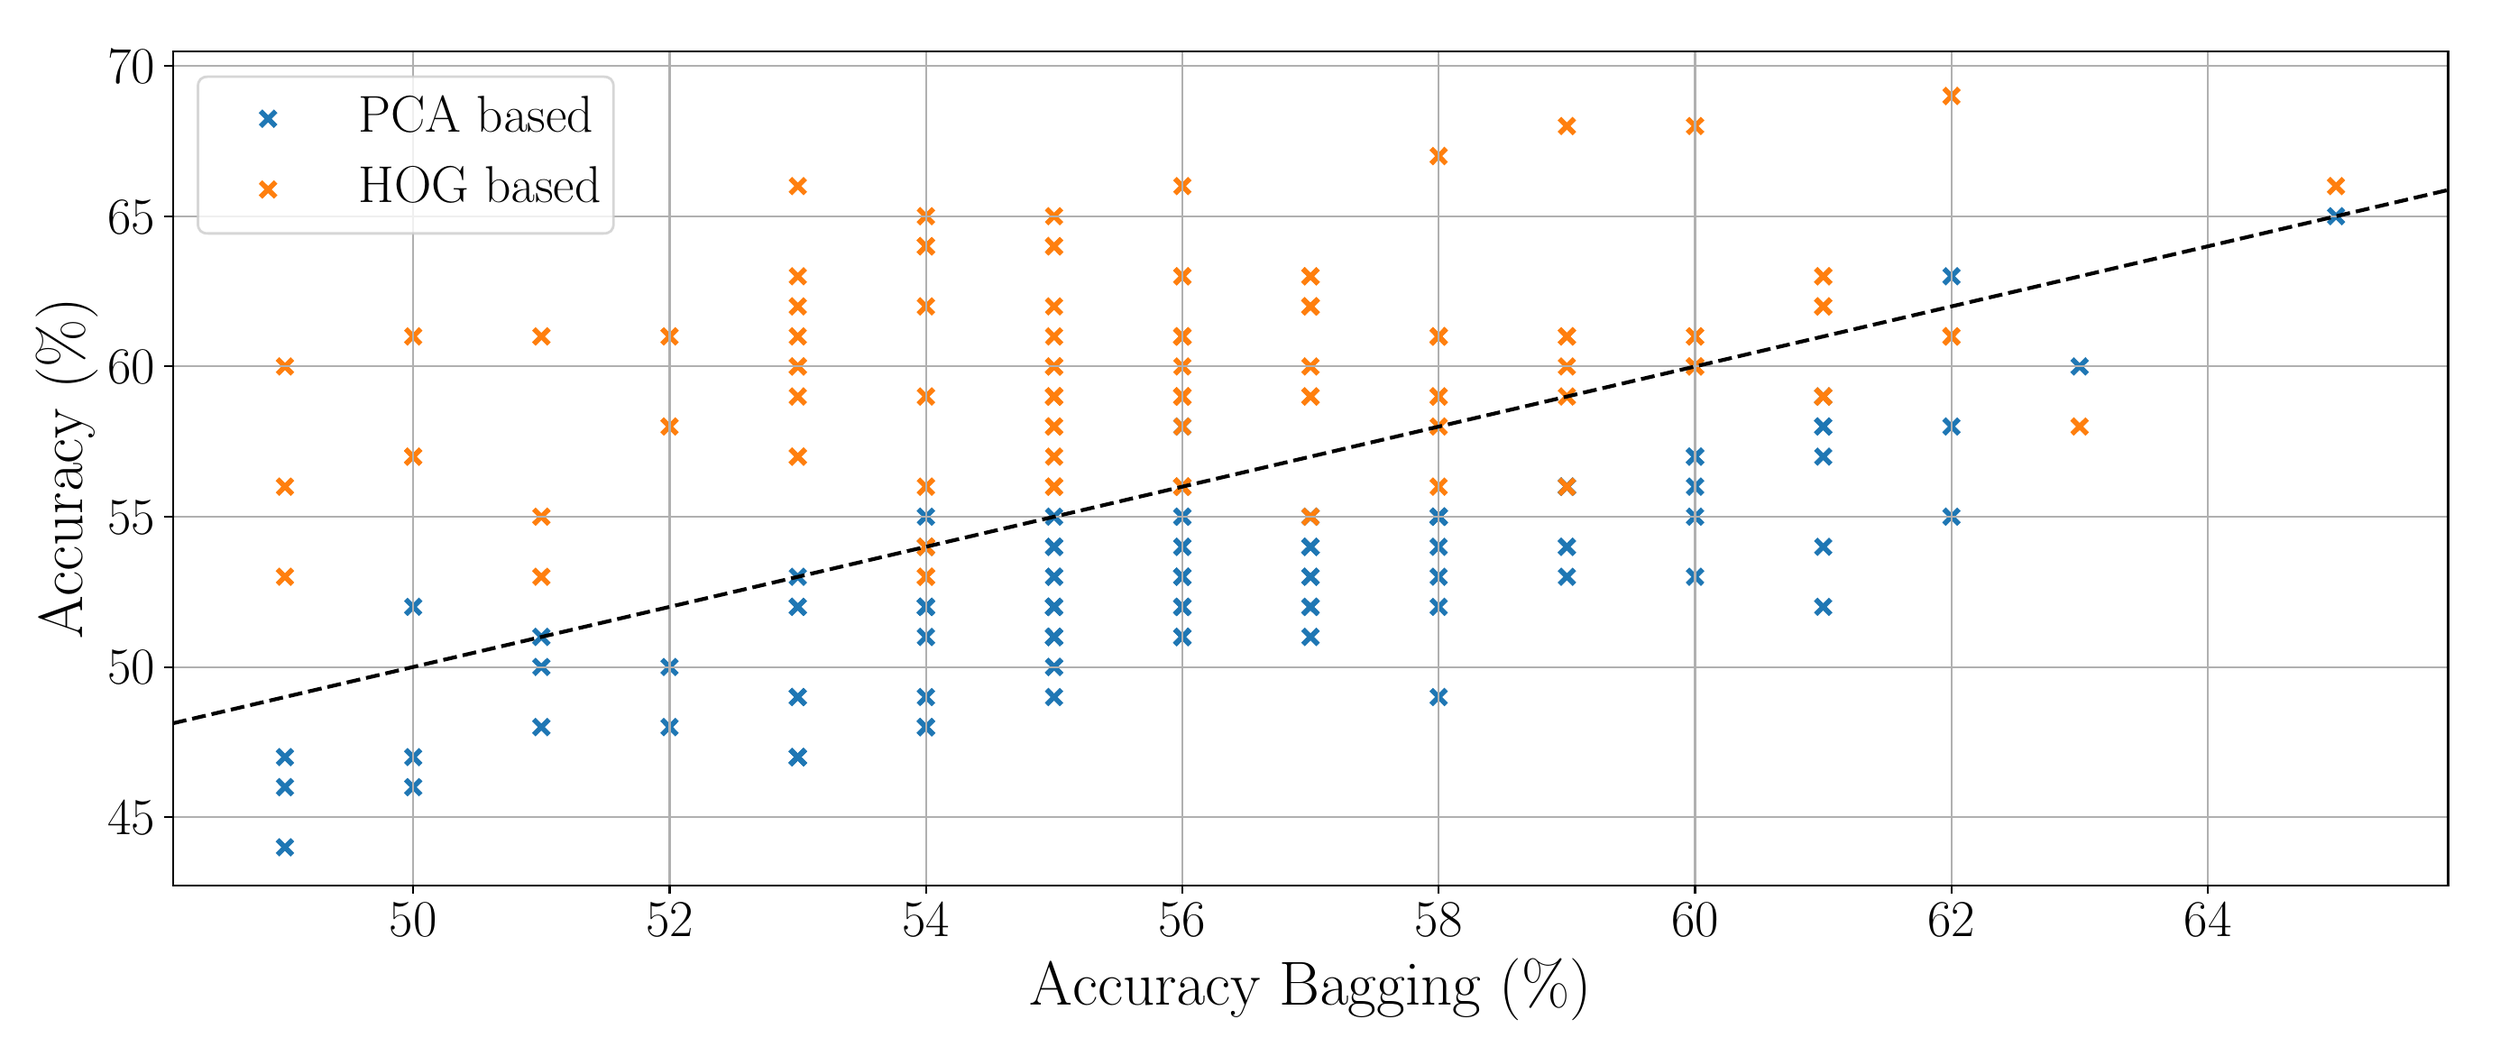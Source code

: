 \begingroup%
\makeatletter%
\begin{pgfpicture}%
\pgfpathrectangle{\pgfpointorigin}{\pgfqpoint{13.582in}{5.578in}}%
\pgfusepath{use as bounding box, clip}%
\begin{pgfscope}%
\pgfsetbuttcap%
\pgfsetmiterjoin%
\definecolor{currentfill}{rgb}{1.0,1.0,1.0}%
\pgfsetfillcolor{currentfill}%
\pgfsetlinewidth{0.0pt}%
\definecolor{currentstroke}{rgb}{1.0,1.0,1.0}%
\pgfsetstrokecolor{currentstroke}%
\pgfsetdash{}{0pt}%
\pgfpathmoveto{\pgfqpoint{0.0in}{0.0in}}%
\pgfpathlineto{\pgfqpoint{13.582in}{0.0in}}%
\pgfpathlineto{\pgfqpoint{13.582in}{5.578in}}%
\pgfpathlineto{\pgfqpoint{0.0in}{5.578in}}%
\pgfpathclose%
\pgfusepath{fill}%
\end{pgfscope}%
\begin{pgfscope}%
\pgfsetbuttcap%
\pgfsetmiterjoin%
\definecolor{currentfill}{rgb}{1.0,1.0,1.0}%
\pgfsetfillcolor{currentfill}%
\pgfsetlinewidth{0.0pt}%
\definecolor{currentstroke}{rgb}{0.0,0.0,0.0}%
\pgfsetstrokecolor{currentstroke}%
\pgfsetstrokeopacity{0.0}%
\pgfsetdash{}{0pt}%
\pgfpathmoveto{\pgfqpoint{0.82in}{0.808in}}%
\pgfpathlineto{\pgfqpoint{13.434in}{0.808in}}%
\pgfpathlineto{\pgfqpoint{13.434in}{5.43in}}%
\pgfpathlineto{\pgfqpoint{0.82in}{5.43in}}%
\pgfpathclose%
\pgfusepath{fill}%
\end{pgfscope}%
\begin{pgfscope}%
\pgfpathrectangle{\pgfqpoint{0.82in}{0.808in}}{\pgfqpoint{12.613in}{4.621in}} %
\pgfusepath{clip}%
\pgfsetbuttcap%
\pgfsetroundjoin%
\definecolor{currentfill}{rgb}{0.122,0.467,0.706}%
\pgfsetfillcolor{currentfill}%
\pgfsetlinewidth{2.007pt}%
\definecolor{currentstroke}{rgb}{0.122,0.467,0.706}%
\pgfsetstrokecolor{currentstroke}%
\pgfsetdash{}{0pt}%
\pgfpathmoveto{\pgfqpoint{11.349in}{3.643in}}%
\pgfpathlineto{\pgfqpoint{11.433in}{3.726in}}%
\pgfpathmoveto{\pgfqpoint{11.349in}{3.726in}}%
\pgfpathlineto{\pgfqpoint{11.433in}{3.643in}}%
\pgfusepath{stroke,fill}%
\end{pgfscope}%
\begin{pgfscope}%
\pgfpathrectangle{\pgfqpoint{0.82in}{0.808in}}{\pgfqpoint{12.613in}{4.621in}} %
\pgfusepath{clip}%
\pgfsetbuttcap%
\pgfsetroundjoin%
\definecolor{currentfill}{rgb}{0.122,0.467,0.706}%
\pgfsetfillcolor{currentfill}%
\pgfsetlinewidth{2.007pt}%
\definecolor{currentstroke}{rgb}{0.122,0.467,0.706}%
\pgfsetstrokecolor{currentstroke}%
\pgfsetdash{}{0pt}%
\pgfpathmoveto{\pgfqpoint{7.796in}{2.81in}}%
\pgfpathlineto{\pgfqpoint{7.879in}{2.893in}}%
\pgfpathmoveto{\pgfqpoint{7.796in}{2.893in}}%
\pgfpathlineto{\pgfqpoint{7.879in}{2.81in}}%
\pgfusepath{stroke,fill}%
\end{pgfscope}%
\begin{pgfscope}%
\pgfpathrectangle{\pgfqpoint{0.82in}{0.808in}}{\pgfqpoint{12.613in}{4.621in}} %
\pgfusepath{clip}%
\pgfsetbuttcap%
\pgfsetroundjoin%
\definecolor{currentfill}{rgb}{0.122,0.467,0.706}%
\pgfsetfillcolor{currentfill}%
\pgfsetlinewidth{2.007pt}%
\definecolor{currentstroke}{rgb}{0.122,0.467,0.706}%
\pgfsetstrokecolor{currentstroke}%
\pgfsetdash{}{0pt}%
\pgfpathmoveto{\pgfqpoint{6.375in}{2.643in}}%
\pgfpathlineto{\pgfqpoint{6.458in}{2.726in}}%
\pgfpathmoveto{\pgfqpoint{6.375in}{2.726in}}%
\pgfpathlineto{\pgfqpoint{6.458in}{2.643in}}%
\pgfusepath{stroke,fill}%
\end{pgfscope}%
\begin{pgfscope}%
\pgfpathrectangle{\pgfqpoint{0.82in}{0.808in}}{\pgfqpoint{12.613in}{4.621in}} %
\pgfusepath{clip}%
\pgfsetbuttcap%
\pgfsetroundjoin%
\definecolor{currentfill}{rgb}{0.122,0.467,0.706}%
\pgfsetfillcolor{currentfill}%
\pgfsetlinewidth{2.007pt}%
\definecolor{currentstroke}{rgb}{0.122,0.467,0.706}%
\pgfsetstrokecolor{currentstroke}%
\pgfsetdash{}{0pt}%
\pgfpathmoveto{\pgfqpoint{4.953in}{2.31in}}%
\pgfpathlineto{\pgfqpoint{5.037in}{2.393in}}%
\pgfpathmoveto{\pgfqpoint{4.953in}{2.393in}}%
\pgfpathlineto{\pgfqpoint{5.037in}{2.31in}}%
\pgfusepath{stroke,fill}%
\end{pgfscope}%
\begin{pgfscope}%
\pgfpathrectangle{\pgfqpoint{0.82in}{0.808in}}{\pgfqpoint{12.613in}{4.621in}} %
\pgfusepath{clip}%
\pgfsetbuttcap%
\pgfsetroundjoin%
\definecolor{currentfill}{rgb}{0.122,0.467,0.706}%
\pgfsetfillcolor{currentfill}%
\pgfsetlinewidth{2.007pt}%
\definecolor{currentstroke}{rgb}{0.122,0.467,0.706}%
\pgfsetstrokecolor{currentstroke}%
\pgfsetdash{}{0pt}%
\pgfpathmoveto{\pgfqpoint{5.664in}{2.31in}}%
\pgfpathlineto{\pgfqpoint{5.747in}{2.393in}}%
\pgfpathmoveto{\pgfqpoint{5.664in}{2.393in}}%
\pgfpathlineto{\pgfqpoint{5.747in}{2.31in}}%
\pgfusepath{stroke,fill}%
\end{pgfscope}%
\begin{pgfscope}%
\pgfpathrectangle{\pgfqpoint{0.82in}{0.808in}}{\pgfqpoint{12.613in}{4.621in}} %
\pgfusepath{clip}%
\pgfsetbuttcap%
\pgfsetroundjoin%
\definecolor{currentfill}{rgb}{0.122,0.467,0.706}%
\pgfsetfillcolor{currentfill}%
\pgfsetlinewidth{2.007pt}%
\definecolor{currentstroke}{rgb}{0.122,0.467,0.706}%
\pgfsetstrokecolor{currentstroke}%
\pgfsetdash{}{0pt}%
\pgfpathmoveto{\pgfqpoint{3.532in}{1.977in}}%
\pgfpathlineto{\pgfqpoint{3.615in}{2.06in}}%
\pgfpathmoveto{\pgfqpoint{3.532in}{2.06in}}%
\pgfpathlineto{\pgfqpoint{3.615in}{1.977in}}%
\pgfusepath{stroke,fill}%
\end{pgfscope}%
\begin{pgfscope}%
\pgfpathrectangle{\pgfqpoint{0.82in}{0.808in}}{\pgfqpoint{12.613in}{4.621in}} %
\pgfusepath{clip}%
\pgfsetbuttcap%
\pgfsetroundjoin%
\definecolor{currentfill}{rgb}{0.122,0.467,0.706}%
\pgfsetfillcolor{currentfill}%
\pgfsetlinewidth{2.007pt}%
\definecolor{currentstroke}{rgb}{0.122,0.467,0.706}%
\pgfsetstrokecolor{currentstroke}%
\pgfsetdash{}{0pt}%
\pgfpathmoveto{\pgfqpoint{4.243in}{1.477in}}%
\pgfpathlineto{\pgfqpoint{4.326in}{1.56in}}%
\pgfpathmoveto{\pgfqpoint{4.243in}{1.56in}}%
\pgfpathlineto{\pgfqpoint{4.326in}{1.477in}}%
\pgfusepath{stroke,fill}%
\end{pgfscope}%
\begin{pgfscope}%
\pgfpathrectangle{\pgfqpoint{0.82in}{0.808in}}{\pgfqpoint{12.613in}{4.621in}} %
\pgfusepath{clip}%
\pgfsetbuttcap%
\pgfsetroundjoin%
\definecolor{currentfill}{rgb}{0.122,0.467,0.706}%
\pgfsetfillcolor{currentfill}%
\pgfsetlinewidth{2.007pt}%
\definecolor{currentstroke}{rgb}{0.122,0.467,0.706}%
\pgfsetstrokecolor{currentstroke}%
\pgfsetdash{}{0pt}%
\pgfpathmoveto{\pgfqpoint{6.375in}{2.477in}}%
\pgfpathlineto{\pgfqpoint{6.458in}{2.56in}}%
\pgfpathmoveto{\pgfqpoint{6.375in}{2.56in}}%
\pgfpathlineto{\pgfqpoint{6.458in}{2.477in}}%
\pgfusepath{stroke,fill}%
\end{pgfscope}%
\begin{pgfscope}%
\pgfpathrectangle{\pgfqpoint{0.82in}{0.808in}}{\pgfqpoint{12.613in}{4.621in}} %
\pgfusepath{clip}%
\pgfsetbuttcap%
\pgfsetroundjoin%
\definecolor{currentfill}{rgb}{0.122,0.467,0.706}%
\pgfsetfillcolor{currentfill}%
\pgfsetlinewidth{2.007pt}%
\definecolor{currentstroke}{rgb}{0.122,0.467,0.706}%
\pgfsetstrokecolor{currentstroke}%
\pgfsetdash{}{0pt}%
\pgfpathmoveto{\pgfqpoint{7.085in}{2.643in}}%
\pgfpathlineto{\pgfqpoint{7.169in}{2.726in}}%
\pgfpathmoveto{\pgfqpoint{7.085in}{2.726in}}%
\pgfpathlineto{\pgfqpoint{7.169in}{2.643in}}%
\pgfusepath{stroke,fill}%
\end{pgfscope}%
\begin{pgfscope}%
\pgfpathrectangle{\pgfqpoint{0.82in}{0.808in}}{\pgfqpoint{12.613in}{4.621in}} %
\pgfusepath{clip}%
\pgfsetbuttcap%
\pgfsetroundjoin%
\definecolor{currentfill}{rgb}{0.122,0.467,0.706}%
\pgfsetfillcolor{currentfill}%
\pgfsetlinewidth{2.007pt}%
\definecolor{currentstroke}{rgb}{0.122,0.467,0.706}%
\pgfsetstrokecolor{currentstroke}%
\pgfsetdash{}{0pt}%
\pgfpathmoveto{\pgfqpoint{4.243in}{1.81in}}%
\pgfpathlineto{\pgfqpoint{4.326in}{1.893in}}%
\pgfpathmoveto{\pgfqpoint{4.243in}{1.893in}}%
\pgfpathlineto{\pgfqpoint{4.326in}{1.81in}}%
\pgfusepath{stroke,fill}%
\end{pgfscope}%
\begin{pgfscope}%
\pgfpathrectangle{\pgfqpoint{0.82in}{0.808in}}{\pgfqpoint{12.613in}{4.621in}} %
\pgfusepath{clip}%
\pgfsetbuttcap%
\pgfsetroundjoin%
\definecolor{currentfill}{rgb}{0.122,0.467,0.706}%
\pgfsetfillcolor{currentfill}%
\pgfsetlinewidth{2.007pt}%
\definecolor{currentstroke}{rgb}{0.122,0.467,0.706}%
\pgfsetstrokecolor{currentstroke}%
\pgfsetdash{}{0pt}%
\pgfpathmoveto{\pgfqpoint{4.953in}{2.31in}}%
\pgfpathlineto{\pgfqpoint{5.037in}{2.393in}}%
\pgfpathmoveto{\pgfqpoint{4.953in}{2.393in}}%
\pgfpathlineto{\pgfqpoint{5.037in}{2.31in}}%
\pgfusepath{stroke,fill}%
\end{pgfscope}%
\begin{pgfscope}%
\pgfpathrectangle{\pgfqpoint{0.82in}{0.808in}}{\pgfqpoint{12.613in}{4.621in}} %
\pgfusepath{clip}%
\pgfsetbuttcap%
\pgfsetroundjoin%
\definecolor{currentfill}{rgb}{0.122,0.467,0.706}%
\pgfsetfillcolor{currentfill}%
\pgfsetlinewidth{2.007pt}%
\definecolor{currentstroke}{rgb}{0.122,0.467,0.706}%
\pgfsetstrokecolor{currentstroke}%
\pgfsetdash{}{0pt}%
\pgfpathmoveto{\pgfqpoint{4.243in}{1.477in}}%
\pgfpathlineto{\pgfqpoint{4.326in}{1.56in}}%
\pgfpathmoveto{\pgfqpoint{4.243in}{1.56in}}%
\pgfpathlineto{\pgfqpoint{4.326in}{1.477in}}%
\pgfusepath{stroke,fill}%
\end{pgfscope}%
\begin{pgfscope}%
\pgfpathrectangle{\pgfqpoint{0.82in}{0.808in}}{\pgfqpoint{12.613in}{4.621in}} %
\pgfusepath{clip}%
\pgfsetbuttcap%
\pgfsetroundjoin%
\definecolor{currentfill}{rgb}{0.122,0.467,0.706}%
\pgfsetfillcolor{currentfill}%
\pgfsetlinewidth{2.007pt}%
\definecolor{currentstroke}{rgb}{0.122,0.467,0.706}%
\pgfsetstrokecolor{currentstroke}%
\pgfsetdash{}{0pt}%
\pgfpathmoveto{\pgfqpoint{4.243in}{1.477in}}%
\pgfpathlineto{\pgfqpoint{4.326in}{1.56in}}%
\pgfpathmoveto{\pgfqpoint{4.243in}{1.56in}}%
\pgfpathlineto{\pgfqpoint{4.326in}{1.477in}}%
\pgfusepath{stroke,fill}%
\end{pgfscope}%
\begin{pgfscope}%
\pgfpathrectangle{\pgfqpoint{0.82in}{0.808in}}{\pgfqpoint{12.613in}{4.621in}} %
\pgfusepath{clip}%
\pgfsetbuttcap%
\pgfsetroundjoin%
\definecolor{currentfill}{rgb}{0.122,0.467,0.706}%
\pgfsetfillcolor{currentfill}%
\pgfsetlinewidth{2.007pt}%
\definecolor{currentstroke}{rgb}{0.122,0.467,0.706}%
\pgfsetstrokecolor{currentstroke}%
\pgfsetdash{}{0pt}%
\pgfpathmoveto{\pgfqpoint{2.821in}{1.977in}}%
\pgfpathlineto{\pgfqpoint{2.905in}{2.06in}}%
\pgfpathmoveto{\pgfqpoint{2.821in}{2.06in}}%
\pgfpathlineto{\pgfqpoint{2.905in}{1.977in}}%
\pgfusepath{stroke,fill}%
\end{pgfscope}%
\begin{pgfscope}%
\pgfpathrectangle{\pgfqpoint{0.82in}{0.808in}}{\pgfqpoint{12.613in}{4.621in}} %
\pgfusepath{clip}%
\pgfsetbuttcap%
\pgfsetroundjoin%
\definecolor{currentfill}{rgb}{0.122,0.467,0.706}%
\pgfsetfillcolor{currentfill}%
\pgfsetlinewidth{2.007pt}%
\definecolor{currentstroke}{rgb}{0.122,0.467,0.706}%
\pgfsetstrokecolor{currentstroke}%
\pgfsetdash{}{0pt}%
\pgfpathmoveto{\pgfqpoint{6.375in}{2.477in}}%
\pgfpathlineto{\pgfqpoint{6.458in}{2.56in}}%
\pgfpathmoveto{\pgfqpoint{6.375in}{2.56in}}%
\pgfpathlineto{\pgfqpoint{6.458in}{2.477in}}%
\pgfusepath{stroke,fill}%
\end{pgfscope}%
\begin{pgfscope}%
\pgfpathrectangle{\pgfqpoint{0.82in}{0.808in}}{\pgfqpoint{12.613in}{4.621in}} %
\pgfusepath{clip}%
\pgfsetbuttcap%
\pgfsetroundjoin%
\definecolor{currentfill}{rgb}{0.122,0.467,0.706}%
\pgfsetfillcolor{currentfill}%
\pgfsetlinewidth{2.007pt}%
\definecolor{currentstroke}{rgb}{0.122,0.467,0.706}%
\pgfsetstrokecolor{currentstroke}%
\pgfsetdash{}{0pt}%
\pgfpathmoveto{\pgfqpoint{4.243in}{1.477in}}%
\pgfpathlineto{\pgfqpoint{4.326in}{1.56in}}%
\pgfpathmoveto{\pgfqpoint{4.243in}{1.56in}}%
\pgfpathlineto{\pgfqpoint{4.326in}{1.477in}}%
\pgfusepath{stroke,fill}%
\end{pgfscope}%
\begin{pgfscope}%
\pgfpathrectangle{\pgfqpoint{0.82in}{0.808in}}{\pgfqpoint{12.613in}{4.621in}} %
\pgfusepath{clip}%
\pgfsetbuttcap%
\pgfsetroundjoin%
\definecolor{currentfill}{rgb}{0.122,0.467,0.706}%
\pgfsetfillcolor{currentfill}%
\pgfsetlinewidth{2.007pt}%
\definecolor{currentstroke}{rgb}{0.122,0.467,0.706}%
\pgfsetstrokecolor{currentstroke}%
\pgfsetdash{}{0pt}%
\pgfpathmoveto{\pgfqpoint{4.243in}{2.31in}}%
\pgfpathlineto{\pgfqpoint{4.326in}{2.393in}}%
\pgfpathmoveto{\pgfqpoint{4.243in}{2.393in}}%
\pgfpathlineto{\pgfqpoint{4.326in}{2.31in}}%
\pgfusepath{stroke,fill}%
\end{pgfscope}%
\begin{pgfscope}%
\pgfpathrectangle{\pgfqpoint{0.82in}{0.808in}}{\pgfqpoint{12.613in}{4.621in}} %
\pgfusepath{clip}%
\pgfsetbuttcap%
\pgfsetroundjoin%
\definecolor{currentfill}{rgb}{0.122,0.467,0.706}%
\pgfsetfillcolor{currentfill}%
\pgfsetlinewidth{2.007pt}%
\definecolor{currentstroke}{rgb}{0.122,0.467,0.706}%
\pgfsetstrokecolor{currentstroke}%
\pgfsetdash{}{0pt}%
\pgfpathmoveto{\pgfqpoint{5.664in}{2.81in}}%
\pgfpathlineto{\pgfqpoint{5.747in}{2.893in}}%
\pgfpathmoveto{\pgfqpoint{5.664in}{2.893in}}%
\pgfpathlineto{\pgfqpoint{5.747in}{2.81in}}%
\pgfusepath{stroke,fill}%
\end{pgfscope}%
\begin{pgfscope}%
\pgfpathrectangle{\pgfqpoint{0.82in}{0.808in}}{\pgfqpoint{12.613in}{4.621in}} %
\pgfusepath{clip}%
\pgfsetbuttcap%
\pgfsetroundjoin%
\definecolor{currentfill}{rgb}{0.122,0.467,0.706}%
\pgfsetfillcolor{currentfill}%
\pgfsetlinewidth{2.007pt}%
\definecolor{currentstroke}{rgb}{0.122,0.467,0.706}%
\pgfsetstrokecolor{currentstroke}%
\pgfsetdash{}{0pt}%
\pgfpathmoveto{\pgfqpoint{6.375in}{2.976in}}%
\pgfpathlineto{\pgfqpoint{6.458in}{3.06in}}%
\pgfpathmoveto{\pgfqpoint{6.375in}{3.06in}}%
\pgfpathlineto{\pgfqpoint{6.458in}{2.976in}}%
\pgfusepath{stroke,fill}%
\end{pgfscope}%
\begin{pgfscope}%
\pgfpathrectangle{\pgfqpoint{0.82in}{0.808in}}{\pgfqpoint{12.613in}{4.621in}} %
\pgfusepath{clip}%
\pgfsetbuttcap%
\pgfsetroundjoin%
\definecolor{currentfill}{rgb}{0.122,0.467,0.706}%
\pgfsetfillcolor{currentfill}%
\pgfsetlinewidth{2.007pt}%
\definecolor{currentstroke}{rgb}{0.122,0.467,0.706}%
\pgfsetstrokecolor{currentstroke}%
\pgfsetdash{}{0pt}%
\pgfpathmoveto{\pgfqpoint{7.796in}{2.81in}}%
\pgfpathlineto{\pgfqpoint{7.879in}{2.893in}}%
\pgfpathmoveto{\pgfqpoint{7.796in}{2.893in}}%
\pgfpathlineto{\pgfqpoint{7.879in}{2.81in}}%
\pgfusepath{stroke,fill}%
\end{pgfscope}%
\begin{pgfscope}%
\pgfpathrectangle{\pgfqpoint{0.82in}{0.808in}}{\pgfqpoint{12.613in}{4.621in}} %
\pgfusepath{clip}%
\pgfsetbuttcap%
\pgfsetroundjoin%
\definecolor{currentfill}{rgb}{0.122,0.467,0.706}%
\pgfsetfillcolor{currentfill}%
\pgfsetlinewidth{2.007pt}%
\definecolor{currentstroke}{rgb}{0.122,0.467,0.706}%
\pgfsetstrokecolor{currentstroke}%
\pgfsetdash{}{0pt}%
\pgfpathmoveto{\pgfqpoint{9.928in}{3.143in}}%
\pgfpathlineto{\pgfqpoint{10.011in}{3.226in}}%
\pgfpathmoveto{\pgfqpoint{9.928in}{3.226in}}%
\pgfpathlineto{\pgfqpoint{10.011in}{3.143in}}%
\pgfusepath{stroke,fill}%
\end{pgfscope}%
\begin{pgfscope}%
\pgfpathrectangle{\pgfqpoint{0.82in}{0.808in}}{\pgfqpoint{12.613in}{4.621in}} %
\pgfusepath{clip}%
\pgfsetbuttcap%
\pgfsetroundjoin%
\definecolor{currentfill}{rgb}{0.122,0.467,0.706}%
\pgfsetfillcolor{currentfill}%
\pgfsetlinewidth{2.007pt}%
\definecolor{currentstroke}{rgb}{0.122,0.467,0.706}%
\pgfsetstrokecolor{currentstroke}%
\pgfsetdash{}{0pt}%
\pgfpathmoveto{\pgfqpoint{5.664in}{2.31in}}%
\pgfpathlineto{\pgfqpoint{5.747in}{2.393in}}%
\pgfpathmoveto{\pgfqpoint{5.664in}{2.393in}}%
\pgfpathlineto{\pgfqpoint{5.747in}{2.31in}}%
\pgfusepath{stroke,fill}%
\end{pgfscope}%
\begin{pgfscope}%
\pgfpathrectangle{\pgfqpoint{0.82in}{0.808in}}{\pgfqpoint{12.613in}{4.621in}} %
\pgfusepath{clip}%
\pgfsetbuttcap%
\pgfsetroundjoin%
\definecolor{currentfill}{rgb}{0.122,0.467,0.706}%
\pgfsetfillcolor{currentfill}%
\pgfsetlinewidth{2.007pt}%
\definecolor{currentstroke}{rgb}{0.122,0.467,0.706}%
\pgfsetstrokecolor{currentstroke}%
\pgfsetdash{}{0pt}%
\pgfpathmoveto{\pgfqpoint{4.243in}{2.477in}}%
\pgfpathlineto{\pgfqpoint{4.326in}{2.56in}}%
\pgfpathmoveto{\pgfqpoint{4.243in}{2.56in}}%
\pgfpathlineto{\pgfqpoint{4.326in}{2.477in}}%
\pgfusepath{stroke,fill}%
\end{pgfscope}%
\begin{pgfscope}%
\pgfpathrectangle{\pgfqpoint{0.82in}{0.808in}}{\pgfqpoint{12.613in}{4.621in}} %
\pgfusepath{clip}%
\pgfsetbuttcap%
\pgfsetroundjoin%
\definecolor{currentfill}{rgb}{0.122,0.467,0.706}%
\pgfsetfillcolor{currentfill}%
\pgfsetlinewidth{2.007pt}%
\definecolor{currentstroke}{rgb}{0.122,0.467,0.706}%
\pgfsetstrokecolor{currentstroke}%
\pgfsetdash{}{0pt}%
\pgfpathmoveto{\pgfqpoint{4.243in}{1.81in}}%
\pgfpathlineto{\pgfqpoint{4.326in}{1.893in}}%
\pgfpathmoveto{\pgfqpoint{4.243in}{1.893in}}%
\pgfpathlineto{\pgfqpoint{4.326in}{1.81in}}%
\pgfusepath{stroke,fill}%
\end{pgfscope}%
\begin{pgfscope}%
\pgfpathrectangle{\pgfqpoint{0.82in}{0.808in}}{\pgfqpoint{12.613in}{4.621in}} %
\pgfusepath{clip}%
\pgfsetbuttcap%
\pgfsetroundjoin%
\definecolor{currentfill}{rgb}{0.122,0.467,0.706}%
\pgfsetfillcolor{currentfill}%
\pgfsetlinewidth{2.007pt}%
\definecolor{currentstroke}{rgb}{0.122,0.467,0.706}%
\pgfsetstrokecolor{currentstroke}%
\pgfsetdash{}{0pt}%
\pgfpathmoveto{\pgfqpoint{8.507in}{2.976in}}%
\pgfpathlineto{\pgfqpoint{8.59in}{3.06in}}%
\pgfpathmoveto{\pgfqpoint{8.507in}{3.06in}}%
\pgfpathlineto{\pgfqpoint{8.59in}{2.976in}}%
\pgfusepath{stroke,fill}%
\end{pgfscope}%
\begin{pgfscope}%
\pgfpathrectangle{\pgfqpoint{0.82in}{0.808in}}{\pgfqpoint{12.613in}{4.621in}} %
\pgfusepath{clip}%
\pgfsetbuttcap%
\pgfsetroundjoin%
\definecolor{currentfill}{rgb}{0.122,0.467,0.706}%
\pgfsetfillcolor{currentfill}%
\pgfsetlinewidth{2.007pt}%
\definecolor{currentstroke}{rgb}{0.122,0.467,0.706}%
\pgfsetstrokecolor{currentstroke}%
\pgfsetdash{}{0pt}%
\pgfpathmoveto{\pgfqpoint{7.085in}{2.143in}}%
\pgfpathlineto{\pgfqpoint{7.169in}{2.227in}}%
\pgfpathmoveto{\pgfqpoint{7.085in}{2.227in}}%
\pgfpathlineto{\pgfqpoint{7.169in}{2.143in}}%
\pgfusepath{stroke,fill}%
\end{pgfscope}%
\begin{pgfscope}%
\pgfpathrectangle{\pgfqpoint{0.82in}{0.808in}}{\pgfqpoint{12.613in}{4.621in}} %
\pgfusepath{clip}%
\pgfsetbuttcap%
\pgfsetroundjoin%
\definecolor{currentfill}{rgb}{0.122,0.467,0.706}%
\pgfsetfillcolor{currentfill}%
\pgfsetlinewidth{2.007pt}%
\definecolor{currentstroke}{rgb}{0.122,0.467,0.706}%
\pgfsetstrokecolor{currentstroke}%
\pgfsetdash{}{0pt}%
\pgfpathmoveto{\pgfqpoint{7.796in}{2.477in}}%
\pgfpathlineto{\pgfqpoint{7.879in}{2.56in}}%
\pgfpathmoveto{\pgfqpoint{7.796in}{2.56in}}%
\pgfpathlineto{\pgfqpoint{7.879in}{2.477in}}%
\pgfusepath{stroke,fill}%
\end{pgfscope}%
\begin{pgfscope}%
\pgfpathrectangle{\pgfqpoint{0.82in}{0.808in}}{\pgfqpoint{12.613in}{4.621in}} %
\pgfusepath{clip}%
\pgfsetbuttcap%
\pgfsetroundjoin%
\definecolor{currentfill}{rgb}{0.122,0.467,0.706}%
\pgfsetfillcolor{currentfill}%
\pgfsetlinewidth{2.007pt}%
\definecolor{currentstroke}{rgb}{0.122,0.467,0.706}%
\pgfsetstrokecolor{currentstroke}%
\pgfsetdash{}{0pt}%
\pgfpathmoveto{\pgfqpoint{9.217in}{2.976in}}%
\pgfpathlineto{\pgfqpoint{9.301in}{3.06in}}%
\pgfpathmoveto{\pgfqpoint{9.217in}{3.06in}}%
\pgfpathlineto{\pgfqpoint{9.301in}{2.976in}}%
\pgfusepath{stroke,fill}%
\end{pgfscope}%
\begin{pgfscope}%
\pgfpathrectangle{\pgfqpoint{0.82in}{0.808in}}{\pgfqpoint{12.613in}{4.621in}} %
\pgfusepath{clip}%
\pgfsetbuttcap%
\pgfsetroundjoin%
\definecolor{currentfill}{rgb}{0.122,0.467,0.706}%
\pgfsetfillcolor{currentfill}%
\pgfsetlinewidth{2.007pt}%
\definecolor{currentstroke}{rgb}{0.122,0.467,0.706}%
\pgfsetstrokecolor{currentstroke}%
\pgfsetdash{}{0pt}%
\pgfpathmoveto{\pgfqpoint{7.085in}{2.31in}}%
\pgfpathlineto{\pgfqpoint{7.169in}{2.393in}}%
\pgfpathmoveto{\pgfqpoint{7.085in}{2.393in}}%
\pgfpathlineto{\pgfqpoint{7.169in}{2.31in}}%
\pgfusepath{stroke,fill}%
\end{pgfscope}%
\begin{pgfscope}%
\pgfpathrectangle{\pgfqpoint{0.82in}{0.808in}}{\pgfqpoint{12.613in}{4.621in}} %
\pgfusepath{clip}%
\pgfsetbuttcap%
\pgfsetroundjoin%
\definecolor{currentfill}{rgb}{0.122,0.467,0.706}%
\pgfsetfillcolor{currentfill}%
\pgfsetlinewidth{2.007pt}%
\definecolor{currentstroke}{rgb}{0.122,0.467,0.706}%
\pgfsetstrokecolor{currentstroke}%
\pgfsetdash{}{0pt}%
\pgfpathmoveto{\pgfqpoint{7.085in}{2.477in}}%
\pgfpathlineto{\pgfqpoint{7.169in}{2.56in}}%
\pgfpathmoveto{\pgfqpoint{7.085in}{2.56in}}%
\pgfpathlineto{\pgfqpoint{7.169in}{2.477in}}%
\pgfusepath{stroke,fill}%
\end{pgfscope}%
\begin{pgfscope}%
\pgfpathrectangle{\pgfqpoint{0.82in}{0.808in}}{\pgfqpoint{12.613in}{4.621in}} %
\pgfusepath{clip}%
\pgfsetbuttcap%
\pgfsetroundjoin%
\definecolor{currentfill}{rgb}{0.122,0.467,0.706}%
\pgfsetfillcolor{currentfill}%
\pgfsetlinewidth{2.007pt}%
\definecolor{currentstroke}{rgb}{0.122,0.467,0.706}%
\pgfsetstrokecolor{currentstroke}%
\pgfsetdash{}{0pt}%
\pgfpathmoveto{\pgfqpoint{4.953in}{1.643in}}%
\pgfpathlineto{\pgfqpoint{5.037in}{1.727in}}%
\pgfpathmoveto{\pgfqpoint{4.953in}{1.727in}}%
\pgfpathlineto{\pgfqpoint{5.037in}{1.643in}}%
\pgfusepath{stroke,fill}%
\end{pgfscope}%
\begin{pgfscope}%
\pgfpathrectangle{\pgfqpoint{0.82in}{0.808in}}{\pgfqpoint{12.613in}{4.621in}} %
\pgfusepath{clip}%
\pgfsetbuttcap%
\pgfsetroundjoin%
\definecolor{currentfill}{rgb}{0.122,0.467,0.706}%
\pgfsetfillcolor{currentfill}%
\pgfsetlinewidth{2.007pt}%
\definecolor{currentstroke}{rgb}{0.122,0.467,0.706}%
\pgfsetstrokecolor{currentstroke}%
\pgfsetdash{}{0pt}%
\pgfpathmoveto{\pgfqpoint{9.928in}{3.31in}}%
\pgfpathlineto{\pgfqpoint{10.011in}{3.393in}}%
\pgfpathmoveto{\pgfqpoint{9.928in}{3.393in}}%
\pgfpathlineto{\pgfqpoint{10.011in}{3.31in}}%
\pgfusepath{stroke,fill}%
\end{pgfscope}%
\begin{pgfscope}%
\pgfpathrectangle{\pgfqpoint{0.82in}{0.808in}}{\pgfqpoint{12.613in}{4.621in}} %
\pgfusepath{clip}%
\pgfsetbuttcap%
\pgfsetroundjoin%
\definecolor{currentfill}{rgb}{0.122,0.467,0.706}%
\pgfsetfillcolor{currentfill}%
\pgfsetlinewidth{2.007pt}%
\definecolor{currentstroke}{rgb}{0.122,0.467,0.706}%
\pgfsetstrokecolor{currentstroke}%
\pgfsetdash{}{0pt}%
\pgfpathmoveto{\pgfqpoint{4.953in}{1.643in}}%
\pgfpathlineto{\pgfqpoint{5.037in}{1.727in}}%
\pgfpathmoveto{\pgfqpoint{4.953in}{1.727in}}%
\pgfpathlineto{\pgfqpoint{5.037in}{1.643in}}%
\pgfusepath{stroke,fill}%
\end{pgfscope}%
\begin{pgfscope}%
\pgfpathrectangle{\pgfqpoint{0.82in}{0.808in}}{\pgfqpoint{12.613in}{4.621in}} %
\pgfusepath{clip}%
\pgfsetbuttcap%
\pgfsetroundjoin%
\definecolor{currentfill}{rgb}{0.122,0.467,0.706}%
\pgfsetfillcolor{currentfill}%
\pgfsetlinewidth{2.007pt}%
\definecolor{currentstroke}{rgb}{0.122,0.467,0.706}%
\pgfsetstrokecolor{currentstroke}%
\pgfsetdash{}{0pt}%
\pgfpathmoveto{\pgfqpoint{7.085in}{2.81in}}%
\pgfpathlineto{\pgfqpoint{7.169in}{2.893in}}%
\pgfpathmoveto{\pgfqpoint{7.085in}{2.893in}}%
\pgfpathlineto{\pgfqpoint{7.169in}{2.81in}}%
\pgfusepath{stroke,fill}%
\end{pgfscope}%
\begin{pgfscope}%
\pgfpathrectangle{\pgfqpoint{0.82in}{0.808in}}{\pgfqpoint{12.613in}{4.621in}} %
\pgfusepath{clip}%
\pgfsetbuttcap%
\pgfsetroundjoin%
\definecolor{currentfill}{rgb}{0.122,0.467,0.706}%
\pgfsetfillcolor{currentfill}%
\pgfsetlinewidth{2.007pt}%
\definecolor{currentstroke}{rgb}{0.122,0.467,0.706}%
\pgfsetstrokecolor{currentstroke}%
\pgfsetdash{}{0pt}%
\pgfpathmoveto{\pgfqpoint{7.085in}{2.643in}}%
\pgfpathlineto{\pgfqpoint{7.169in}{2.726in}}%
\pgfpathmoveto{\pgfqpoint{7.085in}{2.726in}}%
\pgfpathlineto{\pgfqpoint{7.169in}{2.643in}}%
\pgfusepath{stroke,fill}%
\end{pgfscope}%
\begin{pgfscope}%
\pgfpathrectangle{\pgfqpoint{0.82in}{0.808in}}{\pgfqpoint{12.613in}{4.621in}} %
\pgfusepath{clip}%
\pgfsetbuttcap%
\pgfsetroundjoin%
\definecolor{currentfill}{rgb}{0.122,0.467,0.706}%
\pgfsetfillcolor{currentfill}%
\pgfsetlinewidth{2.007pt}%
\definecolor{currentstroke}{rgb}{0.122,0.467,0.706}%
\pgfsetstrokecolor{currentstroke}%
\pgfsetdash{}{0pt}%
\pgfpathmoveto{\pgfqpoint{5.664in}{2.477in}}%
\pgfpathlineto{\pgfqpoint{5.747in}{2.56in}}%
\pgfpathmoveto{\pgfqpoint{5.664in}{2.56in}}%
\pgfpathlineto{\pgfqpoint{5.747in}{2.477in}}%
\pgfusepath{stroke,fill}%
\end{pgfscope}%
\begin{pgfscope}%
\pgfpathrectangle{\pgfqpoint{0.82in}{0.808in}}{\pgfqpoint{12.613in}{4.621in}} %
\pgfusepath{clip}%
\pgfsetbuttcap%
\pgfsetroundjoin%
\definecolor{currentfill}{rgb}{0.122,0.467,0.706}%
\pgfsetfillcolor{currentfill}%
\pgfsetlinewidth{2.007pt}%
\definecolor{currentstroke}{rgb}{0.122,0.467,0.706}%
\pgfsetstrokecolor{currentstroke}%
\pgfsetdash{}{0pt}%
\pgfpathmoveto{\pgfqpoint{10.639in}{4.143in}}%
\pgfpathlineto{\pgfqpoint{10.722in}{4.226in}}%
\pgfpathmoveto{\pgfqpoint{10.639in}{4.226in}}%
\pgfpathlineto{\pgfqpoint{10.722in}{4.143in}}%
\pgfusepath{stroke,fill}%
\end{pgfscope}%
\begin{pgfscope}%
\pgfpathrectangle{\pgfqpoint{0.82in}{0.808in}}{\pgfqpoint{12.613in}{4.621in}} %
\pgfusepath{clip}%
\pgfsetbuttcap%
\pgfsetroundjoin%
\definecolor{currentfill}{rgb}{0.122,0.467,0.706}%
\pgfsetfillcolor{currentfill}%
\pgfsetlinewidth{2.007pt}%
\definecolor{currentstroke}{rgb}{0.122,0.467,0.706}%
\pgfsetstrokecolor{currentstroke}%
\pgfsetdash{}{0pt}%
\pgfpathmoveto{\pgfqpoint{6.375in}{2.477in}}%
\pgfpathlineto{\pgfqpoint{6.458in}{2.56in}}%
\pgfpathmoveto{\pgfqpoint{6.375in}{2.56in}}%
\pgfpathlineto{\pgfqpoint{6.458in}{2.477in}}%
\pgfusepath{stroke,fill}%
\end{pgfscope}%
\begin{pgfscope}%
\pgfpathrectangle{\pgfqpoint{0.82in}{0.808in}}{\pgfqpoint{12.613in}{4.621in}} %
\pgfusepath{clip}%
\pgfsetbuttcap%
\pgfsetroundjoin%
\definecolor{currentfill}{rgb}{0.122,0.467,0.706}%
\pgfsetfillcolor{currentfill}%
\pgfsetlinewidth{2.007pt}%
\definecolor{currentstroke}{rgb}{0.122,0.467,0.706}%
\pgfsetstrokecolor{currentstroke}%
\pgfsetdash{}{0pt}%
\pgfpathmoveto{\pgfqpoint{4.953in}{2.81in}}%
\pgfpathlineto{\pgfqpoint{5.037in}{2.893in}}%
\pgfpathmoveto{\pgfqpoint{4.953in}{2.893in}}%
\pgfpathlineto{\pgfqpoint{5.037in}{2.81in}}%
\pgfusepath{stroke,fill}%
\end{pgfscope}%
\begin{pgfscope}%
\pgfpathrectangle{\pgfqpoint{0.82in}{0.808in}}{\pgfqpoint{12.613in}{4.621in}} %
\pgfusepath{clip}%
\pgfsetbuttcap%
\pgfsetroundjoin%
\definecolor{currentfill}{rgb}{0.122,0.467,0.706}%
\pgfsetfillcolor{currentfill}%
\pgfsetlinewidth{2.007pt}%
\definecolor{currentstroke}{rgb}{0.122,0.467,0.706}%
\pgfsetstrokecolor{currentstroke}%
\pgfsetdash{}{0pt}%
\pgfpathmoveto{\pgfqpoint{2.111in}{2.31in}}%
\pgfpathlineto{\pgfqpoint{2.194in}{2.393in}}%
\pgfpathmoveto{\pgfqpoint{2.111in}{2.393in}}%
\pgfpathlineto{\pgfqpoint{2.194in}{2.31in}}%
\pgfusepath{stroke,fill}%
\end{pgfscope}%
\begin{pgfscope}%
\pgfpathrectangle{\pgfqpoint{0.82in}{0.808in}}{\pgfqpoint{12.613in}{4.621in}} %
\pgfusepath{clip}%
\pgfsetbuttcap%
\pgfsetroundjoin%
\definecolor{currentfill}{rgb}{0.122,0.467,0.706}%
\pgfsetfillcolor{currentfill}%
\pgfsetlinewidth{2.007pt}%
\definecolor{currentstroke}{rgb}{0.122,0.467,0.706}%
\pgfsetstrokecolor{currentstroke}%
\pgfsetdash{}{0pt}%
\pgfpathmoveto{\pgfqpoint{9.217in}{3.143in}}%
\pgfpathlineto{\pgfqpoint{9.301in}{3.226in}}%
\pgfpathmoveto{\pgfqpoint{9.217in}{3.226in}}%
\pgfpathlineto{\pgfqpoint{9.301in}{3.143in}}%
\pgfusepath{stroke,fill}%
\end{pgfscope}%
\begin{pgfscope}%
\pgfpathrectangle{\pgfqpoint{0.82in}{0.808in}}{\pgfqpoint{12.613in}{4.621in}} %
\pgfusepath{clip}%
\pgfsetbuttcap%
\pgfsetroundjoin%
\definecolor{currentfill}{rgb}{0.122,0.467,0.706}%
\pgfsetfillcolor{currentfill}%
\pgfsetlinewidth{2.007pt}%
\definecolor{currentstroke}{rgb}{0.122,0.467,0.706}%
\pgfsetstrokecolor{currentstroke}%
\pgfsetdash{}{0pt}%
\pgfpathmoveto{\pgfqpoint{6.375in}{2.31in}}%
\pgfpathlineto{\pgfqpoint{6.458in}{2.393in}}%
\pgfpathmoveto{\pgfqpoint{6.375in}{2.393in}}%
\pgfpathlineto{\pgfqpoint{6.458in}{2.31in}}%
\pgfusepath{stroke,fill}%
\end{pgfscope}%
\begin{pgfscope}%
\pgfpathrectangle{\pgfqpoint{0.82in}{0.808in}}{\pgfqpoint{12.613in}{4.621in}} %
\pgfusepath{clip}%
\pgfsetbuttcap%
\pgfsetroundjoin%
\definecolor{currentfill}{rgb}{0.122,0.467,0.706}%
\pgfsetfillcolor{currentfill}%
\pgfsetlinewidth{2.007pt}%
\definecolor{currentstroke}{rgb}{0.122,0.467,0.706}%
\pgfsetstrokecolor{currentstroke}%
\pgfsetdash{}{0pt}%
\pgfpathmoveto{\pgfqpoint{1.4in}{1.477in}}%
\pgfpathlineto{\pgfqpoint{1.483in}{1.56in}}%
\pgfpathmoveto{\pgfqpoint{1.4in}{1.56in}}%
\pgfpathlineto{\pgfqpoint{1.483in}{1.477in}}%
\pgfusepath{stroke,fill}%
\end{pgfscope}%
\begin{pgfscope}%
\pgfpathrectangle{\pgfqpoint{0.82in}{0.808in}}{\pgfqpoint{12.613in}{4.621in}} %
\pgfusepath{clip}%
\pgfsetbuttcap%
\pgfsetroundjoin%
\definecolor{currentfill}{rgb}{0.122,0.467,0.706}%
\pgfsetfillcolor{currentfill}%
\pgfsetlinewidth{2.007pt}%
\definecolor{currentstroke}{rgb}{0.122,0.467,0.706}%
\pgfsetstrokecolor{currentstroke}%
\pgfsetdash{}{0pt}%
\pgfpathmoveto{\pgfqpoint{6.375in}{2.143in}}%
\pgfpathlineto{\pgfqpoint{6.458in}{2.227in}}%
\pgfpathmoveto{\pgfqpoint{6.375in}{2.227in}}%
\pgfpathlineto{\pgfqpoint{6.458in}{2.143in}}%
\pgfusepath{stroke,fill}%
\end{pgfscope}%
\begin{pgfscope}%
\pgfpathrectangle{\pgfqpoint{0.82in}{0.808in}}{\pgfqpoint{12.613in}{4.621in}} %
\pgfusepath{clip}%
\pgfsetbuttcap%
\pgfsetroundjoin%
\definecolor{currentfill}{rgb}{0.122,0.467,0.706}%
\pgfsetfillcolor{currentfill}%
\pgfsetlinewidth{2.007pt}%
\definecolor{currentstroke}{rgb}{0.122,0.467,0.706}%
\pgfsetstrokecolor{currentstroke}%
\pgfsetdash{}{0pt}%
\pgfpathmoveto{\pgfqpoint{6.375in}{2.81in}}%
\pgfpathlineto{\pgfqpoint{6.458in}{2.893in}}%
\pgfpathmoveto{\pgfqpoint{6.375in}{2.893in}}%
\pgfpathlineto{\pgfqpoint{6.458in}{2.81in}}%
\pgfusepath{stroke,fill}%
\end{pgfscope}%
\begin{pgfscope}%
\pgfpathrectangle{\pgfqpoint{0.82in}{0.808in}}{\pgfqpoint{12.613in}{4.621in}} %
\pgfusepath{clip}%
\pgfsetbuttcap%
\pgfsetroundjoin%
\definecolor{currentfill}{rgb}{0.122,0.467,0.706}%
\pgfsetfillcolor{currentfill}%
\pgfsetlinewidth{2.007pt}%
\definecolor{currentstroke}{rgb}{0.122,0.467,0.706}%
\pgfsetstrokecolor{currentstroke}%
\pgfsetdash{}{0pt}%
\pgfpathmoveto{\pgfqpoint{9.217in}{2.477in}}%
\pgfpathlineto{\pgfqpoint{9.301in}{2.56in}}%
\pgfpathmoveto{\pgfqpoint{9.217in}{2.56in}}%
\pgfpathlineto{\pgfqpoint{9.301in}{2.477in}}%
\pgfusepath{stroke,fill}%
\end{pgfscope}%
\begin{pgfscope}%
\pgfpathrectangle{\pgfqpoint{0.82in}{0.808in}}{\pgfqpoint{12.613in}{4.621in}} %
\pgfusepath{clip}%
\pgfsetbuttcap%
\pgfsetroundjoin%
\definecolor{currentfill}{rgb}{0.122,0.467,0.706}%
\pgfsetfillcolor{currentfill}%
\pgfsetlinewidth{2.007pt}%
\definecolor{currentstroke}{rgb}{0.122,0.467,0.706}%
\pgfsetstrokecolor{currentstroke}%
\pgfsetdash{}{0pt}%
\pgfpathmoveto{\pgfqpoint{9.217in}{2.81in}}%
\pgfpathlineto{\pgfqpoint{9.301in}{2.893in}}%
\pgfpathmoveto{\pgfqpoint{9.217in}{2.893in}}%
\pgfpathlineto{\pgfqpoint{9.301in}{2.81in}}%
\pgfusepath{stroke,fill}%
\end{pgfscope}%
\begin{pgfscope}%
\pgfpathrectangle{\pgfqpoint{0.82in}{0.808in}}{\pgfqpoint{12.613in}{4.621in}} %
\pgfusepath{clip}%
\pgfsetbuttcap%
\pgfsetroundjoin%
\definecolor{currentfill}{rgb}{0.122,0.467,0.706}%
\pgfsetfillcolor{currentfill}%
\pgfsetlinewidth{2.007pt}%
\definecolor{currentstroke}{rgb}{0.122,0.467,0.706}%
\pgfsetstrokecolor{currentstroke}%
\pgfsetdash{}{0pt}%
\pgfpathmoveto{\pgfqpoint{5.664in}{1.81in}}%
\pgfpathlineto{\pgfqpoint{5.747in}{1.893in}}%
\pgfpathmoveto{\pgfqpoint{5.664in}{1.893in}}%
\pgfpathlineto{\pgfqpoint{5.747in}{1.81in}}%
\pgfusepath{stroke,fill}%
\end{pgfscope}%
\begin{pgfscope}%
\pgfpathrectangle{\pgfqpoint{0.82in}{0.808in}}{\pgfqpoint{12.613in}{4.621in}} %
\pgfusepath{clip}%
\pgfsetbuttcap%
\pgfsetroundjoin%
\definecolor{currentfill}{rgb}{0.122,0.467,0.706}%
\pgfsetfillcolor{currentfill}%
\pgfsetlinewidth{2.007pt}%
\definecolor{currentstroke}{rgb}{0.122,0.467,0.706}%
\pgfsetstrokecolor{currentstroke}%
\pgfsetdash{}{0pt}%
\pgfpathmoveto{\pgfqpoint{5.664in}{1.977in}}%
\pgfpathlineto{\pgfqpoint{5.747in}{2.06in}}%
\pgfpathmoveto{\pgfqpoint{5.664in}{2.06in}}%
\pgfpathlineto{\pgfqpoint{5.747in}{1.977in}}%
\pgfusepath{stroke,fill}%
\end{pgfscope}%
\begin{pgfscope}%
\pgfpathrectangle{\pgfqpoint{0.82in}{0.808in}}{\pgfqpoint{12.613in}{4.621in}} %
\pgfusepath{clip}%
\pgfsetbuttcap%
\pgfsetroundjoin%
\definecolor{currentfill}{rgb}{0.122,0.467,0.706}%
\pgfsetfillcolor{currentfill}%
\pgfsetlinewidth{2.007pt}%
\definecolor{currentstroke}{rgb}{0.122,0.467,0.706}%
\pgfsetstrokecolor{currentstroke}%
\pgfsetdash{}{0pt}%
\pgfpathmoveto{\pgfqpoint{6.375in}{2.31in}}%
\pgfpathlineto{\pgfqpoint{6.458in}{2.393in}}%
\pgfpathmoveto{\pgfqpoint{6.375in}{2.393in}}%
\pgfpathlineto{\pgfqpoint{6.458in}{2.31in}}%
\pgfusepath{stroke,fill}%
\end{pgfscope}%
\begin{pgfscope}%
\pgfpathrectangle{\pgfqpoint{0.82in}{0.808in}}{\pgfqpoint{12.613in}{4.621in}} %
\pgfusepath{clip}%
\pgfsetbuttcap%
\pgfsetroundjoin%
\definecolor{currentfill}{rgb}{0.122,0.467,0.706}%
\pgfsetfillcolor{currentfill}%
\pgfsetlinewidth{2.007pt}%
\definecolor{currentstroke}{rgb}{0.122,0.467,0.706}%
\pgfsetstrokecolor{currentstroke}%
\pgfsetdash{}{0pt}%
\pgfpathmoveto{\pgfqpoint{5.664in}{2.143in}}%
\pgfpathlineto{\pgfqpoint{5.747in}{2.227in}}%
\pgfpathmoveto{\pgfqpoint{5.664in}{2.227in}}%
\pgfpathlineto{\pgfqpoint{5.747in}{2.143in}}%
\pgfusepath{stroke,fill}%
\end{pgfscope}%
\begin{pgfscope}%
\pgfpathrectangle{\pgfqpoint{0.82in}{0.808in}}{\pgfqpoint{12.613in}{4.621in}} %
\pgfusepath{clip}%
\pgfsetbuttcap%
\pgfsetroundjoin%
\definecolor{currentfill}{rgb}{0.122,0.467,0.706}%
\pgfsetfillcolor{currentfill}%
\pgfsetlinewidth{2.007pt}%
\definecolor{currentstroke}{rgb}{0.122,0.467,0.706}%
\pgfsetstrokecolor{currentstroke}%
\pgfsetdash{}{0pt}%
\pgfpathmoveto{\pgfqpoint{1.4in}{0.977in}}%
\pgfpathlineto{\pgfqpoint{1.483in}{1.06in}}%
\pgfpathmoveto{\pgfqpoint{1.4in}{1.06in}}%
\pgfpathlineto{\pgfqpoint{1.483in}{0.977in}}%
\pgfusepath{stroke,fill}%
\end{pgfscope}%
\begin{pgfscope}%
\pgfpathrectangle{\pgfqpoint{0.82in}{0.808in}}{\pgfqpoint{12.613in}{4.621in}} %
\pgfusepath{clip}%
\pgfsetbuttcap%
\pgfsetroundjoin%
\definecolor{currentfill}{rgb}{0.122,0.467,0.706}%
\pgfsetfillcolor{currentfill}%
\pgfsetlinewidth{2.007pt}%
\definecolor{currentstroke}{rgb}{0.122,0.467,0.706}%
\pgfsetstrokecolor{currentstroke}%
\pgfsetdash{}{0pt}%
\pgfpathmoveto{\pgfqpoint{8.507in}{2.643in}}%
\pgfpathlineto{\pgfqpoint{8.59in}{2.726in}}%
\pgfpathmoveto{\pgfqpoint{8.507in}{2.726in}}%
\pgfpathlineto{\pgfqpoint{8.59in}{2.643in}}%
\pgfusepath{stroke,fill}%
\end{pgfscope}%
\begin{pgfscope}%
\pgfpathrectangle{\pgfqpoint{0.82in}{0.808in}}{\pgfqpoint{12.613in}{4.621in}} %
\pgfusepath{clip}%
\pgfsetbuttcap%
\pgfsetroundjoin%
\definecolor{currentfill}{rgb}{0.122,0.467,0.706}%
\pgfsetfillcolor{currentfill}%
\pgfsetlinewidth{2.007pt}%
\definecolor{currentstroke}{rgb}{0.122,0.467,0.706}%
\pgfsetstrokecolor{currentstroke}%
\pgfsetdash{}{0pt}%
\pgfpathmoveto{\pgfqpoint{6.375in}{2.643in}}%
\pgfpathlineto{\pgfqpoint{6.458in}{2.726in}}%
\pgfpathmoveto{\pgfqpoint{6.375in}{2.726in}}%
\pgfpathlineto{\pgfqpoint{6.458in}{2.643in}}%
\pgfusepath{stroke,fill}%
\end{pgfscope}%
\begin{pgfscope}%
\pgfpathrectangle{\pgfqpoint{0.82in}{0.808in}}{\pgfqpoint{12.613in}{4.621in}} %
\pgfusepath{clip}%
\pgfsetbuttcap%
\pgfsetroundjoin%
\definecolor{currentfill}{rgb}{0.122,0.467,0.706}%
\pgfsetfillcolor{currentfill}%
\pgfsetlinewidth{2.007pt}%
\definecolor{currentstroke}{rgb}{0.122,0.467,0.706}%
\pgfsetstrokecolor{currentstroke}%
\pgfsetdash{}{0pt}%
\pgfpathmoveto{\pgfqpoint{2.821in}{1.643in}}%
\pgfpathlineto{\pgfqpoint{2.905in}{1.727in}}%
\pgfpathmoveto{\pgfqpoint{2.821in}{1.727in}}%
\pgfpathlineto{\pgfqpoint{2.905in}{1.643in}}%
\pgfusepath{stroke,fill}%
\end{pgfscope}%
\begin{pgfscope}%
\pgfpathrectangle{\pgfqpoint{0.82in}{0.808in}}{\pgfqpoint{12.613in}{4.621in}} %
\pgfusepath{clip}%
\pgfsetbuttcap%
\pgfsetroundjoin%
\definecolor{currentfill}{rgb}{0.122,0.467,0.706}%
\pgfsetfillcolor{currentfill}%
\pgfsetlinewidth{2.007pt}%
\definecolor{currentstroke}{rgb}{0.122,0.467,0.706}%
\pgfsetstrokecolor{currentstroke}%
\pgfsetdash{}{0pt}%
\pgfpathmoveto{\pgfqpoint{7.796in}{2.643in}}%
\pgfpathlineto{\pgfqpoint{7.879in}{2.726in}}%
\pgfpathmoveto{\pgfqpoint{7.796in}{2.726in}}%
\pgfpathlineto{\pgfqpoint{7.879in}{2.643in}}%
\pgfusepath{stroke,fill}%
\end{pgfscope}%
\begin{pgfscope}%
\pgfpathrectangle{\pgfqpoint{0.82in}{0.808in}}{\pgfqpoint{12.613in}{4.621in}} %
\pgfusepath{clip}%
\pgfsetbuttcap%
\pgfsetroundjoin%
\definecolor{currentfill}{rgb}{0.122,0.467,0.706}%
\pgfsetfillcolor{currentfill}%
\pgfsetlinewidth{2.007pt}%
\definecolor{currentstroke}{rgb}{0.122,0.467,0.706}%
\pgfsetstrokecolor{currentstroke}%
\pgfsetdash{}{0pt}%
\pgfpathmoveto{\pgfqpoint{8.507in}{2.976in}}%
\pgfpathlineto{\pgfqpoint{8.59in}{3.06in}}%
\pgfpathmoveto{\pgfqpoint{8.507in}{3.06in}}%
\pgfpathlineto{\pgfqpoint{8.59in}{2.976in}}%
\pgfusepath{stroke,fill}%
\end{pgfscope}%
\begin{pgfscope}%
\pgfpathrectangle{\pgfqpoint{0.82in}{0.808in}}{\pgfqpoint{12.613in}{4.621in}} %
\pgfusepath{clip}%
\pgfsetbuttcap%
\pgfsetroundjoin%
\definecolor{currentfill}{rgb}{0.122,0.467,0.706}%
\pgfsetfillcolor{currentfill}%
\pgfsetlinewidth{2.007pt}%
\definecolor{currentstroke}{rgb}{0.122,0.467,0.706}%
\pgfsetstrokecolor{currentstroke}%
\pgfsetdash{}{0pt}%
\pgfpathmoveto{\pgfqpoint{9.217in}{3.143in}}%
\pgfpathlineto{\pgfqpoint{9.301in}{3.226in}}%
\pgfpathmoveto{\pgfqpoint{9.217in}{3.226in}}%
\pgfpathlineto{\pgfqpoint{9.301in}{3.143in}}%
\pgfusepath{stroke,fill}%
\end{pgfscope}%
\begin{pgfscope}%
\pgfpathrectangle{\pgfqpoint{0.82in}{0.808in}}{\pgfqpoint{12.613in}{4.621in}} %
\pgfusepath{clip}%
\pgfsetbuttcap%
\pgfsetroundjoin%
\definecolor{currentfill}{rgb}{0.122,0.467,0.706}%
\pgfsetfillcolor{currentfill}%
\pgfsetlinewidth{2.007pt}%
\definecolor{currentstroke}{rgb}{0.122,0.467,0.706}%
\pgfsetstrokecolor{currentstroke}%
\pgfsetdash{}{0pt}%
\pgfpathmoveto{\pgfqpoint{7.085in}{2.477in}}%
\pgfpathlineto{\pgfqpoint{7.169in}{2.56in}}%
\pgfpathmoveto{\pgfqpoint{7.085in}{2.56in}}%
\pgfpathlineto{\pgfqpoint{7.169in}{2.477in}}%
\pgfusepath{stroke,fill}%
\end{pgfscope}%
\begin{pgfscope}%
\pgfpathrectangle{\pgfqpoint{0.82in}{0.808in}}{\pgfqpoint{12.613in}{4.621in}} %
\pgfusepath{clip}%
\pgfsetbuttcap%
\pgfsetroundjoin%
\definecolor{currentfill}{rgb}{0.122,0.467,0.706}%
\pgfsetfillcolor{currentfill}%
\pgfsetlinewidth{2.007pt}%
\definecolor{currentstroke}{rgb}{0.122,0.467,0.706}%
\pgfsetstrokecolor{currentstroke}%
\pgfsetdash{}{0pt}%
\pgfpathmoveto{\pgfqpoint{5.664in}{2.143in}}%
\pgfpathlineto{\pgfqpoint{5.747in}{2.227in}}%
\pgfpathmoveto{\pgfqpoint{5.664in}{2.227in}}%
\pgfpathlineto{\pgfqpoint{5.747in}{2.143in}}%
\pgfusepath{stroke,fill}%
\end{pgfscope}%
\begin{pgfscope}%
\pgfpathrectangle{\pgfqpoint{0.82in}{0.808in}}{\pgfqpoint{12.613in}{4.621in}} %
\pgfusepath{clip}%
\pgfsetbuttcap%
\pgfsetroundjoin%
\definecolor{currentfill}{rgb}{0.122,0.467,0.706}%
\pgfsetfillcolor{currentfill}%
\pgfsetlinewidth{2.007pt}%
\definecolor{currentstroke}{rgb}{0.122,0.467,0.706}%
\pgfsetstrokecolor{currentstroke}%
\pgfsetdash{}{0pt}%
\pgfpathmoveto{\pgfqpoint{4.953in}{1.81in}}%
\pgfpathlineto{\pgfqpoint{5.037in}{1.893in}}%
\pgfpathmoveto{\pgfqpoint{4.953in}{1.893in}}%
\pgfpathlineto{\pgfqpoint{5.037in}{1.81in}}%
\pgfusepath{stroke,fill}%
\end{pgfscope}%
\begin{pgfscope}%
\pgfpathrectangle{\pgfqpoint{0.82in}{0.808in}}{\pgfqpoint{12.613in}{4.621in}} %
\pgfusepath{clip}%
\pgfsetbuttcap%
\pgfsetroundjoin%
\definecolor{currentfill}{rgb}{0.122,0.467,0.706}%
\pgfsetfillcolor{currentfill}%
\pgfsetlinewidth{2.007pt}%
\definecolor{currentstroke}{rgb}{0.122,0.467,0.706}%
\pgfsetstrokecolor{currentstroke}%
\pgfsetdash{}{0pt}%
\pgfpathmoveto{\pgfqpoint{7.085in}{2.31in}}%
\pgfpathlineto{\pgfqpoint{7.169in}{2.393in}}%
\pgfpathmoveto{\pgfqpoint{7.085in}{2.393in}}%
\pgfpathlineto{\pgfqpoint{7.169in}{2.31in}}%
\pgfusepath{stroke,fill}%
\end{pgfscope}%
\begin{pgfscope}%
\pgfpathrectangle{\pgfqpoint{0.82in}{0.808in}}{\pgfqpoint{12.613in}{4.621in}} %
\pgfusepath{clip}%
\pgfsetbuttcap%
\pgfsetroundjoin%
\definecolor{currentfill}{rgb}{0.122,0.467,0.706}%
\pgfsetfillcolor{currentfill}%
\pgfsetlinewidth{2.007pt}%
\definecolor{currentstroke}{rgb}{0.122,0.467,0.706}%
\pgfsetstrokecolor{currentstroke}%
\pgfsetdash{}{0pt}%
\pgfpathmoveto{\pgfqpoint{5.664in}{2.643in}}%
\pgfpathlineto{\pgfqpoint{5.747in}{2.726in}}%
\pgfpathmoveto{\pgfqpoint{5.664in}{2.726in}}%
\pgfpathlineto{\pgfqpoint{5.747in}{2.643in}}%
\pgfusepath{stroke,fill}%
\end{pgfscope}%
\begin{pgfscope}%
\pgfpathrectangle{\pgfqpoint{0.82in}{0.808in}}{\pgfqpoint{12.613in}{4.621in}} %
\pgfusepath{clip}%
\pgfsetbuttcap%
\pgfsetroundjoin%
\definecolor{currentfill}{rgb}{0.122,0.467,0.706}%
\pgfsetfillcolor{currentfill}%
\pgfsetlinewidth{2.007pt}%
\definecolor{currentstroke}{rgb}{0.122,0.467,0.706}%
\pgfsetstrokecolor{currentstroke}%
\pgfsetdash{}{0pt}%
\pgfpathmoveto{\pgfqpoint{6.375in}{3.31in}}%
\pgfpathlineto{\pgfqpoint{6.458in}{3.393in}}%
\pgfpathmoveto{\pgfqpoint{6.375in}{3.393in}}%
\pgfpathlineto{\pgfqpoint{6.458in}{3.31in}}%
\pgfusepath{stroke,fill}%
\end{pgfscope}%
\begin{pgfscope}%
\pgfpathrectangle{\pgfqpoint{0.82in}{0.808in}}{\pgfqpoint{12.613in}{4.621in}} %
\pgfusepath{clip}%
\pgfsetbuttcap%
\pgfsetroundjoin%
\definecolor{currentfill}{rgb}{0.122,0.467,0.706}%
\pgfsetfillcolor{currentfill}%
\pgfsetlinewidth{2.007pt}%
\definecolor{currentstroke}{rgb}{0.122,0.467,0.706}%
\pgfsetstrokecolor{currentstroke}%
\pgfsetdash{}{0pt}%
\pgfpathmoveto{\pgfqpoint{4.953in}{2.643in}}%
\pgfpathlineto{\pgfqpoint{5.037in}{2.726in}}%
\pgfpathmoveto{\pgfqpoint{4.953in}{2.726in}}%
\pgfpathlineto{\pgfqpoint{5.037in}{2.643in}}%
\pgfusepath{stroke,fill}%
\end{pgfscope}%
\begin{pgfscope}%
\pgfpathrectangle{\pgfqpoint{0.82in}{0.808in}}{\pgfqpoint{12.613in}{4.621in}} %
\pgfusepath{clip}%
\pgfsetbuttcap%
\pgfsetroundjoin%
\definecolor{currentfill}{rgb}{0.122,0.467,0.706}%
\pgfsetfillcolor{currentfill}%
\pgfsetlinewidth{2.007pt}%
\definecolor{currentstroke}{rgb}{0.122,0.467,0.706}%
\pgfsetstrokecolor{currentstroke}%
\pgfsetdash{}{0pt}%
\pgfpathmoveto{\pgfqpoint{9.928in}{3.31in}}%
\pgfpathlineto{\pgfqpoint{10.011in}{3.393in}}%
\pgfpathmoveto{\pgfqpoint{9.928in}{3.393in}}%
\pgfpathlineto{\pgfqpoint{10.011in}{3.31in}}%
\pgfusepath{stroke,fill}%
\end{pgfscope}%
\begin{pgfscope}%
\pgfpathrectangle{\pgfqpoint{0.82in}{0.808in}}{\pgfqpoint{12.613in}{4.621in}} %
\pgfusepath{clip}%
\pgfsetbuttcap%
\pgfsetroundjoin%
\definecolor{currentfill}{rgb}{0.122,0.467,0.706}%
\pgfsetfillcolor{currentfill}%
\pgfsetlinewidth{2.007pt}%
\definecolor{currentstroke}{rgb}{0.122,0.467,0.706}%
\pgfsetstrokecolor{currentstroke}%
\pgfsetdash{}{0pt}%
\pgfpathmoveto{\pgfqpoint{7.085in}{2.643in}}%
\pgfpathlineto{\pgfqpoint{7.169in}{2.726in}}%
\pgfpathmoveto{\pgfqpoint{7.085in}{2.726in}}%
\pgfpathlineto{\pgfqpoint{7.169in}{2.643in}}%
\pgfusepath{stroke,fill}%
\end{pgfscope}%
\begin{pgfscope}%
\pgfpathrectangle{\pgfqpoint{0.82in}{0.808in}}{\pgfqpoint{12.613in}{4.621in}} %
\pgfusepath{clip}%
\pgfsetbuttcap%
\pgfsetroundjoin%
\definecolor{currentfill}{rgb}{0.122,0.467,0.706}%
\pgfsetfillcolor{currentfill}%
\pgfsetlinewidth{2.007pt}%
\definecolor{currentstroke}{rgb}{0.122,0.467,0.706}%
\pgfsetstrokecolor{currentstroke}%
\pgfsetdash{}{0pt}%
\pgfpathmoveto{\pgfqpoint{6.375in}{2.143in}}%
\pgfpathlineto{\pgfqpoint{6.458in}{2.227in}}%
\pgfpathmoveto{\pgfqpoint{6.375in}{2.227in}}%
\pgfpathlineto{\pgfqpoint{6.458in}{2.143in}}%
\pgfusepath{stroke,fill}%
\end{pgfscope}%
\begin{pgfscope}%
\pgfpathrectangle{\pgfqpoint{0.82in}{0.808in}}{\pgfqpoint{12.613in}{4.621in}} %
\pgfusepath{clip}%
\pgfsetbuttcap%
\pgfsetroundjoin%
\definecolor{currentfill}{rgb}{0.122,0.467,0.706}%
\pgfsetfillcolor{currentfill}%
\pgfsetlinewidth{2.007pt}%
\definecolor{currentstroke}{rgb}{0.122,0.467,0.706}%
\pgfsetstrokecolor{currentstroke}%
\pgfsetdash{}{0pt}%
\pgfpathmoveto{\pgfqpoint{7.796in}{2.81in}}%
\pgfpathlineto{\pgfqpoint{7.879in}{2.893in}}%
\pgfpathmoveto{\pgfqpoint{7.796in}{2.893in}}%
\pgfpathlineto{\pgfqpoint{7.879in}{2.81in}}%
\pgfusepath{stroke,fill}%
\end{pgfscope}%
\begin{pgfscope}%
\pgfpathrectangle{\pgfqpoint{0.82in}{0.808in}}{\pgfqpoint{12.613in}{4.621in}} %
\pgfusepath{clip}%
\pgfsetbuttcap%
\pgfsetroundjoin%
\definecolor{currentfill}{rgb}{0.122,0.467,0.706}%
\pgfsetfillcolor{currentfill}%
\pgfsetlinewidth{2.007pt}%
\definecolor{currentstroke}{rgb}{0.122,0.467,0.706}%
\pgfsetstrokecolor{currentstroke}%
\pgfsetdash{}{0pt}%
\pgfpathmoveto{\pgfqpoint{9.928in}{3.476in}}%
\pgfpathlineto{\pgfqpoint{10.011in}{3.56in}}%
\pgfpathmoveto{\pgfqpoint{9.928in}{3.56in}}%
\pgfpathlineto{\pgfqpoint{10.011in}{3.476in}}%
\pgfusepath{stroke,fill}%
\end{pgfscope}%
\begin{pgfscope}%
\pgfpathrectangle{\pgfqpoint{0.82in}{0.808in}}{\pgfqpoint{12.613in}{4.621in}} %
\pgfusepath{clip}%
\pgfsetbuttcap%
\pgfsetroundjoin%
\definecolor{currentfill}{rgb}{0.122,0.467,0.706}%
\pgfsetfillcolor{currentfill}%
\pgfsetlinewidth{2.007pt}%
\definecolor{currentstroke}{rgb}{0.122,0.467,0.706}%
\pgfsetstrokecolor{currentstroke}%
\pgfsetdash{}{0pt}%
\pgfpathmoveto{\pgfqpoint{5.664in}{1.977in}}%
\pgfpathlineto{\pgfqpoint{5.747in}{2.06in}}%
\pgfpathmoveto{\pgfqpoint{5.664in}{2.06in}}%
\pgfpathlineto{\pgfqpoint{5.747in}{1.977in}}%
\pgfusepath{stroke,fill}%
\end{pgfscope}%
\begin{pgfscope}%
\pgfpathrectangle{\pgfqpoint{0.82in}{0.808in}}{\pgfqpoint{12.613in}{4.621in}} %
\pgfusepath{clip}%
\pgfsetbuttcap%
\pgfsetroundjoin%
\definecolor{currentfill}{rgb}{0.122,0.467,0.706}%
\pgfsetfillcolor{currentfill}%
\pgfsetlinewidth{2.007pt}%
\definecolor{currentstroke}{rgb}{0.122,0.467,0.706}%
\pgfsetstrokecolor{currentstroke}%
\pgfsetdash{}{0pt}%
\pgfpathmoveto{\pgfqpoint{9.928in}{2.643in}}%
\pgfpathlineto{\pgfqpoint{10.011in}{2.726in}}%
\pgfpathmoveto{\pgfqpoint{9.928in}{2.726in}}%
\pgfpathlineto{\pgfqpoint{10.011in}{2.643in}}%
\pgfusepath{stroke,fill}%
\end{pgfscope}%
\begin{pgfscope}%
\pgfpathrectangle{\pgfqpoint{0.82in}{0.808in}}{\pgfqpoint{12.613in}{4.621in}} %
\pgfusepath{clip}%
\pgfsetbuttcap%
\pgfsetroundjoin%
\definecolor{currentfill}{rgb}{0.122,0.467,0.706}%
\pgfsetfillcolor{currentfill}%
\pgfsetlinewidth{2.007pt}%
\definecolor{currentstroke}{rgb}{0.122,0.467,0.706}%
\pgfsetstrokecolor{currentstroke}%
\pgfsetdash{}{0pt}%
\pgfpathmoveto{\pgfqpoint{4.953in}{2.31in}}%
\pgfpathlineto{\pgfqpoint{5.037in}{2.393in}}%
\pgfpathmoveto{\pgfqpoint{4.953in}{2.393in}}%
\pgfpathlineto{\pgfqpoint{5.037in}{2.31in}}%
\pgfusepath{stroke,fill}%
\end{pgfscope}%
\begin{pgfscope}%
\pgfpathrectangle{\pgfqpoint{0.82in}{0.808in}}{\pgfqpoint{12.613in}{4.621in}} %
\pgfusepath{clip}%
\pgfsetbuttcap%
\pgfsetroundjoin%
\definecolor{currentfill}{rgb}{0.122,0.467,0.706}%
\pgfsetfillcolor{currentfill}%
\pgfsetlinewidth{2.007pt}%
\definecolor{currentstroke}{rgb}{0.122,0.467,0.706}%
\pgfsetstrokecolor{currentstroke}%
\pgfsetdash{}{0pt}%
\pgfpathmoveto{\pgfqpoint{6.375in}{2.143in}}%
\pgfpathlineto{\pgfqpoint{6.458in}{2.227in}}%
\pgfpathmoveto{\pgfqpoint{6.375in}{2.227in}}%
\pgfpathlineto{\pgfqpoint{6.458in}{2.143in}}%
\pgfusepath{stroke,fill}%
\end{pgfscope}%
\begin{pgfscope}%
\pgfpathrectangle{\pgfqpoint{0.82in}{0.808in}}{\pgfqpoint{12.613in}{4.621in}} %
\pgfusepath{clip}%
\pgfsetbuttcap%
\pgfsetroundjoin%
\definecolor{currentfill}{rgb}{0.122,0.467,0.706}%
\pgfsetfillcolor{currentfill}%
\pgfsetlinewidth{2.007pt}%
\definecolor{currentstroke}{rgb}{0.122,0.467,0.706}%
\pgfsetstrokecolor{currentstroke}%
\pgfsetdash{}{0pt}%
\pgfpathmoveto{\pgfqpoint{4.953in}{2.143in}}%
\pgfpathlineto{\pgfqpoint{5.037in}{2.227in}}%
\pgfpathmoveto{\pgfqpoint{4.953in}{2.227in}}%
\pgfpathlineto{\pgfqpoint{5.037in}{2.143in}}%
\pgfusepath{stroke,fill}%
\end{pgfscope}%
\begin{pgfscope}%
\pgfpathrectangle{\pgfqpoint{0.82in}{0.808in}}{\pgfqpoint{12.613in}{4.621in}} %
\pgfusepath{clip}%
\pgfsetbuttcap%
\pgfsetroundjoin%
\definecolor{currentfill}{rgb}{0.122,0.467,0.706}%
\pgfsetfillcolor{currentfill}%
\pgfsetlinewidth{2.007pt}%
\definecolor{currentstroke}{rgb}{0.122,0.467,0.706}%
\pgfsetstrokecolor{currentstroke}%
\pgfsetdash{}{0pt}%
\pgfpathmoveto{\pgfqpoint{8.507in}{2.643in}}%
\pgfpathlineto{\pgfqpoint{8.59in}{2.726in}}%
\pgfpathmoveto{\pgfqpoint{8.507in}{2.726in}}%
\pgfpathlineto{\pgfqpoint{8.59in}{2.643in}}%
\pgfusepath{stroke,fill}%
\end{pgfscope}%
\begin{pgfscope}%
\pgfpathrectangle{\pgfqpoint{0.82in}{0.808in}}{\pgfqpoint{12.613in}{4.621in}} %
\pgfusepath{clip}%
\pgfsetbuttcap%
\pgfsetroundjoin%
\definecolor{currentfill}{rgb}{0.122,0.467,0.706}%
\pgfsetfillcolor{currentfill}%
\pgfsetlinewidth{2.007pt}%
\definecolor{currentstroke}{rgb}{0.122,0.467,0.706}%
\pgfsetstrokecolor{currentstroke}%
\pgfsetdash{}{0pt}%
\pgfpathmoveto{\pgfqpoint{7.796in}{2.31in}}%
\pgfpathlineto{\pgfqpoint{7.879in}{2.393in}}%
\pgfpathmoveto{\pgfqpoint{7.796in}{2.393in}}%
\pgfpathlineto{\pgfqpoint{7.879in}{2.31in}}%
\pgfusepath{stroke,fill}%
\end{pgfscope}%
\begin{pgfscope}%
\pgfpathrectangle{\pgfqpoint{0.82in}{0.808in}}{\pgfqpoint{12.613in}{4.621in}} %
\pgfusepath{clip}%
\pgfsetbuttcap%
\pgfsetroundjoin%
\definecolor{currentfill}{rgb}{0.122,0.467,0.706}%
\pgfsetfillcolor{currentfill}%
\pgfsetlinewidth{2.007pt}%
\definecolor{currentstroke}{rgb}{0.122,0.467,0.706}%
\pgfsetstrokecolor{currentstroke}%
\pgfsetdash{}{0pt}%
\pgfpathmoveto{\pgfqpoint{10.639in}{2.81in}}%
\pgfpathlineto{\pgfqpoint{10.722in}{2.893in}}%
\pgfpathmoveto{\pgfqpoint{10.639in}{2.893in}}%
\pgfpathlineto{\pgfqpoint{10.722in}{2.81in}}%
\pgfusepath{stroke,fill}%
\end{pgfscope}%
\begin{pgfscope}%
\pgfpathrectangle{\pgfqpoint{0.82in}{0.808in}}{\pgfqpoint{12.613in}{4.621in}} %
\pgfusepath{clip}%
\pgfsetbuttcap%
\pgfsetroundjoin%
\definecolor{currentfill}{rgb}{0.122,0.467,0.706}%
\pgfsetfillcolor{currentfill}%
\pgfsetlinewidth{2.007pt}%
\definecolor{currentstroke}{rgb}{0.122,0.467,0.706}%
\pgfsetstrokecolor{currentstroke}%
\pgfsetdash{}{0pt}%
\pgfpathmoveto{\pgfqpoint{7.796in}{2.81in}}%
\pgfpathlineto{\pgfqpoint{7.879in}{2.893in}}%
\pgfpathmoveto{\pgfqpoint{7.796in}{2.893in}}%
\pgfpathlineto{\pgfqpoint{7.879in}{2.81in}}%
\pgfusepath{stroke,fill}%
\end{pgfscope}%
\begin{pgfscope}%
\pgfpathrectangle{\pgfqpoint{0.82in}{0.808in}}{\pgfqpoint{12.613in}{4.621in}} %
\pgfusepath{clip}%
\pgfsetbuttcap%
\pgfsetroundjoin%
\definecolor{currentfill}{rgb}{0.122,0.467,0.706}%
\pgfsetfillcolor{currentfill}%
\pgfsetlinewidth{2.007pt}%
\definecolor{currentstroke}{rgb}{0.122,0.467,0.706}%
\pgfsetstrokecolor{currentstroke}%
\pgfsetdash{}{0pt}%
\pgfpathmoveto{\pgfqpoint{5.664in}{2.31in}}%
\pgfpathlineto{\pgfqpoint{5.747in}{2.393in}}%
\pgfpathmoveto{\pgfqpoint{5.664in}{2.393in}}%
\pgfpathlineto{\pgfqpoint{5.747in}{2.31in}}%
\pgfusepath{stroke,fill}%
\end{pgfscope}%
\begin{pgfscope}%
\pgfpathrectangle{\pgfqpoint{0.82in}{0.808in}}{\pgfqpoint{12.613in}{4.621in}} %
\pgfusepath{clip}%
\pgfsetbuttcap%
\pgfsetroundjoin%
\definecolor{currentfill}{rgb}{0.122,0.467,0.706}%
\pgfsetfillcolor{currentfill}%
\pgfsetlinewidth{2.007pt}%
\definecolor{currentstroke}{rgb}{0.122,0.467,0.706}%
\pgfsetstrokecolor{currentstroke}%
\pgfsetdash{}{0pt}%
\pgfpathmoveto{\pgfqpoint{7.796in}{1.81in}}%
\pgfpathlineto{\pgfqpoint{7.879in}{1.893in}}%
\pgfpathmoveto{\pgfqpoint{7.796in}{1.893in}}%
\pgfpathlineto{\pgfqpoint{7.879in}{1.81in}}%
\pgfusepath{stroke,fill}%
\end{pgfscope}%
\begin{pgfscope}%
\pgfpathrectangle{\pgfqpoint{0.82in}{0.808in}}{\pgfqpoint{12.613in}{4.621in}} %
\pgfusepath{clip}%
\pgfsetbuttcap%
\pgfsetroundjoin%
\definecolor{currentfill}{rgb}{0.122,0.467,0.706}%
\pgfsetfillcolor{currentfill}%
\pgfsetlinewidth{2.007pt}%
\definecolor{currentstroke}{rgb}{0.122,0.467,0.706}%
\pgfsetstrokecolor{currentstroke}%
\pgfsetdash{}{0pt}%
\pgfpathmoveto{\pgfqpoint{8.507in}{2.477in}}%
\pgfpathlineto{\pgfqpoint{8.59in}{2.56in}}%
\pgfpathmoveto{\pgfqpoint{8.507in}{2.56in}}%
\pgfpathlineto{\pgfqpoint{8.59in}{2.477in}}%
\pgfusepath{stroke,fill}%
\end{pgfscope}%
\begin{pgfscope}%
\pgfpathrectangle{\pgfqpoint{0.82in}{0.808in}}{\pgfqpoint{12.613in}{4.621in}} %
\pgfusepath{clip}%
\pgfsetbuttcap%
\pgfsetroundjoin%
\definecolor{currentfill}{rgb}{0.122,0.467,0.706}%
\pgfsetfillcolor{currentfill}%
\pgfsetlinewidth{2.007pt}%
\definecolor{currentstroke}{rgb}{0.122,0.467,0.706}%
\pgfsetstrokecolor{currentstroke}%
\pgfsetdash{}{0pt}%
\pgfpathmoveto{\pgfqpoint{6.375in}{2.81in}}%
\pgfpathlineto{\pgfqpoint{6.458in}{2.893in}}%
\pgfpathmoveto{\pgfqpoint{6.375in}{2.893in}}%
\pgfpathlineto{\pgfqpoint{6.458in}{2.81in}}%
\pgfusepath{stroke,fill}%
\end{pgfscope}%
\begin{pgfscope}%
\pgfpathrectangle{\pgfqpoint{0.82in}{0.808in}}{\pgfqpoint{12.613in}{4.621in}} %
\pgfusepath{clip}%
\pgfsetbuttcap%
\pgfsetroundjoin%
\definecolor{currentfill}{rgb}{0.122,0.467,0.706}%
\pgfsetfillcolor{currentfill}%
\pgfsetlinewidth{2.007pt}%
\definecolor{currentstroke}{rgb}{0.122,0.467,0.706}%
\pgfsetstrokecolor{currentstroke}%
\pgfsetdash{}{0pt}%
\pgfpathmoveto{\pgfqpoint{2.111in}{1.31in}}%
\pgfpathlineto{\pgfqpoint{2.194in}{1.394in}}%
\pgfpathmoveto{\pgfqpoint{2.111in}{1.394in}}%
\pgfpathlineto{\pgfqpoint{2.194in}{1.31in}}%
\pgfusepath{stroke,fill}%
\end{pgfscope}%
\begin{pgfscope}%
\pgfpathrectangle{\pgfqpoint{0.82in}{0.808in}}{\pgfqpoint{12.613in}{4.621in}} %
\pgfusepath{clip}%
\pgfsetbuttcap%
\pgfsetroundjoin%
\definecolor{currentfill}{rgb}{0.122,0.467,0.706}%
\pgfsetfillcolor{currentfill}%
\pgfsetlinewidth{2.007pt}%
\definecolor{currentstroke}{rgb}{0.122,0.467,0.706}%
\pgfsetstrokecolor{currentstroke}%
\pgfsetdash{}{0pt}%
\pgfpathmoveto{\pgfqpoint{4.953in}{2.31in}}%
\pgfpathlineto{\pgfqpoint{5.037in}{2.393in}}%
\pgfpathmoveto{\pgfqpoint{4.953in}{2.393in}}%
\pgfpathlineto{\pgfqpoint{5.037in}{2.31in}}%
\pgfusepath{stroke,fill}%
\end{pgfscope}%
\begin{pgfscope}%
\pgfpathrectangle{\pgfqpoint{0.82in}{0.808in}}{\pgfqpoint{12.613in}{4.621in}} %
\pgfusepath{clip}%
\pgfsetbuttcap%
\pgfsetroundjoin%
\definecolor{currentfill}{rgb}{0.122,0.467,0.706}%
\pgfsetfillcolor{currentfill}%
\pgfsetlinewidth{2.007pt}%
\definecolor{currentstroke}{rgb}{0.122,0.467,0.706}%
\pgfsetstrokecolor{currentstroke}%
\pgfsetdash{}{0pt}%
\pgfpathmoveto{\pgfqpoint{3.532in}{1.643in}}%
\pgfpathlineto{\pgfqpoint{3.615in}{1.727in}}%
\pgfpathmoveto{\pgfqpoint{3.532in}{1.727in}}%
\pgfpathlineto{\pgfqpoint{3.615in}{1.643in}}%
\pgfusepath{stroke,fill}%
\end{pgfscope}%
\begin{pgfscope}%
\pgfpathrectangle{\pgfqpoint{0.82in}{0.808in}}{\pgfqpoint{12.613in}{4.621in}} %
\pgfusepath{clip}%
\pgfsetbuttcap%
\pgfsetroundjoin%
\definecolor{currentfill}{rgb}{0.122,0.467,0.706}%
\pgfsetfillcolor{currentfill}%
\pgfsetlinewidth{2.007pt}%
\definecolor{currentstroke}{rgb}{0.122,0.467,0.706}%
\pgfsetstrokecolor{currentstroke}%
\pgfsetdash{}{0pt}%
\pgfpathmoveto{\pgfqpoint{8.507in}{2.976in}}%
\pgfpathlineto{\pgfqpoint{8.59in}{3.06in}}%
\pgfpathmoveto{\pgfqpoint{8.507in}{3.06in}}%
\pgfpathlineto{\pgfqpoint{8.59in}{2.976in}}%
\pgfusepath{stroke,fill}%
\end{pgfscope}%
\begin{pgfscope}%
\pgfpathrectangle{\pgfqpoint{0.82in}{0.808in}}{\pgfqpoint{12.613in}{4.621in}} %
\pgfusepath{clip}%
\pgfsetbuttcap%
\pgfsetroundjoin%
\definecolor{currentfill}{rgb}{0.122,0.467,0.706}%
\pgfsetfillcolor{currentfill}%
\pgfsetlinewidth{2.007pt}%
\definecolor{currentstroke}{rgb}{0.122,0.467,0.706}%
\pgfsetstrokecolor{currentstroke}%
\pgfsetdash{}{0pt}%
\pgfpathmoveto{\pgfqpoint{10.639in}{3.31in}}%
\pgfpathlineto{\pgfqpoint{10.722in}{3.393in}}%
\pgfpathmoveto{\pgfqpoint{10.639in}{3.393in}}%
\pgfpathlineto{\pgfqpoint{10.722in}{3.31in}}%
\pgfusepath{stroke,fill}%
\end{pgfscope}%
\begin{pgfscope}%
\pgfpathrectangle{\pgfqpoint{0.82in}{0.808in}}{\pgfqpoint{12.613in}{4.621in}} %
\pgfusepath{clip}%
\pgfsetbuttcap%
\pgfsetroundjoin%
\definecolor{currentfill}{rgb}{0.122,0.467,0.706}%
\pgfsetfillcolor{currentfill}%
\pgfsetlinewidth{2.007pt}%
\definecolor{currentstroke}{rgb}{0.122,0.467,0.706}%
\pgfsetstrokecolor{currentstroke}%
\pgfsetdash{}{0pt}%
\pgfpathmoveto{\pgfqpoint{1.4in}{1.31in}}%
\pgfpathlineto{\pgfqpoint{1.483in}{1.394in}}%
\pgfpathmoveto{\pgfqpoint{1.4in}{1.394in}}%
\pgfpathlineto{\pgfqpoint{1.483in}{1.31in}}%
\pgfusepath{stroke,fill}%
\end{pgfscope}%
\begin{pgfscope}%
\pgfpathrectangle{\pgfqpoint{0.82in}{0.808in}}{\pgfqpoint{12.613in}{4.621in}} %
\pgfusepath{clip}%
\pgfsetbuttcap%
\pgfsetroundjoin%
\definecolor{currentfill}{rgb}{0.122,0.467,0.706}%
\pgfsetfillcolor{currentfill}%
\pgfsetlinewidth{2.007pt}%
\definecolor{currentstroke}{rgb}{0.122,0.467,0.706}%
\pgfsetstrokecolor{currentstroke}%
\pgfsetdash{}{0pt}%
\pgfpathmoveto{\pgfqpoint{5.664in}{2.477in}}%
\pgfpathlineto{\pgfqpoint{5.747in}{2.56in}}%
\pgfpathmoveto{\pgfqpoint{5.664in}{2.56in}}%
\pgfpathlineto{\pgfqpoint{5.747in}{2.477in}}%
\pgfusepath{stroke,fill}%
\end{pgfscope}%
\begin{pgfscope}%
\pgfpathrectangle{\pgfqpoint{0.82in}{0.808in}}{\pgfqpoint{12.613in}{4.621in}} %
\pgfusepath{clip}%
\pgfsetbuttcap%
\pgfsetroundjoin%
\definecolor{currentfill}{rgb}{0.122,0.467,0.706}%
\pgfsetfillcolor{currentfill}%
\pgfsetlinewidth{2.007pt}%
\definecolor{currentstroke}{rgb}{0.122,0.467,0.706}%
\pgfsetstrokecolor{currentstroke}%
\pgfsetdash{}{0pt}%
\pgfpathmoveto{\pgfqpoint{5.664in}{2.143in}}%
\pgfpathlineto{\pgfqpoint{5.747in}{2.227in}}%
\pgfpathmoveto{\pgfqpoint{5.664in}{2.227in}}%
\pgfpathlineto{\pgfqpoint{5.747in}{2.143in}}%
\pgfusepath{stroke,fill}%
\end{pgfscope}%
\begin{pgfscope}%
\pgfpathrectangle{\pgfqpoint{0.82in}{0.808in}}{\pgfqpoint{12.613in}{4.621in}} %
\pgfusepath{clip}%
\pgfsetbuttcap%
\pgfsetroundjoin%
\definecolor{currentfill}{rgb}{0.122,0.467,0.706}%
\pgfsetfillcolor{currentfill}%
\pgfsetlinewidth{2.007pt}%
\definecolor{currentstroke}{rgb}{0.122,0.467,0.706}%
\pgfsetstrokecolor{currentstroke}%
\pgfsetdash{}{0pt}%
\pgfpathmoveto{\pgfqpoint{6.375in}{2.31in}}%
\pgfpathlineto{\pgfqpoint{6.458in}{2.393in}}%
\pgfpathmoveto{\pgfqpoint{6.375in}{2.393in}}%
\pgfpathlineto{\pgfqpoint{6.458in}{2.31in}}%
\pgfusepath{stroke,fill}%
\end{pgfscope}%
\begin{pgfscope}%
\pgfpathrectangle{\pgfqpoint{0.82in}{0.808in}}{\pgfqpoint{12.613in}{4.621in}} %
\pgfusepath{clip}%
\pgfsetbuttcap%
\pgfsetroundjoin%
\definecolor{currentfill}{rgb}{0.122,0.467,0.706}%
\pgfsetfillcolor{currentfill}%
\pgfsetlinewidth{2.007pt}%
\definecolor{currentstroke}{rgb}{0.122,0.467,0.706}%
\pgfsetstrokecolor{currentstroke}%
\pgfsetdash{}{0pt}%
\pgfpathmoveto{\pgfqpoint{4.243in}{2.31in}}%
\pgfpathlineto{\pgfqpoint{4.326in}{2.393in}}%
\pgfpathmoveto{\pgfqpoint{4.243in}{2.393in}}%
\pgfpathlineto{\pgfqpoint{4.326in}{2.31in}}%
\pgfusepath{stroke,fill}%
\end{pgfscope}%
\begin{pgfscope}%
\pgfpathrectangle{\pgfqpoint{0.82in}{0.808in}}{\pgfqpoint{12.613in}{4.621in}} %
\pgfusepath{clip}%
\pgfsetbuttcap%
\pgfsetroundjoin%
\definecolor{currentfill}{rgb}{0.122,0.467,0.706}%
\pgfsetfillcolor{currentfill}%
\pgfsetlinewidth{2.007pt}%
\definecolor{currentstroke}{rgb}{0.122,0.467,0.706}%
\pgfsetstrokecolor{currentstroke}%
\pgfsetdash{}{0pt}%
\pgfpathmoveto{\pgfqpoint{9.928in}{2.31in}}%
\pgfpathlineto{\pgfqpoint{10.011in}{2.393in}}%
\pgfpathmoveto{\pgfqpoint{9.928in}{2.393in}}%
\pgfpathlineto{\pgfqpoint{10.011in}{2.31in}}%
\pgfusepath{stroke,fill}%
\end{pgfscope}%
\begin{pgfscope}%
\pgfpathrectangle{\pgfqpoint{0.82in}{0.808in}}{\pgfqpoint{12.613in}{4.621in}} %
\pgfusepath{clip}%
\pgfsetbuttcap%
\pgfsetroundjoin%
\definecolor{currentfill}{rgb}{0.122,0.467,0.706}%
\pgfsetfillcolor{currentfill}%
\pgfsetlinewidth{2.007pt}%
\definecolor{currentstroke}{rgb}{0.122,0.467,0.706}%
\pgfsetstrokecolor{currentstroke}%
\pgfsetdash{}{0pt}%
\pgfpathmoveto{\pgfqpoint{5.664in}{2.643in}}%
\pgfpathlineto{\pgfqpoint{5.747in}{2.726in}}%
\pgfpathmoveto{\pgfqpoint{5.664in}{2.726in}}%
\pgfpathlineto{\pgfqpoint{5.747in}{2.643in}}%
\pgfusepath{stroke,fill}%
\end{pgfscope}%
\begin{pgfscope}%
\pgfpathrectangle{\pgfqpoint{0.82in}{0.808in}}{\pgfqpoint{12.613in}{4.621in}} %
\pgfusepath{clip}%
\pgfsetbuttcap%
\pgfsetroundjoin%
\definecolor{currentfill}{rgb}{0.122,0.467,0.706}%
\pgfsetfillcolor{currentfill}%
\pgfsetlinewidth{2.007pt}%
\definecolor{currentstroke}{rgb}{0.122,0.467,0.706}%
\pgfsetstrokecolor{currentstroke}%
\pgfsetdash{}{0pt}%
\pgfpathmoveto{\pgfqpoint{5.664in}{2.31in}}%
\pgfpathlineto{\pgfqpoint{5.747in}{2.393in}}%
\pgfpathmoveto{\pgfqpoint{5.664in}{2.393in}}%
\pgfpathlineto{\pgfqpoint{5.747in}{2.31in}}%
\pgfusepath{stroke,fill}%
\end{pgfscope}%
\begin{pgfscope}%
\pgfpathrectangle{\pgfqpoint{0.82in}{0.808in}}{\pgfqpoint{12.613in}{4.621in}} %
\pgfusepath{clip}%
\pgfsetbuttcap%
\pgfsetroundjoin%
\definecolor{currentfill}{rgb}{0.122,0.467,0.706}%
\pgfsetfillcolor{currentfill}%
\pgfsetlinewidth{2.007pt}%
\definecolor{currentstroke}{rgb}{0.122,0.467,0.706}%
\pgfsetstrokecolor{currentstroke}%
\pgfsetdash{}{0pt}%
\pgfpathmoveto{\pgfqpoint{2.111in}{1.477in}}%
\pgfpathlineto{\pgfqpoint{2.194in}{1.56in}}%
\pgfpathmoveto{\pgfqpoint{2.111in}{1.56in}}%
\pgfpathlineto{\pgfqpoint{2.194in}{1.477in}}%
\pgfusepath{stroke,fill}%
\end{pgfscope}%
\begin{pgfscope}%
\pgfpathrectangle{\pgfqpoint{0.82in}{0.808in}}{\pgfqpoint{12.613in}{4.621in}} %
\pgfusepath{clip}%
\pgfsetbuttcap%
\pgfsetroundjoin%
\definecolor{currentfill}{rgb}{0.122,0.467,0.706}%
\pgfsetfillcolor{currentfill}%
\pgfsetlinewidth{2.007pt}%
\definecolor{currentstroke}{rgb}{0.122,0.467,0.706}%
\pgfsetstrokecolor{currentstroke}%
\pgfsetdash{}{0pt}%
\pgfpathmoveto{\pgfqpoint{2.821in}{2.143in}}%
\pgfpathlineto{\pgfqpoint{2.905in}{2.227in}}%
\pgfpathmoveto{\pgfqpoint{2.821in}{2.227in}}%
\pgfpathlineto{\pgfqpoint{2.905in}{2.143in}}%
\pgfusepath{stroke,fill}%
\end{pgfscope}%
\begin{pgfscope}%
\pgfpathrectangle{\pgfqpoint{0.82in}{0.808in}}{\pgfqpoint{12.613in}{4.621in}} %
\pgfusepath{clip}%
\pgfsetbuttcap%
\pgfsetroundjoin%
\definecolor{currentfill}{rgb}{0.122,0.467,0.706}%
\pgfsetfillcolor{currentfill}%
\pgfsetlinewidth{2.007pt}%
\definecolor{currentstroke}{rgb}{0.122,0.467,0.706}%
\pgfsetstrokecolor{currentstroke}%
\pgfsetdash{}{0pt}%
\pgfpathmoveto{\pgfqpoint{12.771in}{4.476in}}%
\pgfpathlineto{\pgfqpoint{12.854in}{4.559in}}%
\pgfpathmoveto{\pgfqpoint{12.771in}{4.559in}}%
\pgfpathlineto{\pgfqpoint{12.854in}{4.476in}}%
\pgfusepath{stroke,fill}%
\end{pgfscope}%
\begin{pgfscope}%
\pgfpathrectangle{\pgfqpoint{0.82in}{0.808in}}{\pgfqpoint{12.613in}{4.621in}} %
\pgfusepath{clip}%
\pgfsetbuttcap%
\pgfsetroundjoin%
\definecolor{currentfill}{rgb}{0.122,0.467,0.706}%
\pgfsetfillcolor{currentfill}%
\pgfsetlinewidth{2.007pt}%
\definecolor{currentstroke}{rgb}{0.122,0.467,0.706}%
\pgfsetstrokecolor{currentstroke}%
\pgfsetdash{}{0pt}%
\pgfpathmoveto{\pgfqpoint{5.664in}{2.143in}}%
\pgfpathlineto{\pgfqpoint{5.747in}{2.227in}}%
\pgfpathmoveto{\pgfqpoint{5.664in}{2.227in}}%
\pgfpathlineto{\pgfqpoint{5.747in}{2.143in}}%
\pgfusepath{stroke,fill}%
\end{pgfscope}%
\begin{pgfscope}%
\pgfpathrectangle{\pgfqpoint{0.82in}{0.808in}}{\pgfqpoint{12.613in}{4.621in}} %
\pgfusepath{clip}%
\pgfsetbuttcap%
\pgfsetroundjoin%
\definecolor{currentfill}{rgb}{1.0,0.498,0.055}%
\pgfsetfillcolor{currentfill}%
\pgfsetlinewidth{2.007pt}%
\definecolor{currentstroke}{rgb}{1.0,0.498,0.055}%
\pgfsetstrokecolor{currentstroke}%
\pgfsetdash{}{0pt}%
\pgfpathmoveto{\pgfqpoint{11.349in}{3.31in}}%
\pgfpathlineto{\pgfqpoint{11.433in}{3.393in}}%
\pgfpathmoveto{\pgfqpoint{11.349in}{3.393in}}%
\pgfpathlineto{\pgfqpoint{11.433in}{3.31in}}%
\pgfusepath{stroke,fill}%
\end{pgfscope}%
\begin{pgfscope}%
\pgfpathrectangle{\pgfqpoint{0.82in}{0.808in}}{\pgfqpoint{12.613in}{4.621in}} %
\pgfusepath{clip}%
\pgfsetbuttcap%
\pgfsetroundjoin%
\definecolor{currentfill}{rgb}{1.0,0.498,0.055}%
\pgfsetfillcolor{currentfill}%
\pgfsetlinewidth{2.007pt}%
\definecolor{currentstroke}{rgb}{1.0,0.498,0.055}%
\pgfsetstrokecolor{currentstroke}%
\pgfsetdash{}{0pt}%
\pgfpathmoveto{\pgfqpoint{7.796in}{3.31in}}%
\pgfpathlineto{\pgfqpoint{7.879in}{3.393in}}%
\pgfpathmoveto{\pgfqpoint{7.796in}{3.393in}}%
\pgfpathlineto{\pgfqpoint{7.879in}{3.31in}}%
\pgfusepath{stroke,fill}%
\end{pgfscope}%
\begin{pgfscope}%
\pgfpathrectangle{\pgfqpoint{0.82in}{0.808in}}{\pgfqpoint{12.613in}{4.621in}} %
\pgfusepath{clip}%
\pgfsetbuttcap%
\pgfsetroundjoin%
\definecolor{currentfill}{rgb}{1.0,0.498,0.055}%
\pgfsetfillcolor{currentfill}%
\pgfsetlinewidth{2.007pt}%
\definecolor{currentstroke}{rgb}{1.0,0.498,0.055}%
\pgfsetstrokecolor{currentstroke}%
\pgfsetdash{}{0pt}%
\pgfpathmoveto{\pgfqpoint{6.375in}{2.976in}}%
\pgfpathlineto{\pgfqpoint{6.458in}{3.06in}}%
\pgfpathmoveto{\pgfqpoint{6.375in}{3.06in}}%
\pgfpathlineto{\pgfqpoint{6.458in}{2.976in}}%
\pgfusepath{stroke,fill}%
\end{pgfscope}%
\begin{pgfscope}%
\pgfpathrectangle{\pgfqpoint{0.82in}{0.808in}}{\pgfqpoint{12.613in}{4.621in}} %
\pgfusepath{clip}%
\pgfsetbuttcap%
\pgfsetroundjoin%
\definecolor{currentfill}{rgb}{1.0,0.498,0.055}%
\pgfsetfillcolor{currentfill}%
\pgfsetlinewidth{2.007pt}%
\definecolor{currentstroke}{rgb}{1.0,0.498,0.055}%
\pgfsetstrokecolor{currentstroke}%
\pgfsetdash{}{0pt}%
\pgfpathmoveto{\pgfqpoint{4.953in}{2.477in}}%
\pgfpathlineto{\pgfqpoint{5.037in}{2.56in}}%
\pgfpathmoveto{\pgfqpoint{4.953in}{2.56in}}%
\pgfpathlineto{\pgfqpoint{5.037in}{2.477in}}%
\pgfusepath{stroke,fill}%
\end{pgfscope}%
\begin{pgfscope}%
\pgfpathrectangle{\pgfqpoint{0.82in}{0.808in}}{\pgfqpoint{12.613in}{4.621in}} %
\pgfusepath{clip}%
\pgfsetbuttcap%
\pgfsetroundjoin%
\definecolor{currentfill}{rgb}{1.0,0.498,0.055}%
\pgfsetfillcolor{currentfill}%
\pgfsetlinewidth{2.007pt}%
\definecolor{currentstroke}{rgb}{1.0,0.498,0.055}%
\pgfsetstrokecolor{currentstroke}%
\pgfsetdash{}{0pt}%
\pgfpathmoveto{\pgfqpoint{5.664in}{3.476in}}%
\pgfpathlineto{\pgfqpoint{5.747in}{3.56in}}%
\pgfpathmoveto{\pgfqpoint{5.664in}{3.56in}}%
\pgfpathlineto{\pgfqpoint{5.747in}{3.476in}}%
\pgfusepath{stroke,fill}%
\end{pgfscope}%
\begin{pgfscope}%
\pgfpathrectangle{\pgfqpoint{0.82in}{0.808in}}{\pgfqpoint{12.613in}{4.621in}} %
\pgfusepath{clip}%
\pgfsetbuttcap%
\pgfsetroundjoin%
\definecolor{currentfill}{rgb}{1.0,0.498,0.055}%
\pgfsetfillcolor{currentfill}%
\pgfsetlinewidth{2.007pt}%
\definecolor{currentstroke}{rgb}{1.0,0.498,0.055}%
\pgfsetstrokecolor{currentstroke}%
\pgfsetdash{}{0pt}%
\pgfpathmoveto{\pgfqpoint{3.532in}{3.809in}}%
\pgfpathlineto{\pgfqpoint{3.615in}{3.893in}}%
\pgfpathmoveto{\pgfqpoint{3.532in}{3.893in}}%
\pgfpathlineto{\pgfqpoint{3.615in}{3.809in}}%
\pgfusepath{stroke,fill}%
\end{pgfscope}%
\begin{pgfscope}%
\pgfpathrectangle{\pgfqpoint{0.82in}{0.808in}}{\pgfqpoint{12.613in}{4.621in}} %
\pgfusepath{clip}%
\pgfsetbuttcap%
\pgfsetroundjoin%
\definecolor{currentfill}{rgb}{1.0,0.498,0.055}%
\pgfsetfillcolor{currentfill}%
\pgfsetlinewidth{2.007pt}%
\definecolor{currentstroke}{rgb}{1.0,0.498,0.055}%
\pgfsetstrokecolor{currentstroke}%
\pgfsetdash{}{0pt}%
\pgfpathmoveto{\pgfqpoint{4.243in}{3.143in}}%
\pgfpathlineto{\pgfqpoint{4.326in}{3.226in}}%
\pgfpathmoveto{\pgfqpoint{4.243in}{3.226in}}%
\pgfpathlineto{\pgfqpoint{4.326in}{3.143in}}%
\pgfusepath{stroke,fill}%
\end{pgfscope}%
\begin{pgfscope}%
\pgfpathrectangle{\pgfqpoint{0.82in}{0.808in}}{\pgfqpoint{12.613in}{4.621in}} %
\pgfusepath{clip}%
\pgfsetbuttcap%
\pgfsetroundjoin%
\definecolor{currentfill}{rgb}{1.0,0.498,0.055}%
\pgfsetfillcolor{currentfill}%
\pgfsetlinewidth{2.007pt}%
\definecolor{currentstroke}{rgb}{1.0,0.498,0.055}%
\pgfsetstrokecolor{currentstroke}%
\pgfsetdash{}{0pt}%
\pgfpathmoveto{\pgfqpoint{6.375in}{3.476in}}%
\pgfpathlineto{\pgfqpoint{6.458in}{3.56in}}%
\pgfpathmoveto{\pgfqpoint{6.375in}{3.56in}}%
\pgfpathlineto{\pgfqpoint{6.458in}{3.476in}}%
\pgfusepath{stroke,fill}%
\end{pgfscope}%
\begin{pgfscope}%
\pgfpathrectangle{\pgfqpoint{0.82in}{0.808in}}{\pgfqpoint{12.613in}{4.621in}} %
\pgfusepath{clip}%
\pgfsetbuttcap%
\pgfsetroundjoin%
\definecolor{currentfill}{rgb}{1.0,0.498,0.055}%
\pgfsetfillcolor{currentfill}%
\pgfsetlinewidth{2.007pt}%
\definecolor{currentstroke}{rgb}{1.0,0.498,0.055}%
\pgfsetstrokecolor{currentstroke}%
\pgfsetdash{}{0pt}%
\pgfpathmoveto{\pgfqpoint{7.085in}{3.476in}}%
\pgfpathlineto{\pgfqpoint{7.169in}{3.56in}}%
\pgfpathmoveto{\pgfqpoint{7.085in}{3.56in}}%
\pgfpathlineto{\pgfqpoint{7.169in}{3.476in}}%
\pgfusepath{stroke,fill}%
\end{pgfscope}%
\begin{pgfscope}%
\pgfpathrectangle{\pgfqpoint{0.82in}{0.808in}}{\pgfqpoint{12.613in}{4.621in}} %
\pgfusepath{clip}%
\pgfsetbuttcap%
\pgfsetroundjoin%
\definecolor{currentfill}{rgb}{1.0,0.498,0.055}%
\pgfsetfillcolor{currentfill}%
\pgfsetlinewidth{2.007pt}%
\definecolor{currentstroke}{rgb}{1.0,0.498,0.055}%
\pgfsetstrokecolor{currentstroke}%
\pgfsetdash{}{0pt}%
\pgfpathmoveto{\pgfqpoint{4.243in}{3.976in}}%
\pgfpathlineto{\pgfqpoint{4.326in}{4.059in}}%
\pgfpathmoveto{\pgfqpoint{4.243in}{4.059in}}%
\pgfpathlineto{\pgfqpoint{4.326in}{3.976in}}%
\pgfusepath{stroke,fill}%
\end{pgfscope}%
\begin{pgfscope}%
\pgfpathrectangle{\pgfqpoint{0.82in}{0.808in}}{\pgfqpoint{12.613in}{4.621in}} %
\pgfusepath{clip}%
\pgfsetbuttcap%
\pgfsetroundjoin%
\definecolor{currentfill}{rgb}{1.0,0.498,0.055}%
\pgfsetfillcolor{currentfill}%
\pgfsetlinewidth{2.007pt}%
\definecolor{currentstroke}{rgb}{1.0,0.498,0.055}%
\pgfsetstrokecolor{currentstroke}%
\pgfsetdash{}{0pt}%
\pgfpathmoveto{\pgfqpoint{4.953in}{3.976in}}%
\pgfpathlineto{\pgfqpoint{5.037in}{4.059in}}%
\pgfpathmoveto{\pgfqpoint{4.953in}{4.059in}}%
\pgfpathlineto{\pgfqpoint{5.037in}{3.976in}}%
\pgfusepath{stroke,fill}%
\end{pgfscope}%
\begin{pgfscope}%
\pgfpathrectangle{\pgfqpoint{0.82in}{0.808in}}{\pgfqpoint{12.613in}{4.621in}} %
\pgfusepath{clip}%
\pgfsetbuttcap%
\pgfsetroundjoin%
\definecolor{currentfill}{rgb}{1.0,0.498,0.055}%
\pgfsetfillcolor{currentfill}%
\pgfsetlinewidth{2.007pt}%
\definecolor{currentstroke}{rgb}{1.0,0.498,0.055}%
\pgfsetstrokecolor{currentstroke}%
\pgfsetdash{}{0pt}%
\pgfpathmoveto{\pgfqpoint{4.243in}{3.809in}}%
\pgfpathlineto{\pgfqpoint{4.326in}{3.893in}}%
\pgfpathmoveto{\pgfqpoint{4.243in}{3.893in}}%
\pgfpathlineto{\pgfqpoint{4.326in}{3.809in}}%
\pgfusepath{stroke,fill}%
\end{pgfscope}%
\begin{pgfscope}%
\pgfpathrectangle{\pgfqpoint{0.82in}{0.808in}}{\pgfqpoint{12.613in}{4.621in}} %
\pgfusepath{clip}%
\pgfsetbuttcap%
\pgfsetroundjoin%
\definecolor{currentfill}{rgb}{1.0,0.498,0.055}%
\pgfsetfillcolor{currentfill}%
\pgfsetlinewidth{2.007pt}%
\definecolor{currentstroke}{rgb}{1.0,0.498,0.055}%
\pgfsetstrokecolor{currentstroke}%
\pgfsetdash{}{0pt}%
\pgfpathmoveto{\pgfqpoint{4.243in}{4.143in}}%
\pgfpathlineto{\pgfqpoint{4.326in}{4.226in}}%
\pgfpathmoveto{\pgfqpoint{4.243in}{4.226in}}%
\pgfpathlineto{\pgfqpoint{4.326in}{4.143in}}%
\pgfusepath{stroke,fill}%
\end{pgfscope}%
\begin{pgfscope}%
\pgfpathrectangle{\pgfqpoint{0.82in}{0.808in}}{\pgfqpoint{12.613in}{4.621in}} %
\pgfusepath{clip}%
\pgfsetbuttcap%
\pgfsetroundjoin%
\definecolor{currentfill}{rgb}{1.0,0.498,0.055}%
\pgfsetfillcolor{currentfill}%
\pgfsetlinewidth{2.007pt}%
\definecolor{currentstroke}{rgb}{1.0,0.498,0.055}%
\pgfsetstrokecolor{currentstroke}%
\pgfsetdash{}{0pt}%
\pgfpathmoveto{\pgfqpoint{2.821in}{2.81in}}%
\pgfpathlineto{\pgfqpoint{2.905in}{2.893in}}%
\pgfpathmoveto{\pgfqpoint{2.821in}{2.893in}}%
\pgfpathlineto{\pgfqpoint{2.905in}{2.81in}}%
\pgfusepath{stroke,fill}%
\end{pgfscope}%
\begin{pgfscope}%
\pgfpathrectangle{\pgfqpoint{0.82in}{0.808in}}{\pgfqpoint{12.613in}{4.621in}} %
\pgfusepath{clip}%
\pgfsetbuttcap%
\pgfsetroundjoin%
\definecolor{currentfill}{rgb}{1.0,0.498,0.055}%
\pgfsetfillcolor{currentfill}%
\pgfsetlinewidth{2.007pt}%
\definecolor{currentstroke}{rgb}{1.0,0.498,0.055}%
\pgfsetstrokecolor{currentstroke}%
\pgfsetdash{}{0pt}%
\pgfpathmoveto{\pgfqpoint{6.375in}{3.809in}}%
\pgfpathlineto{\pgfqpoint{6.458in}{3.893in}}%
\pgfpathmoveto{\pgfqpoint{6.375in}{3.893in}}%
\pgfpathlineto{\pgfqpoint{6.458in}{3.809in}}%
\pgfusepath{stroke,fill}%
\end{pgfscope}%
\begin{pgfscope}%
\pgfpathrectangle{\pgfqpoint{0.82in}{0.808in}}{\pgfqpoint{12.613in}{4.621in}} %
\pgfusepath{clip}%
\pgfsetbuttcap%
\pgfsetroundjoin%
\definecolor{currentfill}{rgb}{1.0,0.498,0.055}%
\pgfsetfillcolor{currentfill}%
\pgfsetlinewidth{2.007pt}%
\definecolor{currentstroke}{rgb}{1.0,0.498,0.055}%
\pgfsetstrokecolor{currentstroke}%
\pgfsetdash{}{0pt}%
\pgfpathmoveto{\pgfqpoint{4.243in}{3.643in}}%
\pgfpathlineto{\pgfqpoint{4.326in}{3.726in}}%
\pgfpathmoveto{\pgfqpoint{4.243in}{3.726in}}%
\pgfpathlineto{\pgfqpoint{4.326in}{3.643in}}%
\pgfusepath{stroke,fill}%
\end{pgfscope}%
\begin{pgfscope}%
\pgfpathrectangle{\pgfqpoint{0.82in}{0.808in}}{\pgfqpoint{12.613in}{4.621in}} %
\pgfusepath{clip}%
\pgfsetbuttcap%
\pgfsetroundjoin%
\definecolor{currentfill}{rgb}{1.0,0.498,0.055}%
\pgfsetfillcolor{currentfill}%
\pgfsetlinewidth{2.007pt}%
\definecolor{currentstroke}{rgb}{1.0,0.498,0.055}%
\pgfsetstrokecolor{currentstroke}%
\pgfsetdash{}{0pt}%
\pgfpathmoveto{\pgfqpoint{4.243in}{4.643in}}%
\pgfpathlineto{\pgfqpoint{4.326in}{4.726in}}%
\pgfpathmoveto{\pgfqpoint{4.243in}{4.726in}}%
\pgfpathlineto{\pgfqpoint{4.326in}{4.643in}}%
\pgfusepath{stroke,fill}%
\end{pgfscope}%
\begin{pgfscope}%
\pgfpathrectangle{\pgfqpoint{0.82in}{0.808in}}{\pgfqpoint{12.613in}{4.621in}} %
\pgfusepath{clip}%
\pgfsetbuttcap%
\pgfsetroundjoin%
\definecolor{currentfill}{rgb}{1.0,0.498,0.055}%
\pgfsetfillcolor{currentfill}%
\pgfsetlinewidth{2.007pt}%
\definecolor{currentstroke}{rgb}{1.0,0.498,0.055}%
\pgfsetstrokecolor{currentstroke}%
\pgfsetdash{}{0pt}%
\pgfpathmoveto{\pgfqpoint{5.664in}{3.976in}}%
\pgfpathlineto{\pgfqpoint{5.747in}{4.059in}}%
\pgfpathmoveto{\pgfqpoint{5.664in}{4.059in}}%
\pgfpathlineto{\pgfqpoint{5.747in}{3.976in}}%
\pgfusepath{stroke,fill}%
\end{pgfscope}%
\begin{pgfscope}%
\pgfpathrectangle{\pgfqpoint{0.82in}{0.808in}}{\pgfqpoint{12.613in}{4.621in}} %
\pgfusepath{clip}%
\pgfsetbuttcap%
\pgfsetroundjoin%
\definecolor{currentfill}{rgb}{1.0,0.498,0.055}%
\pgfsetfillcolor{currentfill}%
\pgfsetlinewidth{2.007pt}%
\definecolor{currentstroke}{rgb}{1.0,0.498,0.055}%
\pgfsetstrokecolor{currentstroke}%
\pgfsetdash{}{0pt}%
\pgfpathmoveto{\pgfqpoint{6.375in}{3.476in}}%
\pgfpathlineto{\pgfqpoint{6.458in}{3.56in}}%
\pgfpathmoveto{\pgfqpoint{6.375in}{3.56in}}%
\pgfpathlineto{\pgfqpoint{6.458in}{3.476in}}%
\pgfusepath{stroke,fill}%
\end{pgfscope}%
\begin{pgfscope}%
\pgfpathrectangle{\pgfqpoint{0.82in}{0.808in}}{\pgfqpoint{12.613in}{4.621in}} %
\pgfusepath{clip}%
\pgfsetbuttcap%
\pgfsetroundjoin%
\definecolor{currentfill}{rgb}{1.0,0.498,0.055}%
\pgfsetfillcolor{currentfill}%
\pgfsetlinewidth{2.007pt}%
\definecolor{currentstroke}{rgb}{1.0,0.498,0.055}%
\pgfsetstrokecolor{currentstroke}%
\pgfsetdash{}{0pt}%
\pgfpathmoveto{\pgfqpoint{7.796in}{2.976in}}%
\pgfpathlineto{\pgfqpoint{7.879in}{3.06in}}%
\pgfpathmoveto{\pgfqpoint{7.796in}{3.06in}}%
\pgfpathlineto{\pgfqpoint{7.879in}{2.976in}}%
\pgfusepath{stroke,fill}%
\end{pgfscope}%
\begin{pgfscope}%
\pgfpathrectangle{\pgfqpoint{0.82in}{0.808in}}{\pgfqpoint{12.613in}{4.621in}} %
\pgfusepath{clip}%
\pgfsetbuttcap%
\pgfsetroundjoin%
\definecolor{currentfill}{rgb}{1.0,0.498,0.055}%
\pgfsetfillcolor{currentfill}%
\pgfsetlinewidth{2.007pt}%
\definecolor{currentstroke}{rgb}{1.0,0.498,0.055}%
\pgfsetstrokecolor{currentstroke}%
\pgfsetdash{}{0pt}%
\pgfpathmoveto{\pgfqpoint{9.928in}{3.976in}}%
\pgfpathlineto{\pgfqpoint{10.011in}{4.059in}}%
\pgfpathmoveto{\pgfqpoint{9.928in}{4.059in}}%
\pgfpathlineto{\pgfqpoint{10.011in}{3.976in}}%
\pgfusepath{stroke,fill}%
\end{pgfscope}%
\begin{pgfscope}%
\pgfpathrectangle{\pgfqpoint{0.82in}{0.808in}}{\pgfqpoint{12.613in}{4.621in}} %
\pgfusepath{clip}%
\pgfsetbuttcap%
\pgfsetroundjoin%
\definecolor{currentfill}{rgb}{1.0,0.498,0.055}%
\pgfsetfillcolor{currentfill}%
\pgfsetlinewidth{2.007pt}%
\definecolor{currentstroke}{rgb}{1.0,0.498,0.055}%
\pgfsetstrokecolor{currentstroke}%
\pgfsetdash{}{0pt}%
\pgfpathmoveto{\pgfqpoint{5.664in}{3.143in}}%
\pgfpathlineto{\pgfqpoint{5.747in}{3.226in}}%
\pgfpathmoveto{\pgfqpoint{5.664in}{3.226in}}%
\pgfpathlineto{\pgfqpoint{5.747in}{3.143in}}%
\pgfusepath{stroke,fill}%
\end{pgfscope}%
\begin{pgfscope}%
\pgfpathrectangle{\pgfqpoint{0.82in}{0.808in}}{\pgfqpoint{12.613in}{4.621in}} %
\pgfusepath{clip}%
\pgfsetbuttcap%
\pgfsetroundjoin%
\definecolor{currentfill}{rgb}{1.0,0.498,0.055}%
\pgfsetfillcolor{currentfill}%
\pgfsetlinewidth{2.007pt}%
\definecolor{currentstroke}{rgb}{1.0,0.498,0.055}%
\pgfsetstrokecolor{currentstroke}%
\pgfsetdash{}{0pt}%
\pgfpathmoveto{\pgfqpoint{4.243in}{3.143in}}%
\pgfpathlineto{\pgfqpoint{4.326in}{3.226in}}%
\pgfpathmoveto{\pgfqpoint{4.243in}{3.226in}}%
\pgfpathlineto{\pgfqpoint{4.326in}{3.143in}}%
\pgfusepath{stroke,fill}%
\end{pgfscope}%
\begin{pgfscope}%
\pgfpathrectangle{\pgfqpoint{0.82in}{0.808in}}{\pgfqpoint{12.613in}{4.621in}} %
\pgfusepath{clip}%
\pgfsetbuttcap%
\pgfsetroundjoin%
\definecolor{currentfill}{rgb}{1.0,0.498,0.055}%
\pgfsetfillcolor{currentfill}%
\pgfsetlinewidth{2.007pt}%
\definecolor{currentstroke}{rgb}{1.0,0.498,0.055}%
\pgfsetstrokecolor{currentstroke}%
\pgfsetdash{}{0pt}%
\pgfpathmoveto{\pgfqpoint{4.243in}{3.476in}}%
\pgfpathlineto{\pgfqpoint{4.326in}{3.56in}}%
\pgfpathmoveto{\pgfqpoint{4.243in}{3.56in}}%
\pgfpathlineto{\pgfqpoint{4.326in}{3.476in}}%
\pgfusepath{stroke,fill}%
\end{pgfscope}%
\begin{pgfscope}%
\pgfpathrectangle{\pgfqpoint{0.82in}{0.808in}}{\pgfqpoint{12.613in}{4.621in}} %
\pgfusepath{clip}%
\pgfsetbuttcap%
\pgfsetroundjoin%
\definecolor{currentfill}{rgb}{1.0,0.498,0.055}%
\pgfsetfillcolor{currentfill}%
\pgfsetlinewidth{2.007pt}%
\definecolor{currentstroke}{rgb}{1.0,0.498,0.055}%
\pgfsetstrokecolor{currentstroke}%
\pgfsetdash{}{0pt}%
\pgfpathmoveto{\pgfqpoint{8.507in}{4.976in}}%
\pgfpathlineto{\pgfqpoint{8.59in}{5.059in}}%
\pgfpathmoveto{\pgfqpoint{8.507in}{5.059in}}%
\pgfpathlineto{\pgfqpoint{8.59in}{4.976in}}%
\pgfusepath{stroke,fill}%
\end{pgfscope}%
\begin{pgfscope}%
\pgfpathrectangle{\pgfqpoint{0.82in}{0.808in}}{\pgfqpoint{12.613in}{4.621in}} %
\pgfusepath{clip}%
\pgfsetbuttcap%
\pgfsetroundjoin%
\definecolor{currentfill}{rgb}{1.0,0.498,0.055}%
\pgfsetfillcolor{currentfill}%
\pgfsetlinewidth{2.007pt}%
\definecolor{currentstroke}{rgb}{1.0,0.498,0.055}%
\pgfsetstrokecolor{currentstroke}%
\pgfsetdash{}{0pt}%
\pgfpathmoveto{\pgfqpoint{7.085in}{3.976in}}%
\pgfpathlineto{\pgfqpoint{7.169in}{4.059in}}%
\pgfpathmoveto{\pgfqpoint{7.085in}{4.059in}}%
\pgfpathlineto{\pgfqpoint{7.169in}{3.976in}}%
\pgfusepath{stroke,fill}%
\end{pgfscope}%
\begin{pgfscope}%
\pgfpathrectangle{\pgfqpoint{0.82in}{0.808in}}{\pgfqpoint{12.613in}{4.621in}} %
\pgfusepath{clip}%
\pgfsetbuttcap%
\pgfsetroundjoin%
\definecolor{currentfill}{rgb}{1.0,0.498,0.055}%
\pgfsetfillcolor{currentfill}%
\pgfsetlinewidth{2.007pt}%
\definecolor{currentstroke}{rgb}{1.0,0.498,0.055}%
\pgfsetstrokecolor{currentstroke}%
\pgfsetdash{}{0pt}%
\pgfpathmoveto{\pgfqpoint{7.796in}{3.476in}}%
\pgfpathlineto{\pgfqpoint{7.879in}{3.56in}}%
\pgfpathmoveto{\pgfqpoint{7.796in}{3.56in}}%
\pgfpathlineto{\pgfqpoint{7.879in}{3.476in}}%
\pgfusepath{stroke,fill}%
\end{pgfscope}%
\begin{pgfscope}%
\pgfpathrectangle{\pgfqpoint{0.82in}{0.808in}}{\pgfqpoint{12.613in}{4.621in}} %
\pgfusepath{clip}%
\pgfsetbuttcap%
\pgfsetroundjoin%
\definecolor{currentfill}{rgb}{1.0,0.498,0.055}%
\pgfsetfillcolor{currentfill}%
\pgfsetlinewidth{2.007pt}%
\definecolor{currentstroke}{rgb}{1.0,0.498,0.055}%
\pgfsetstrokecolor{currentstroke}%
\pgfsetdash{}{0pt}%
\pgfpathmoveto{\pgfqpoint{9.217in}{3.809in}}%
\pgfpathlineto{\pgfqpoint{9.301in}{3.893in}}%
\pgfpathmoveto{\pgfqpoint{9.217in}{3.893in}}%
\pgfpathlineto{\pgfqpoint{9.301in}{3.809in}}%
\pgfusepath{stroke,fill}%
\end{pgfscope}%
\begin{pgfscope}%
\pgfpathrectangle{\pgfqpoint{0.82in}{0.808in}}{\pgfqpoint{12.613in}{4.621in}} %
\pgfusepath{clip}%
\pgfsetbuttcap%
\pgfsetroundjoin%
\definecolor{currentfill}{rgb}{1.0,0.498,0.055}%
\pgfsetfillcolor{currentfill}%
\pgfsetlinewidth{2.007pt}%
\definecolor{currentstroke}{rgb}{1.0,0.498,0.055}%
\pgfsetstrokecolor{currentstroke}%
\pgfsetdash{}{0pt}%
\pgfpathmoveto{\pgfqpoint{7.085in}{3.976in}}%
\pgfpathlineto{\pgfqpoint{7.169in}{4.059in}}%
\pgfpathmoveto{\pgfqpoint{7.085in}{4.059in}}%
\pgfpathlineto{\pgfqpoint{7.169in}{3.976in}}%
\pgfusepath{stroke,fill}%
\end{pgfscope}%
\begin{pgfscope}%
\pgfpathrectangle{\pgfqpoint{0.82in}{0.808in}}{\pgfqpoint{12.613in}{4.621in}} %
\pgfusepath{clip}%
\pgfsetbuttcap%
\pgfsetroundjoin%
\definecolor{currentfill}{rgb}{1.0,0.498,0.055}%
\pgfsetfillcolor{currentfill}%
\pgfsetlinewidth{2.007pt}%
\definecolor{currentstroke}{rgb}{1.0,0.498,0.055}%
\pgfsetstrokecolor{currentstroke}%
\pgfsetdash{}{0pt}%
\pgfpathmoveto{\pgfqpoint{7.085in}{3.976in}}%
\pgfpathlineto{\pgfqpoint{7.169in}{4.059in}}%
\pgfpathmoveto{\pgfqpoint{7.085in}{4.059in}}%
\pgfpathlineto{\pgfqpoint{7.169in}{3.976in}}%
\pgfusepath{stroke,fill}%
\end{pgfscope}%
\begin{pgfscope}%
\pgfpathrectangle{\pgfqpoint{0.82in}{0.808in}}{\pgfqpoint{12.613in}{4.621in}} %
\pgfusepath{clip}%
\pgfsetbuttcap%
\pgfsetroundjoin%
\definecolor{currentfill}{rgb}{1.0,0.498,0.055}%
\pgfsetfillcolor{currentfill}%
\pgfsetlinewidth{2.007pt}%
\definecolor{currentstroke}{rgb}{1.0,0.498,0.055}%
\pgfsetstrokecolor{currentstroke}%
\pgfsetdash{}{0pt}%
\pgfpathmoveto{\pgfqpoint{4.953in}{4.476in}}%
\pgfpathlineto{\pgfqpoint{5.037in}{4.559in}}%
\pgfpathmoveto{\pgfqpoint{4.953in}{4.559in}}%
\pgfpathlineto{\pgfqpoint{5.037in}{4.476in}}%
\pgfusepath{stroke,fill}%
\end{pgfscope}%
\begin{pgfscope}%
\pgfpathrectangle{\pgfqpoint{0.82in}{0.808in}}{\pgfqpoint{12.613in}{4.621in}} %
\pgfusepath{clip}%
\pgfsetbuttcap%
\pgfsetroundjoin%
\definecolor{currentfill}{rgb}{1.0,0.498,0.055}%
\pgfsetfillcolor{currentfill}%
\pgfsetlinewidth{2.007pt}%
\definecolor{currentstroke}{rgb}{1.0,0.498,0.055}%
\pgfsetstrokecolor{currentstroke}%
\pgfsetdash{}{0pt}%
\pgfpathmoveto{\pgfqpoint{9.928in}{3.976in}}%
\pgfpathlineto{\pgfqpoint{10.011in}{4.059in}}%
\pgfpathmoveto{\pgfqpoint{9.928in}{4.059in}}%
\pgfpathlineto{\pgfqpoint{10.011in}{3.976in}}%
\pgfusepath{stroke,fill}%
\end{pgfscope}%
\begin{pgfscope}%
\pgfpathrectangle{\pgfqpoint{0.82in}{0.808in}}{\pgfqpoint{12.613in}{4.621in}} %
\pgfusepath{clip}%
\pgfsetbuttcap%
\pgfsetroundjoin%
\definecolor{currentfill}{rgb}{1.0,0.498,0.055}%
\pgfsetfillcolor{currentfill}%
\pgfsetlinewidth{2.007pt}%
\definecolor{currentstroke}{rgb}{1.0,0.498,0.055}%
\pgfsetstrokecolor{currentstroke}%
\pgfsetdash{}{0pt}%
\pgfpathmoveto{\pgfqpoint{4.953in}{4.309in}}%
\pgfpathlineto{\pgfqpoint{5.037in}{4.393in}}%
\pgfpathmoveto{\pgfqpoint{4.953in}{4.393in}}%
\pgfpathlineto{\pgfqpoint{5.037in}{4.309in}}%
\pgfusepath{stroke,fill}%
\end{pgfscope}%
\begin{pgfscope}%
\pgfpathrectangle{\pgfqpoint{0.82in}{0.808in}}{\pgfqpoint{12.613in}{4.621in}} %
\pgfusepath{clip}%
\pgfsetbuttcap%
\pgfsetroundjoin%
\definecolor{currentfill}{rgb}{1.0,0.498,0.055}%
\pgfsetfillcolor{currentfill}%
\pgfsetlinewidth{2.007pt}%
\definecolor{currentstroke}{rgb}{1.0,0.498,0.055}%
\pgfsetstrokecolor{currentstroke}%
\pgfsetdash{}{0pt}%
\pgfpathmoveto{\pgfqpoint{7.085in}{2.81in}}%
\pgfpathlineto{\pgfqpoint{7.169in}{2.893in}}%
\pgfpathmoveto{\pgfqpoint{7.085in}{2.893in}}%
\pgfpathlineto{\pgfqpoint{7.169in}{2.81in}}%
\pgfusepath{stroke,fill}%
\end{pgfscope}%
\begin{pgfscope}%
\pgfpathrectangle{\pgfqpoint{0.82in}{0.808in}}{\pgfqpoint{12.613in}{4.621in}} %
\pgfusepath{clip}%
\pgfsetbuttcap%
\pgfsetroundjoin%
\definecolor{currentfill}{rgb}{1.0,0.498,0.055}%
\pgfsetfillcolor{currentfill}%
\pgfsetlinewidth{2.007pt}%
\definecolor{currentstroke}{rgb}{1.0,0.498,0.055}%
\pgfsetstrokecolor{currentstroke}%
\pgfsetdash{}{0pt}%
\pgfpathmoveto{\pgfqpoint{7.085in}{4.143in}}%
\pgfpathlineto{\pgfqpoint{7.169in}{4.226in}}%
\pgfpathmoveto{\pgfqpoint{7.085in}{4.226in}}%
\pgfpathlineto{\pgfqpoint{7.169in}{4.143in}}%
\pgfusepath{stroke,fill}%
\end{pgfscope}%
\begin{pgfscope}%
\pgfpathrectangle{\pgfqpoint{0.82in}{0.808in}}{\pgfqpoint{12.613in}{4.621in}} %
\pgfusepath{clip}%
\pgfsetbuttcap%
\pgfsetroundjoin%
\definecolor{currentfill}{rgb}{1.0,0.498,0.055}%
\pgfsetfillcolor{currentfill}%
\pgfsetlinewidth{2.007pt}%
\definecolor{currentstroke}{rgb}{1.0,0.498,0.055}%
\pgfsetstrokecolor{currentstroke}%
\pgfsetdash{}{0pt}%
\pgfpathmoveto{\pgfqpoint{5.664in}{3.643in}}%
\pgfpathlineto{\pgfqpoint{5.747in}{3.726in}}%
\pgfpathmoveto{\pgfqpoint{5.664in}{3.726in}}%
\pgfpathlineto{\pgfqpoint{5.747in}{3.643in}}%
\pgfusepath{stroke,fill}%
\end{pgfscope}%
\begin{pgfscope}%
\pgfpathrectangle{\pgfqpoint{0.82in}{0.808in}}{\pgfqpoint{12.613in}{4.621in}} %
\pgfusepath{clip}%
\pgfsetbuttcap%
\pgfsetroundjoin%
\definecolor{currentfill}{rgb}{1.0,0.498,0.055}%
\pgfsetfillcolor{currentfill}%
\pgfsetlinewidth{2.007pt}%
\definecolor{currentstroke}{rgb}{1.0,0.498,0.055}%
\pgfsetstrokecolor{currentstroke}%
\pgfsetdash{}{0pt}%
\pgfpathmoveto{\pgfqpoint{10.639in}{3.809in}}%
\pgfpathlineto{\pgfqpoint{10.722in}{3.893in}}%
\pgfpathmoveto{\pgfqpoint{10.639in}{3.893in}}%
\pgfpathlineto{\pgfqpoint{10.722in}{3.809in}}%
\pgfusepath{stroke,fill}%
\end{pgfscope}%
\begin{pgfscope}%
\pgfpathrectangle{\pgfqpoint{0.82in}{0.808in}}{\pgfqpoint{12.613in}{4.621in}} %
\pgfusepath{clip}%
\pgfsetbuttcap%
\pgfsetroundjoin%
\definecolor{currentfill}{rgb}{1.0,0.498,0.055}%
\pgfsetfillcolor{currentfill}%
\pgfsetlinewidth{2.007pt}%
\definecolor{currentstroke}{rgb}{1.0,0.498,0.055}%
\pgfsetstrokecolor{currentstroke}%
\pgfsetdash{}{0pt}%
\pgfpathmoveto{\pgfqpoint{6.375in}{4.143in}}%
\pgfpathlineto{\pgfqpoint{6.458in}{4.226in}}%
\pgfpathmoveto{\pgfqpoint{6.375in}{4.226in}}%
\pgfpathlineto{\pgfqpoint{6.458in}{4.143in}}%
\pgfusepath{stroke,fill}%
\end{pgfscope}%
\begin{pgfscope}%
\pgfpathrectangle{\pgfqpoint{0.82in}{0.808in}}{\pgfqpoint{12.613in}{4.621in}} %
\pgfusepath{clip}%
\pgfsetbuttcap%
\pgfsetroundjoin%
\definecolor{currentfill}{rgb}{1.0,0.498,0.055}%
\pgfsetfillcolor{currentfill}%
\pgfsetlinewidth{2.007pt}%
\definecolor{currentstroke}{rgb}{1.0,0.498,0.055}%
\pgfsetstrokecolor{currentstroke}%
\pgfsetdash{}{0pt}%
\pgfpathmoveto{\pgfqpoint{4.953in}{4.309in}}%
\pgfpathlineto{\pgfqpoint{5.037in}{4.393in}}%
\pgfpathmoveto{\pgfqpoint{4.953in}{4.393in}}%
\pgfpathlineto{\pgfqpoint{5.037in}{4.309in}}%
\pgfusepath{stroke,fill}%
\end{pgfscope}%
\begin{pgfscope}%
\pgfpathrectangle{\pgfqpoint{0.82in}{0.808in}}{\pgfqpoint{12.613in}{4.621in}} %
\pgfusepath{clip}%
\pgfsetbuttcap%
\pgfsetroundjoin%
\definecolor{currentfill}{rgb}{1.0,0.498,0.055}%
\pgfsetfillcolor{currentfill}%
\pgfsetlinewidth{2.007pt}%
\definecolor{currentstroke}{rgb}{1.0,0.498,0.055}%
\pgfsetstrokecolor{currentstroke}%
\pgfsetdash{}{0pt}%
\pgfpathmoveto{\pgfqpoint{2.111in}{3.143in}}%
\pgfpathlineto{\pgfqpoint{2.194in}{3.226in}}%
\pgfpathmoveto{\pgfqpoint{2.111in}{3.226in}}%
\pgfpathlineto{\pgfqpoint{2.194in}{3.143in}}%
\pgfusepath{stroke,fill}%
\end{pgfscope}%
\begin{pgfscope}%
\pgfpathrectangle{\pgfqpoint{0.82in}{0.808in}}{\pgfqpoint{12.613in}{4.621in}} %
\pgfusepath{clip}%
\pgfsetbuttcap%
\pgfsetroundjoin%
\definecolor{currentfill}{rgb}{1.0,0.498,0.055}%
\pgfsetfillcolor{currentfill}%
\pgfsetlinewidth{2.007pt}%
\definecolor{currentstroke}{rgb}{1.0,0.498,0.055}%
\pgfsetstrokecolor{currentstroke}%
\pgfsetdash{}{0pt}%
\pgfpathmoveto{\pgfqpoint{9.217in}{4.976in}}%
\pgfpathlineto{\pgfqpoint{9.301in}{5.059in}}%
\pgfpathmoveto{\pgfqpoint{9.217in}{5.059in}}%
\pgfpathlineto{\pgfqpoint{9.301in}{4.976in}}%
\pgfusepath{stroke,fill}%
\end{pgfscope}%
\begin{pgfscope}%
\pgfpathrectangle{\pgfqpoint{0.82in}{0.808in}}{\pgfqpoint{12.613in}{4.621in}} %
\pgfusepath{clip}%
\pgfsetbuttcap%
\pgfsetroundjoin%
\definecolor{currentfill}{rgb}{1.0,0.498,0.055}%
\pgfsetfillcolor{currentfill}%
\pgfsetlinewidth{2.007pt}%
\definecolor{currentstroke}{rgb}{1.0,0.498,0.055}%
\pgfsetstrokecolor{currentstroke}%
\pgfsetdash{}{0pt}%
\pgfpathmoveto{\pgfqpoint{6.375in}{3.809in}}%
\pgfpathlineto{\pgfqpoint{6.458in}{3.893in}}%
\pgfpathmoveto{\pgfqpoint{6.375in}{3.893in}}%
\pgfpathlineto{\pgfqpoint{6.458in}{3.809in}}%
\pgfusepath{stroke,fill}%
\end{pgfscope}%
\begin{pgfscope}%
\pgfpathrectangle{\pgfqpoint{0.82in}{0.808in}}{\pgfqpoint{12.613in}{4.621in}} %
\pgfusepath{clip}%
\pgfsetbuttcap%
\pgfsetroundjoin%
\definecolor{currentfill}{rgb}{1.0,0.498,0.055}%
\pgfsetfillcolor{currentfill}%
\pgfsetlinewidth{2.007pt}%
\definecolor{currentstroke}{rgb}{1.0,0.498,0.055}%
\pgfsetstrokecolor{currentstroke}%
\pgfsetdash{}{0pt}%
\pgfpathmoveto{\pgfqpoint{1.4in}{2.976in}}%
\pgfpathlineto{\pgfqpoint{1.483in}{3.06in}}%
\pgfpathmoveto{\pgfqpoint{1.4in}{3.06in}}%
\pgfpathlineto{\pgfqpoint{1.483in}{2.976in}}%
\pgfusepath{stroke,fill}%
\end{pgfscope}%
\begin{pgfscope}%
\pgfpathrectangle{\pgfqpoint{0.82in}{0.808in}}{\pgfqpoint{12.613in}{4.621in}} %
\pgfusepath{clip}%
\pgfsetbuttcap%
\pgfsetroundjoin%
\definecolor{currentfill}{rgb}{1.0,0.498,0.055}%
\pgfsetfillcolor{currentfill}%
\pgfsetlinewidth{2.007pt}%
\definecolor{currentstroke}{rgb}{1.0,0.498,0.055}%
\pgfsetstrokecolor{currentstroke}%
\pgfsetdash{}{0pt}%
\pgfpathmoveto{\pgfqpoint{6.375in}{3.31in}}%
\pgfpathlineto{\pgfqpoint{6.458in}{3.393in}}%
\pgfpathmoveto{\pgfqpoint{6.375in}{3.393in}}%
\pgfpathlineto{\pgfqpoint{6.458in}{3.31in}}%
\pgfusepath{stroke,fill}%
\end{pgfscope}%
\begin{pgfscope}%
\pgfpathrectangle{\pgfqpoint{0.82in}{0.808in}}{\pgfqpoint{12.613in}{4.621in}} %
\pgfusepath{clip}%
\pgfsetbuttcap%
\pgfsetroundjoin%
\definecolor{currentfill}{rgb}{1.0,0.498,0.055}%
\pgfsetfillcolor{currentfill}%
\pgfsetlinewidth{2.007pt}%
\definecolor{currentstroke}{rgb}{1.0,0.498,0.055}%
\pgfsetstrokecolor{currentstroke}%
\pgfsetdash{}{0pt}%
\pgfpathmoveto{\pgfqpoint{6.375in}{2.976in}}%
\pgfpathlineto{\pgfqpoint{6.458in}{3.06in}}%
\pgfpathmoveto{\pgfqpoint{6.375in}{3.06in}}%
\pgfpathlineto{\pgfqpoint{6.458in}{2.976in}}%
\pgfusepath{stroke,fill}%
\end{pgfscope}%
\begin{pgfscope}%
\pgfpathrectangle{\pgfqpoint{0.82in}{0.808in}}{\pgfqpoint{12.613in}{4.621in}} %
\pgfusepath{clip}%
\pgfsetbuttcap%
\pgfsetroundjoin%
\definecolor{currentfill}{rgb}{1.0,0.498,0.055}%
\pgfsetfillcolor{currentfill}%
\pgfsetlinewidth{2.007pt}%
\definecolor{currentstroke}{rgb}{1.0,0.498,0.055}%
\pgfsetstrokecolor{currentstroke}%
\pgfsetdash{}{0pt}%
\pgfpathmoveto{\pgfqpoint{9.217in}{3.643in}}%
\pgfpathlineto{\pgfqpoint{9.301in}{3.726in}}%
\pgfpathmoveto{\pgfqpoint{9.217in}{3.726in}}%
\pgfpathlineto{\pgfqpoint{9.301in}{3.643in}}%
\pgfusepath{stroke,fill}%
\end{pgfscope}%
\begin{pgfscope}%
\pgfpathrectangle{\pgfqpoint{0.82in}{0.808in}}{\pgfqpoint{12.613in}{4.621in}} %
\pgfusepath{clip}%
\pgfsetbuttcap%
\pgfsetroundjoin%
\definecolor{currentfill}{rgb}{1.0,0.498,0.055}%
\pgfsetfillcolor{currentfill}%
\pgfsetlinewidth{2.007pt}%
\definecolor{currentstroke}{rgb}{1.0,0.498,0.055}%
\pgfsetstrokecolor{currentstroke}%
\pgfsetdash{}{0pt}%
\pgfpathmoveto{\pgfqpoint{9.217in}{3.809in}}%
\pgfpathlineto{\pgfqpoint{9.301in}{3.893in}}%
\pgfpathmoveto{\pgfqpoint{9.217in}{3.893in}}%
\pgfpathlineto{\pgfqpoint{9.301in}{3.809in}}%
\pgfusepath{stroke,fill}%
\end{pgfscope}%
\begin{pgfscope}%
\pgfpathrectangle{\pgfqpoint{0.82in}{0.808in}}{\pgfqpoint{12.613in}{4.621in}} %
\pgfusepath{clip}%
\pgfsetbuttcap%
\pgfsetroundjoin%
\definecolor{currentfill}{rgb}{1.0,0.498,0.055}%
\pgfsetfillcolor{currentfill}%
\pgfsetlinewidth{2.007pt}%
\definecolor{currentstroke}{rgb}{1.0,0.498,0.055}%
\pgfsetstrokecolor{currentstroke}%
\pgfsetdash{}{0pt}%
\pgfpathmoveto{\pgfqpoint{5.664in}{2.976in}}%
\pgfpathlineto{\pgfqpoint{5.747in}{3.06in}}%
\pgfpathmoveto{\pgfqpoint{5.664in}{3.06in}}%
\pgfpathlineto{\pgfqpoint{5.747in}{2.976in}}%
\pgfusepath{stroke,fill}%
\end{pgfscope}%
\begin{pgfscope}%
\pgfpathrectangle{\pgfqpoint{0.82in}{0.808in}}{\pgfqpoint{12.613in}{4.621in}} %
\pgfusepath{clip}%
\pgfsetbuttcap%
\pgfsetroundjoin%
\definecolor{currentfill}{rgb}{1.0,0.498,0.055}%
\pgfsetfillcolor{currentfill}%
\pgfsetlinewidth{2.007pt}%
\definecolor{currentstroke}{rgb}{1.0,0.498,0.055}%
\pgfsetstrokecolor{currentstroke}%
\pgfsetdash{}{0pt}%
\pgfpathmoveto{\pgfqpoint{5.664in}{3.31in}}%
\pgfpathlineto{\pgfqpoint{5.747in}{3.393in}}%
\pgfpathmoveto{\pgfqpoint{5.664in}{3.393in}}%
\pgfpathlineto{\pgfqpoint{5.747in}{3.31in}}%
\pgfusepath{stroke,fill}%
\end{pgfscope}%
\begin{pgfscope}%
\pgfpathrectangle{\pgfqpoint{0.82in}{0.808in}}{\pgfqpoint{12.613in}{4.621in}} %
\pgfusepath{clip}%
\pgfsetbuttcap%
\pgfsetroundjoin%
\definecolor{currentfill}{rgb}{1.0,0.498,0.055}%
\pgfsetfillcolor{currentfill}%
\pgfsetlinewidth{2.007pt}%
\definecolor{currentstroke}{rgb}{1.0,0.498,0.055}%
\pgfsetstrokecolor{currentstroke}%
\pgfsetdash{}{0pt}%
\pgfpathmoveto{\pgfqpoint{6.375in}{3.643in}}%
\pgfpathlineto{\pgfqpoint{6.458in}{3.726in}}%
\pgfpathmoveto{\pgfqpoint{6.375in}{3.726in}}%
\pgfpathlineto{\pgfqpoint{6.458in}{3.643in}}%
\pgfusepath{stroke,fill}%
\end{pgfscope}%
\begin{pgfscope}%
\pgfpathrectangle{\pgfqpoint{0.82in}{0.808in}}{\pgfqpoint{12.613in}{4.621in}} %
\pgfusepath{clip}%
\pgfsetbuttcap%
\pgfsetroundjoin%
\definecolor{currentfill}{rgb}{1.0,0.498,0.055}%
\pgfsetfillcolor{currentfill}%
\pgfsetlinewidth{2.007pt}%
\definecolor{currentstroke}{rgb}{1.0,0.498,0.055}%
\pgfsetstrokecolor{currentstroke}%
\pgfsetdash{}{0pt}%
\pgfpathmoveto{\pgfqpoint{5.664in}{4.309in}}%
\pgfpathlineto{\pgfqpoint{5.747in}{4.393in}}%
\pgfpathmoveto{\pgfqpoint{5.664in}{4.393in}}%
\pgfpathlineto{\pgfqpoint{5.747in}{4.309in}}%
\pgfusepath{stroke,fill}%
\end{pgfscope}%
\begin{pgfscope}%
\pgfpathrectangle{\pgfqpoint{0.82in}{0.808in}}{\pgfqpoint{12.613in}{4.621in}} %
\pgfusepath{clip}%
\pgfsetbuttcap%
\pgfsetroundjoin%
\definecolor{currentfill}{rgb}{1.0,0.498,0.055}%
\pgfsetfillcolor{currentfill}%
\pgfsetlinewidth{2.007pt}%
\definecolor{currentstroke}{rgb}{1.0,0.498,0.055}%
\pgfsetstrokecolor{currentstroke}%
\pgfsetdash{}{0pt}%
\pgfpathmoveto{\pgfqpoint{1.4in}{3.643in}}%
\pgfpathlineto{\pgfqpoint{1.483in}{3.726in}}%
\pgfpathmoveto{\pgfqpoint{1.4in}{3.726in}}%
\pgfpathlineto{\pgfqpoint{1.483in}{3.643in}}%
\pgfusepath{stroke,fill}%
\end{pgfscope}%
\begin{pgfscope}%
\pgfpathrectangle{\pgfqpoint{0.82in}{0.808in}}{\pgfqpoint{12.613in}{4.621in}} %
\pgfusepath{clip}%
\pgfsetbuttcap%
\pgfsetroundjoin%
\definecolor{currentfill}{rgb}{1.0,0.498,0.055}%
\pgfsetfillcolor{currentfill}%
\pgfsetlinewidth{2.007pt}%
\definecolor{currentstroke}{rgb}{1.0,0.498,0.055}%
\pgfsetstrokecolor{currentstroke}%
\pgfsetdash{}{0pt}%
\pgfpathmoveto{\pgfqpoint{8.507in}{3.809in}}%
\pgfpathlineto{\pgfqpoint{8.59in}{3.893in}}%
\pgfpathmoveto{\pgfqpoint{8.507in}{3.893in}}%
\pgfpathlineto{\pgfqpoint{8.59in}{3.809in}}%
\pgfusepath{stroke,fill}%
\end{pgfscope}%
\begin{pgfscope}%
\pgfpathrectangle{\pgfqpoint{0.82in}{0.808in}}{\pgfqpoint{12.613in}{4.621in}} %
\pgfusepath{clip}%
\pgfsetbuttcap%
\pgfsetroundjoin%
\definecolor{currentfill}{rgb}{1.0,0.498,0.055}%
\pgfsetfillcolor{currentfill}%
\pgfsetlinewidth{2.007pt}%
\definecolor{currentstroke}{rgb}{1.0,0.498,0.055}%
\pgfsetstrokecolor{currentstroke}%
\pgfsetdash{}{0pt}%
\pgfpathmoveto{\pgfqpoint{6.375in}{2.976in}}%
\pgfpathlineto{\pgfqpoint{6.458in}{3.06in}}%
\pgfpathmoveto{\pgfqpoint{6.375in}{3.06in}}%
\pgfpathlineto{\pgfqpoint{6.458in}{2.976in}}%
\pgfusepath{stroke,fill}%
\end{pgfscope}%
\begin{pgfscope}%
\pgfpathrectangle{\pgfqpoint{0.82in}{0.808in}}{\pgfqpoint{12.613in}{4.621in}} %
\pgfusepath{clip}%
\pgfsetbuttcap%
\pgfsetroundjoin%
\definecolor{currentfill}{rgb}{1.0,0.498,0.055}%
\pgfsetfillcolor{currentfill}%
\pgfsetlinewidth{2.007pt}%
\definecolor{currentstroke}{rgb}{1.0,0.498,0.055}%
\pgfsetstrokecolor{currentstroke}%
\pgfsetdash{}{0pt}%
\pgfpathmoveto{\pgfqpoint{2.821in}{3.809in}}%
\pgfpathlineto{\pgfqpoint{2.905in}{3.893in}}%
\pgfpathmoveto{\pgfqpoint{2.821in}{3.893in}}%
\pgfpathlineto{\pgfqpoint{2.905in}{3.809in}}%
\pgfusepath{stroke,fill}%
\end{pgfscope}%
\begin{pgfscope}%
\pgfpathrectangle{\pgfqpoint{0.82in}{0.808in}}{\pgfqpoint{12.613in}{4.621in}} %
\pgfusepath{clip}%
\pgfsetbuttcap%
\pgfsetroundjoin%
\definecolor{currentfill}{rgb}{1.0,0.498,0.055}%
\pgfsetfillcolor{currentfill}%
\pgfsetlinewidth{2.007pt}%
\definecolor{currentstroke}{rgb}{1.0,0.498,0.055}%
\pgfsetstrokecolor{currentstroke}%
\pgfsetdash{}{0pt}%
\pgfpathmoveto{\pgfqpoint{7.796in}{3.809in}}%
\pgfpathlineto{\pgfqpoint{7.879in}{3.893in}}%
\pgfpathmoveto{\pgfqpoint{7.796in}{3.893in}}%
\pgfpathlineto{\pgfqpoint{7.879in}{3.809in}}%
\pgfusepath{stroke,fill}%
\end{pgfscope}%
\begin{pgfscope}%
\pgfpathrectangle{\pgfqpoint{0.82in}{0.808in}}{\pgfqpoint{12.613in}{4.621in}} %
\pgfusepath{clip}%
\pgfsetbuttcap%
\pgfsetroundjoin%
\definecolor{currentfill}{rgb}{1.0,0.498,0.055}%
\pgfsetfillcolor{currentfill}%
\pgfsetlinewidth{2.007pt}%
\definecolor{currentstroke}{rgb}{1.0,0.498,0.055}%
\pgfsetstrokecolor{currentstroke}%
\pgfsetdash{}{0pt}%
\pgfpathmoveto{\pgfqpoint{8.507in}{3.809in}}%
\pgfpathlineto{\pgfqpoint{8.59in}{3.893in}}%
\pgfpathmoveto{\pgfqpoint{8.507in}{3.893in}}%
\pgfpathlineto{\pgfqpoint{8.59in}{3.809in}}%
\pgfusepath{stroke,fill}%
\end{pgfscope}%
\begin{pgfscope}%
\pgfpathrectangle{\pgfqpoint{0.82in}{0.808in}}{\pgfqpoint{12.613in}{4.621in}} %
\pgfusepath{clip}%
\pgfsetbuttcap%
\pgfsetroundjoin%
\definecolor{currentfill}{rgb}{1.0,0.498,0.055}%
\pgfsetfillcolor{currentfill}%
\pgfsetlinewidth{2.007pt}%
\definecolor{currentstroke}{rgb}{1.0,0.498,0.055}%
\pgfsetstrokecolor{currentstroke}%
\pgfsetdash{}{0pt}%
\pgfpathmoveto{\pgfqpoint{9.217in}{3.643in}}%
\pgfpathlineto{\pgfqpoint{9.301in}{3.726in}}%
\pgfpathmoveto{\pgfqpoint{9.217in}{3.726in}}%
\pgfpathlineto{\pgfqpoint{9.301in}{3.643in}}%
\pgfusepath{stroke,fill}%
\end{pgfscope}%
\begin{pgfscope}%
\pgfpathrectangle{\pgfqpoint{0.82in}{0.808in}}{\pgfqpoint{12.613in}{4.621in}} %
\pgfusepath{clip}%
\pgfsetbuttcap%
\pgfsetroundjoin%
\definecolor{currentfill}{rgb}{1.0,0.498,0.055}%
\pgfsetfillcolor{currentfill}%
\pgfsetlinewidth{2.007pt}%
\definecolor{currentstroke}{rgb}{1.0,0.498,0.055}%
\pgfsetstrokecolor{currentstroke}%
\pgfsetdash{}{0pt}%
\pgfpathmoveto{\pgfqpoint{7.085in}{3.476in}}%
\pgfpathlineto{\pgfqpoint{7.169in}{3.56in}}%
\pgfpathmoveto{\pgfqpoint{7.085in}{3.56in}}%
\pgfpathlineto{\pgfqpoint{7.169in}{3.476in}}%
\pgfusepath{stroke,fill}%
\end{pgfscope}%
\begin{pgfscope}%
\pgfpathrectangle{\pgfqpoint{0.82in}{0.808in}}{\pgfqpoint{12.613in}{4.621in}} %
\pgfusepath{clip}%
\pgfsetbuttcap%
\pgfsetroundjoin%
\definecolor{currentfill}{rgb}{1.0,0.498,0.055}%
\pgfsetfillcolor{currentfill}%
\pgfsetlinewidth{2.007pt}%
\definecolor{currentstroke}{rgb}{1.0,0.498,0.055}%
\pgfsetstrokecolor{currentstroke}%
\pgfsetdash{}{0pt}%
\pgfpathmoveto{\pgfqpoint{5.664in}{3.476in}}%
\pgfpathlineto{\pgfqpoint{5.747in}{3.56in}}%
\pgfpathmoveto{\pgfqpoint{5.664in}{3.56in}}%
\pgfpathlineto{\pgfqpoint{5.747in}{3.476in}}%
\pgfusepath{stroke,fill}%
\end{pgfscope}%
\begin{pgfscope}%
\pgfpathrectangle{\pgfqpoint{0.82in}{0.808in}}{\pgfqpoint{12.613in}{4.621in}} %
\pgfusepath{clip}%
\pgfsetbuttcap%
\pgfsetroundjoin%
\definecolor{currentfill}{rgb}{1.0,0.498,0.055}%
\pgfsetfillcolor{currentfill}%
\pgfsetlinewidth{2.007pt}%
\definecolor{currentstroke}{rgb}{1.0,0.498,0.055}%
\pgfsetstrokecolor{currentstroke}%
\pgfsetdash{}{0pt}%
\pgfpathmoveto{\pgfqpoint{4.953in}{3.476in}}%
\pgfpathlineto{\pgfqpoint{5.037in}{3.56in}}%
\pgfpathmoveto{\pgfqpoint{4.953in}{3.56in}}%
\pgfpathlineto{\pgfqpoint{5.037in}{3.476in}}%
\pgfusepath{stroke,fill}%
\end{pgfscope}%
\begin{pgfscope}%
\pgfpathrectangle{\pgfqpoint{0.82in}{0.808in}}{\pgfqpoint{12.613in}{4.621in}} %
\pgfusepath{clip}%
\pgfsetbuttcap%
\pgfsetroundjoin%
\definecolor{currentfill}{rgb}{1.0,0.498,0.055}%
\pgfsetfillcolor{currentfill}%
\pgfsetlinewidth{2.007pt}%
\definecolor{currentstroke}{rgb}{1.0,0.498,0.055}%
\pgfsetstrokecolor{currentstroke}%
\pgfsetdash{}{0pt}%
\pgfpathmoveto{\pgfqpoint{7.085in}{3.643in}}%
\pgfpathlineto{\pgfqpoint{7.169in}{3.726in}}%
\pgfpathmoveto{\pgfqpoint{7.085in}{3.726in}}%
\pgfpathlineto{\pgfqpoint{7.169in}{3.643in}}%
\pgfusepath{stroke,fill}%
\end{pgfscope}%
\begin{pgfscope}%
\pgfpathrectangle{\pgfqpoint{0.82in}{0.808in}}{\pgfqpoint{12.613in}{4.621in}} %
\pgfusepath{clip}%
\pgfsetbuttcap%
\pgfsetroundjoin%
\definecolor{currentfill}{rgb}{1.0,0.498,0.055}%
\pgfsetfillcolor{currentfill}%
\pgfsetlinewidth{2.007pt}%
\definecolor{currentstroke}{rgb}{1.0,0.498,0.055}%
\pgfsetstrokecolor{currentstroke}%
\pgfsetdash{}{0pt}%
\pgfpathmoveto{\pgfqpoint{5.664in}{2.976in}}%
\pgfpathlineto{\pgfqpoint{5.747in}{3.06in}}%
\pgfpathmoveto{\pgfqpoint{5.664in}{3.06in}}%
\pgfpathlineto{\pgfqpoint{5.747in}{2.976in}}%
\pgfusepath{stroke,fill}%
\end{pgfscope}%
\begin{pgfscope}%
\pgfpathrectangle{\pgfqpoint{0.82in}{0.808in}}{\pgfqpoint{12.613in}{4.621in}} %
\pgfusepath{clip}%
\pgfsetbuttcap%
\pgfsetroundjoin%
\definecolor{currentfill}{rgb}{1.0,0.498,0.055}%
\pgfsetfillcolor{currentfill}%
\pgfsetlinewidth{2.007pt}%
\definecolor{currentstroke}{rgb}{1.0,0.498,0.055}%
\pgfsetstrokecolor{currentstroke}%
\pgfsetdash{}{0pt}%
\pgfpathmoveto{\pgfqpoint{6.375in}{4.143in}}%
\pgfpathlineto{\pgfqpoint{6.458in}{4.226in}}%
\pgfpathmoveto{\pgfqpoint{6.375in}{4.226in}}%
\pgfpathlineto{\pgfqpoint{6.458in}{4.143in}}%
\pgfusepath{stroke,fill}%
\end{pgfscope}%
\begin{pgfscope}%
\pgfpathrectangle{\pgfqpoint{0.82in}{0.808in}}{\pgfqpoint{12.613in}{4.621in}} %
\pgfusepath{clip}%
\pgfsetbuttcap%
\pgfsetroundjoin%
\definecolor{currentfill}{rgb}{1.0,0.498,0.055}%
\pgfsetfillcolor{currentfill}%
\pgfsetlinewidth{2.007pt}%
\definecolor{currentstroke}{rgb}{1.0,0.498,0.055}%
\pgfsetstrokecolor{currentstroke}%
\pgfsetdash{}{0pt}%
\pgfpathmoveto{\pgfqpoint{4.953in}{2.643in}}%
\pgfpathlineto{\pgfqpoint{5.037in}{2.726in}}%
\pgfpathmoveto{\pgfqpoint{4.953in}{2.726in}}%
\pgfpathlineto{\pgfqpoint{5.037in}{2.643in}}%
\pgfusepath{stroke,fill}%
\end{pgfscope}%
\begin{pgfscope}%
\pgfpathrectangle{\pgfqpoint{0.82in}{0.808in}}{\pgfqpoint{12.613in}{4.621in}} %
\pgfusepath{clip}%
\pgfsetbuttcap%
\pgfsetroundjoin%
\definecolor{currentfill}{rgb}{1.0,0.498,0.055}%
\pgfsetfillcolor{currentfill}%
\pgfsetlinewidth{2.007pt}%
\definecolor{currentstroke}{rgb}{1.0,0.498,0.055}%
\pgfsetstrokecolor{currentstroke}%
\pgfsetdash{}{0pt}%
\pgfpathmoveto{\pgfqpoint{9.928in}{3.476in}}%
\pgfpathlineto{\pgfqpoint{10.011in}{3.56in}}%
\pgfpathmoveto{\pgfqpoint{9.928in}{3.56in}}%
\pgfpathlineto{\pgfqpoint{10.011in}{3.476in}}%
\pgfusepath{stroke,fill}%
\end{pgfscope}%
\begin{pgfscope}%
\pgfpathrectangle{\pgfqpoint{0.82in}{0.808in}}{\pgfqpoint{12.613in}{4.621in}} %
\pgfusepath{clip}%
\pgfsetbuttcap%
\pgfsetroundjoin%
\definecolor{currentfill}{rgb}{1.0,0.498,0.055}%
\pgfsetfillcolor{currentfill}%
\pgfsetlinewidth{2.007pt}%
\definecolor{currentstroke}{rgb}{1.0,0.498,0.055}%
\pgfsetstrokecolor{currentstroke}%
\pgfsetdash{}{0pt}%
\pgfpathmoveto{\pgfqpoint{7.085in}{4.143in}}%
\pgfpathlineto{\pgfqpoint{7.169in}{4.226in}}%
\pgfpathmoveto{\pgfqpoint{7.085in}{4.226in}}%
\pgfpathlineto{\pgfqpoint{7.169in}{4.143in}}%
\pgfusepath{stroke,fill}%
\end{pgfscope}%
\begin{pgfscope}%
\pgfpathrectangle{\pgfqpoint{0.82in}{0.808in}}{\pgfqpoint{12.613in}{4.621in}} %
\pgfusepath{clip}%
\pgfsetbuttcap%
\pgfsetroundjoin%
\definecolor{currentfill}{rgb}{1.0,0.498,0.055}%
\pgfsetfillcolor{currentfill}%
\pgfsetlinewidth{2.007pt}%
\definecolor{currentstroke}{rgb}{1.0,0.498,0.055}%
\pgfsetstrokecolor{currentstroke}%
\pgfsetdash{}{0pt}%
\pgfpathmoveto{\pgfqpoint{6.375in}{4.643in}}%
\pgfpathlineto{\pgfqpoint{6.458in}{4.726in}}%
\pgfpathmoveto{\pgfqpoint{6.375in}{4.726in}}%
\pgfpathlineto{\pgfqpoint{6.458in}{4.643in}}%
\pgfusepath{stroke,fill}%
\end{pgfscope}%
\begin{pgfscope}%
\pgfpathrectangle{\pgfqpoint{0.82in}{0.808in}}{\pgfqpoint{12.613in}{4.621in}} %
\pgfusepath{clip}%
\pgfsetbuttcap%
\pgfsetroundjoin%
\definecolor{currentfill}{rgb}{1.0,0.498,0.055}%
\pgfsetfillcolor{currentfill}%
\pgfsetlinewidth{2.007pt}%
\definecolor{currentstroke}{rgb}{1.0,0.498,0.055}%
\pgfsetstrokecolor{currentstroke}%
\pgfsetdash{}{0pt}%
\pgfpathmoveto{\pgfqpoint{7.796in}{3.476in}}%
\pgfpathlineto{\pgfqpoint{7.879in}{3.56in}}%
\pgfpathmoveto{\pgfqpoint{7.796in}{3.56in}}%
\pgfpathlineto{\pgfqpoint{7.879in}{3.476in}}%
\pgfusepath{stroke,fill}%
\end{pgfscope}%
\begin{pgfscope}%
\pgfpathrectangle{\pgfqpoint{0.82in}{0.808in}}{\pgfqpoint{12.613in}{4.621in}} %
\pgfusepath{clip}%
\pgfsetbuttcap%
\pgfsetroundjoin%
\definecolor{currentfill}{rgb}{1.0,0.498,0.055}%
\pgfsetfillcolor{currentfill}%
\pgfsetlinewidth{2.007pt}%
\definecolor{currentstroke}{rgb}{1.0,0.498,0.055}%
\pgfsetstrokecolor{currentstroke}%
\pgfsetdash{}{0pt}%
\pgfpathmoveto{\pgfqpoint{9.928in}{4.143in}}%
\pgfpathlineto{\pgfqpoint{10.011in}{4.226in}}%
\pgfpathmoveto{\pgfqpoint{9.928in}{4.226in}}%
\pgfpathlineto{\pgfqpoint{10.011in}{4.143in}}%
\pgfusepath{stroke,fill}%
\end{pgfscope}%
\begin{pgfscope}%
\pgfpathrectangle{\pgfqpoint{0.82in}{0.808in}}{\pgfqpoint{12.613in}{4.621in}} %
\pgfusepath{clip}%
\pgfsetbuttcap%
\pgfsetroundjoin%
\definecolor{currentfill}{rgb}{1.0,0.498,0.055}%
\pgfsetfillcolor{currentfill}%
\pgfsetlinewidth{2.007pt}%
\definecolor{currentstroke}{rgb}{1.0,0.498,0.055}%
\pgfsetstrokecolor{currentstroke}%
\pgfsetdash{}{0pt}%
\pgfpathmoveto{\pgfqpoint{5.664in}{3.476in}}%
\pgfpathlineto{\pgfqpoint{5.747in}{3.56in}}%
\pgfpathmoveto{\pgfqpoint{5.664in}{3.56in}}%
\pgfpathlineto{\pgfqpoint{5.747in}{3.476in}}%
\pgfusepath{stroke,fill}%
\end{pgfscope}%
\begin{pgfscope}%
\pgfpathrectangle{\pgfqpoint{0.82in}{0.808in}}{\pgfqpoint{12.613in}{4.621in}} %
\pgfusepath{clip}%
\pgfsetbuttcap%
\pgfsetroundjoin%
\definecolor{currentfill}{rgb}{1.0,0.498,0.055}%
\pgfsetfillcolor{currentfill}%
\pgfsetlinewidth{2.007pt}%
\definecolor{currentstroke}{rgb}{1.0,0.498,0.055}%
\pgfsetstrokecolor{currentstroke}%
\pgfsetdash{}{0pt}%
\pgfpathmoveto{\pgfqpoint{9.928in}{3.476in}}%
\pgfpathlineto{\pgfqpoint{10.011in}{3.56in}}%
\pgfpathmoveto{\pgfqpoint{9.928in}{3.56in}}%
\pgfpathlineto{\pgfqpoint{10.011in}{3.476in}}%
\pgfusepath{stroke,fill}%
\end{pgfscope}%
\begin{pgfscope}%
\pgfpathrectangle{\pgfqpoint{0.82in}{0.808in}}{\pgfqpoint{12.613in}{4.621in}} %
\pgfusepath{clip}%
\pgfsetbuttcap%
\pgfsetroundjoin%
\definecolor{currentfill}{rgb}{1.0,0.498,0.055}%
\pgfsetfillcolor{currentfill}%
\pgfsetlinewidth{2.007pt}%
\definecolor{currentstroke}{rgb}{1.0,0.498,0.055}%
\pgfsetstrokecolor{currentstroke}%
\pgfsetdash{}{0pt}%
\pgfpathmoveto{\pgfqpoint{4.953in}{2.976in}}%
\pgfpathlineto{\pgfqpoint{5.037in}{3.06in}}%
\pgfpathmoveto{\pgfqpoint{4.953in}{3.06in}}%
\pgfpathlineto{\pgfqpoint{5.037in}{2.976in}}%
\pgfusepath{stroke,fill}%
\end{pgfscope}%
\begin{pgfscope}%
\pgfpathrectangle{\pgfqpoint{0.82in}{0.808in}}{\pgfqpoint{12.613in}{4.621in}} %
\pgfusepath{clip}%
\pgfsetbuttcap%
\pgfsetroundjoin%
\definecolor{currentfill}{rgb}{1.0,0.498,0.055}%
\pgfsetfillcolor{currentfill}%
\pgfsetlinewidth{2.007pt}%
\definecolor{currentstroke}{rgb}{1.0,0.498,0.055}%
\pgfsetstrokecolor{currentstroke}%
\pgfsetdash{}{0pt}%
\pgfpathmoveto{\pgfqpoint{6.375in}{3.809in}}%
\pgfpathlineto{\pgfqpoint{6.458in}{3.893in}}%
\pgfpathmoveto{\pgfqpoint{6.375in}{3.893in}}%
\pgfpathlineto{\pgfqpoint{6.458in}{3.809in}}%
\pgfusepath{stroke,fill}%
\end{pgfscope}%
\begin{pgfscope}%
\pgfpathrectangle{\pgfqpoint{0.82in}{0.808in}}{\pgfqpoint{12.613in}{4.621in}} %
\pgfusepath{clip}%
\pgfsetbuttcap%
\pgfsetroundjoin%
\definecolor{currentfill}{rgb}{1.0,0.498,0.055}%
\pgfsetfillcolor{currentfill}%
\pgfsetlinewidth{2.007pt}%
\definecolor{currentstroke}{rgb}{1.0,0.498,0.055}%
\pgfsetstrokecolor{currentstroke}%
\pgfsetdash{}{0pt}%
\pgfpathmoveto{\pgfqpoint{4.953in}{2.643in}}%
\pgfpathlineto{\pgfqpoint{5.037in}{2.726in}}%
\pgfpathmoveto{\pgfqpoint{4.953in}{2.726in}}%
\pgfpathlineto{\pgfqpoint{5.037in}{2.643in}}%
\pgfusepath{stroke,fill}%
\end{pgfscope}%
\begin{pgfscope}%
\pgfpathrectangle{\pgfqpoint{0.82in}{0.808in}}{\pgfqpoint{12.613in}{4.621in}} %
\pgfusepath{clip}%
\pgfsetbuttcap%
\pgfsetroundjoin%
\definecolor{currentfill}{rgb}{1.0,0.498,0.055}%
\pgfsetfillcolor{currentfill}%
\pgfsetlinewidth{2.007pt}%
\definecolor{currentstroke}{rgb}{1.0,0.498,0.055}%
\pgfsetstrokecolor{currentstroke}%
\pgfsetdash{}{0pt}%
\pgfpathmoveto{\pgfqpoint{8.507in}{3.476in}}%
\pgfpathlineto{\pgfqpoint{8.59in}{3.56in}}%
\pgfpathmoveto{\pgfqpoint{8.507in}{3.56in}}%
\pgfpathlineto{\pgfqpoint{8.59in}{3.476in}}%
\pgfusepath{stroke,fill}%
\end{pgfscope}%
\begin{pgfscope}%
\pgfpathrectangle{\pgfqpoint{0.82in}{0.808in}}{\pgfqpoint{12.613in}{4.621in}} %
\pgfusepath{clip}%
\pgfsetbuttcap%
\pgfsetroundjoin%
\definecolor{currentfill}{rgb}{1.0,0.498,0.055}%
\pgfsetfillcolor{currentfill}%
\pgfsetlinewidth{2.007pt}%
\definecolor{currentstroke}{rgb}{1.0,0.498,0.055}%
\pgfsetstrokecolor{currentstroke}%
\pgfsetdash{}{0pt}%
\pgfpathmoveto{\pgfqpoint{7.796in}{3.809in}}%
\pgfpathlineto{\pgfqpoint{7.879in}{3.893in}}%
\pgfpathmoveto{\pgfqpoint{7.796in}{3.893in}}%
\pgfpathlineto{\pgfqpoint{7.879in}{3.809in}}%
\pgfusepath{stroke,fill}%
\end{pgfscope}%
\begin{pgfscope}%
\pgfpathrectangle{\pgfqpoint{0.82in}{0.808in}}{\pgfqpoint{12.613in}{4.621in}} %
\pgfusepath{clip}%
\pgfsetbuttcap%
\pgfsetroundjoin%
\definecolor{currentfill}{rgb}{1.0,0.498,0.055}%
\pgfsetfillcolor{currentfill}%
\pgfsetlinewidth{2.007pt}%
\definecolor{currentstroke}{rgb}{1.0,0.498,0.055}%
\pgfsetstrokecolor{currentstroke}%
\pgfsetdash{}{0pt}%
\pgfpathmoveto{\pgfqpoint{10.639in}{3.809in}}%
\pgfpathlineto{\pgfqpoint{10.722in}{3.893in}}%
\pgfpathmoveto{\pgfqpoint{10.639in}{3.893in}}%
\pgfpathlineto{\pgfqpoint{10.722in}{3.809in}}%
\pgfusepath{stroke,fill}%
\end{pgfscope}%
\begin{pgfscope}%
\pgfpathrectangle{\pgfqpoint{0.82in}{0.808in}}{\pgfqpoint{12.613in}{4.621in}} %
\pgfusepath{clip}%
\pgfsetbuttcap%
\pgfsetroundjoin%
\definecolor{currentfill}{rgb}{1.0,0.498,0.055}%
\pgfsetfillcolor{currentfill}%
\pgfsetlinewidth{2.007pt}%
\definecolor{currentstroke}{rgb}{1.0,0.498,0.055}%
\pgfsetstrokecolor{currentstroke}%
\pgfsetdash{}{0pt}%
\pgfpathmoveto{\pgfqpoint{7.796in}{4.809in}}%
\pgfpathlineto{\pgfqpoint{7.879in}{4.893in}}%
\pgfpathmoveto{\pgfqpoint{7.796in}{4.893in}}%
\pgfpathlineto{\pgfqpoint{7.879in}{4.809in}}%
\pgfusepath{stroke,fill}%
\end{pgfscope}%
\begin{pgfscope}%
\pgfpathrectangle{\pgfqpoint{0.82in}{0.808in}}{\pgfqpoint{12.613in}{4.621in}} %
\pgfusepath{clip}%
\pgfsetbuttcap%
\pgfsetroundjoin%
\definecolor{currentfill}{rgb}{1.0,0.498,0.055}%
\pgfsetfillcolor{currentfill}%
\pgfsetlinewidth{2.007pt}%
\definecolor{currentstroke}{rgb}{1.0,0.498,0.055}%
\pgfsetstrokecolor{currentstroke}%
\pgfsetdash{}{0pt}%
\pgfpathmoveto{\pgfqpoint{5.664in}{4.476in}}%
\pgfpathlineto{\pgfqpoint{5.747in}{4.559in}}%
\pgfpathmoveto{\pgfqpoint{5.664in}{4.559in}}%
\pgfpathlineto{\pgfqpoint{5.747in}{4.476in}}%
\pgfusepath{stroke,fill}%
\end{pgfscope}%
\begin{pgfscope}%
\pgfpathrectangle{\pgfqpoint{0.82in}{0.808in}}{\pgfqpoint{12.613in}{4.621in}} %
\pgfusepath{clip}%
\pgfsetbuttcap%
\pgfsetroundjoin%
\definecolor{currentfill}{rgb}{1.0,0.498,0.055}%
\pgfsetfillcolor{currentfill}%
\pgfsetlinewidth{2.007pt}%
\definecolor{currentstroke}{rgb}{1.0,0.498,0.055}%
\pgfsetstrokecolor{currentstroke}%
\pgfsetdash{}{0pt}%
\pgfpathmoveto{\pgfqpoint{7.796in}{3.809in}}%
\pgfpathlineto{\pgfqpoint{7.879in}{3.893in}}%
\pgfpathmoveto{\pgfqpoint{7.796in}{3.893in}}%
\pgfpathlineto{\pgfqpoint{7.879in}{3.809in}}%
\pgfusepath{stroke,fill}%
\end{pgfscope}%
\begin{pgfscope}%
\pgfpathrectangle{\pgfqpoint{0.82in}{0.808in}}{\pgfqpoint{12.613in}{4.621in}} %
\pgfusepath{clip}%
\pgfsetbuttcap%
\pgfsetroundjoin%
\definecolor{currentfill}{rgb}{1.0,0.498,0.055}%
\pgfsetfillcolor{currentfill}%
\pgfsetlinewidth{2.007pt}%
\definecolor{currentstroke}{rgb}{1.0,0.498,0.055}%
\pgfsetstrokecolor{currentstroke}%
\pgfsetdash{}{0pt}%
\pgfpathmoveto{\pgfqpoint{8.507in}{2.976in}}%
\pgfpathlineto{\pgfqpoint{8.59in}{3.06in}}%
\pgfpathmoveto{\pgfqpoint{8.507in}{3.06in}}%
\pgfpathlineto{\pgfqpoint{8.59in}{2.976in}}%
\pgfusepath{stroke,fill}%
\end{pgfscope}%
\begin{pgfscope}%
\pgfpathrectangle{\pgfqpoint{0.82in}{0.808in}}{\pgfqpoint{12.613in}{4.621in}} %
\pgfusepath{clip}%
\pgfsetbuttcap%
\pgfsetroundjoin%
\definecolor{currentfill}{rgb}{1.0,0.498,0.055}%
\pgfsetfillcolor{currentfill}%
\pgfsetlinewidth{2.007pt}%
\definecolor{currentstroke}{rgb}{1.0,0.498,0.055}%
\pgfsetstrokecolor{currentstroke}%
\pgfsetdash{}{0pt}%
\pgfpathmoveto{\pgfqpoint{6.375in}{3.476in}}%
\pgfpathlineto{\pgfqpoint{6.458in}{3.56in}}%
\pgfpathmoveto{\pgfqpoint{6.375in}{3.56in}}%
\pgfpathlineto{\pgfqpoint{6.458in}{3.476in}}%
\pgfusepath{stroke,fill}%
\end{pgfscope}%
\begin{pgfscope}%
\pgfpathrectangle{\pgfqpoint{0.82in}{0.808in}}{\pgfqpoint{12.613in}{4.621in}} %
\pgfusepath{clip}%
\pgfsetbuttcap%
\pgfsetroundjoin%
\definecolor{currentfill}{rgb}{1.0,0.498,0.055}%
\pgfsetfillcolor{currentfill}%
\pgfsetlinewidth{2.007pt}%
\definecolor{currentstroke}{rgb}{1.0,0.498,0.055}%
\pgfsetstrokecolor{currentstroke}%
\pgfsetdash{}{0pt}%
\pgfpathmoveto{\pgfqpoint{2.111in}{3.809in}}%
\pgfpathlineto{\pgfqpoint{2.194in}{3.893in}}%
\pgfpathmoveto{\pgfqpoint{2.111in}{3.893in}}%
\pgfpathlineto{\pgfqpoint{2.194in}{3.809in}}%
\pgfusepath{stroke,fill}%
\end{pgfscope}%
\begin{pgfscope}%
\pgfpathrectangle{\pgfqpoint{0.82in}{0.808in}}{\pgfqpoint{12.613in}{4.621in}} %
\pgfusepath{clip}%
\pgfsetbuttcap%
\pgfsetroundjoin%
\definecolor{currentfill}{rgb}{1.0,0.498,0.055}%
\pgfsetfillcolor{currentfill}%
\pgfsetlinewidth{2.007pt}%
\definecolor{currentstroke}{rgb}{1.0,0.498,0.055}%
\pgfsetstrokecolor{currentstroke}%
\pgfsetdash{}{0pt}%
\pgfpathmoveto{\pgfqpoint{4.953in}{2.477in}}%
\pgfpathlineto{\pgfqpoint{5.037in}{2.56in}}%
\pgfpathmoveto{\pgfqpoint{4.953in}{2.56in}}%
\pgfpathlineto{\pgfqpoint{5.037in}{2.477in}}%
\pgfusepath{stroke,fill}%
\end{pgfscope}%
\begin{pgfscope}%
\pgfpathrectangle{\pgfqpoint{0.82in}{0.808in}}{\pgfqpoint{12.613in}{4.621in}} %
\pgfusepath{clip}%
\pgfsetbuttcap%
\pgfsetroundjoin%
\definecolor{currentfill}{rgb}{1.0,0.498,0.055}%
\pgfsetfillcolor{currentfill}%
\pgfsetlinewidth{2.007pt}%
\definecolor{currentstroke}{rgb}{1.0,0.498,0.055}%
\pgfsetstrokecolor{currentstroke}%
\pgfsetdash{}{0pt}%
\pgfpathmoveto{\pgfqpoint{3.532in}{3.31in}}%
\pgfpathlineto{\pgfqpoint{3.615in}{3.393in}}%
\pgfpathmoveto{\pgfqpoint{3.532in}{3.393in}}%
\pgfpathlineto{\pgfqpoint{3.615in}{3.31in}}%
\pgfusepath{stroke,fill}%
\end{pgfscope}%
\begin{pgfscope}%
\pgfpathrectangle{\pgfqpoint{0.82in}{0.808in}}{\pgfqpoint{12.613in}{4.621in}} %
\pgfusepath{clip}%
\pgfsetbuttcap%
\pgfsetroundjoin%
\definecolor{currentfill}{rgb}{1.0,0.498,0.055}%
\pgfsetfillcolor{currentfill}%
\pgfsetlinewidth{2.007pt}%
\definecolor{currentstroke}{rgb}{1.0,0.498,0.055}%
\pgfsetstrokecolor{currentstroke}%
\pgfsetdash{}{0pt}%
\pgfpathmoveto{\pgfqpoint{8.507in}{3.643in}}%
\pgfpathlineto{\pgfqpoint{8.59in}{3.726in}}%
\pgfpathmoveto{\pgfqpoint{8.507in}{3.726in}}%
\pgfpathlineto{\pgfqpoint{8.59in}{3.643in}}%
\pgfusepath{stroke,fill}%
\end{pgfscope}%
\begin{pgfscope}%
\pgfpathrectangle{\pgfqpoint{0.82in}{0.808in}}{\pgfqpoint{12.613in}{4.621in}} %
\pgfusepath{clip}%
\pgfsetbuttcap%
\pgfsetroundjoin%
\definecolor{currentfill}{rgb}{1.0,0.498,0.055}%
\pgfsetfillcolor{currentfill}%
\pgfsetlinewidth{2.007pt}%
\definecolor{currentstroke}{rgb}{1.0,0.498,0.055}%
\pgfsetstrokecolor{currentstroke}%
\pgfsetdash{}{0pt}%
\pgfpathmoveto{\pgfqpoint{10.639in}{5.142in}}%
\pgfpathlineto{\pgfqpoint{10.722in}{5.226in}}%
\pgfpathmoveto{\pgfqpoint{10.639in}{5.226in}}%
\pgfpathlineto{\pgfqpoint{10.722in}{5.142in}}%
\pgfusepath{stroke,fill}%
\end{pgfscope}%
\begin{pgfscope}%
\pgfpathrectangle{\pgfqpoint{0.82in}{0.808in}}{\pgfqpoint{12.613in}{4.621in}} %
\pgfusepath{clip}%
\pgfsetbuttcap%
\pgfsetroundjoin%
\definecolor{currentfill}{rgb}{1.0,0.498,0.055}%
\pgfsetfillcolor{currentfill}%
\pgfsetlinewidth{2.007pt}%
\definecolor{currentstroke}{rgb}{1.0,0.498,0.055}%
\pgfsetstrokecolor{currentstroke}%
\pgfsetdash{}{0pt}%
\pgfpathmoveto{\pgfqpoint{1.4in}{2.477in}}%
\pgfpathlineto{\pgfqpoint{1.483in}{2.56in}}%
\pgfpathmoveto{\pgfqpoint{1.4in}{2.56in}}%
\pgfpathlineto{\pgfqpoint{1.483in}{2.477in}}%
\pgfusepath{stroke,fill}%
\end{pgfscope}%
\begin{pgfscope}%
\pgfpathrectangle{\pgfqpoint{0.82in}{0.808in}}{\pgfqpoint{12.613in}{4.621in}} %
\pgfusepath{clip}%
\pgfsetbuttcap%
\pgfsetroundjoin%
\definecolor{currentfill}{rgb}{1.0,0.498,0.055}%
\pgfsetfillcolor{currentfill}%
\pgfsetlinewidth{2.007pt}%
\definecolor{currentstroke}{rgb}{1.0,0.498,0.055}%
\pgfsetstrokecolor{currentstroke}%
\pgfsetdash{}{0pt}%
\pgfpathmoveto{\pgfqpoint{5.664in}{3.476in}}%
\pgfpathlineto{\pgfqpoint{5.747in}{3.56in}}%
\pgfpathmoveto{\pgfqpoint{5.664in}{3.56in}}%
\pgfpathlineto{\pgfqpoint{5.747in}{3.476in}}%
\pgfusepath{stroke,fill}%
\end{pgfscope}%
\begin{pgfscope}%
\pgfpathrectangle{\pgfqpoint{0.82in}{0.808in}}{\pgfqpoint{12.613in}{4.621in}} %
\pgfusepath{clip}%
\pgfsetbuttcap%
\pgfsetroundjoin%
\definecolor{currentfill}{rgb}{1.0,0.498,0.055}%
\pgfsetfillcolor{currentfill}%
\pgfsetlinewidth{2.007pt}%
\definecolor{currentstroke}{rgb}{1.0,0.498,0.055}%
\pgfsetstrokecolor{currentstroke}%
\pgfsetdash{}{0pt}%
\pgfpathmoveto{\pgfqpoint{5.664in}{4.309in}}%
\pgfpathlineto{\pgfqpoint{5.747in}{4.393in}}%
\pgfpathmoveto{\pgfqpoint{5.664in}{4.393in}}%
\pgfpathlineto{\pgfqpoint{5.747in}{4.309in}}%
\pgfusepath{stroke,fill}%
\end{pgfscope}%
\begin{pgfscope}%
\pgfpathrectangle{\pgfqpoint{0.82in}{0.808in}}{\pgfqpoint{12.613in}{4.621in}} %
\pgfusepath{clip}%
\pgfsetbuttcap%
\pgfsetroundjoin%
\definecolor{currentfill}{rgb}{1.0,0.498,0.055}%
\pgfsetfillcolor{currentfill}%
\pgfsetlinewidth{2.007pt}%
\definecolor{currentstroke}{rgb}{1.0,0.498,0.055}%
\pgfsetstrokecolor{currentstroke}%
\pgfsetdash{}{0pt}%
\pgfpathmoveto{\pgfqpoint{6.375in}{3.476in}}%
\pgfpathlineto{\pgfqpoint{6.458in}{3.56in}}%
\pgfpathmoveto{\pgfqpoint{6.375in}{3.56in}}%
\pgfpathlineto{\pgfqpoint{6.458in}{3.476in}}%
\pgfusepath{stroke,fill}%
\end{pgfscope}%
\begin{pgfscope}%
\pgfpathrectangle{\pgfqpoint{0.82in}{0.808in}}{\pgfqpoint{12.613in}{4.621in}} %
\pgfusepath{clip}%
\pgfsetbuttcap%
\pgfsetroundjoin%
\definecolor{currentfill}{rgb}{1.0,0.498,0.055}%
\pgfsetfillcolor{currentfill}%
\pgfsetlinewidth{2.007pt}%
\definecolor{currentstroke}{rgb}{1.0,0.498,0.055}%
\pgfsetstrokecolor{currentstroke}%
\pgfsetdash{}{0pt}%
\pgfpathmoveto{\pgfqpoint{4.243in}{3.643in}}%
\pgfpathlineto{\pgfqpoint{4.326in}{3.726in}}%
\pgfpathmoveto{\pgfqpoint{4.243in}{3.726in}}%
\pgfpathlineto{\pgfqpoint{4.326in}{3.643in}}%
\pgfusepath{stroke,fill}%
\end{pgfscope}%
\begin{pgfscope}%
\pgfpathrectangle{\pgfqpoint{0.82in}{0.808in}}{\pgfqpoint{12.613in}{4.621in}} %
\pgfusepath{clip}%
\pgfsetbuttcap%
\pgfsetroundjoin%
\definecolor{currentfill}{rgb}{1.0,0.498,0.055}%
\pgfsetfillcolor{currentfill}%
\pgfsetlinewidth{2.007pt}%
\definecolor{currentstroke}{rgb}{1.0,0.498,0.055}%
\pgfsetstrokecolor{currentstroke}%
\pgfsetdash{}{0pt}%
\pgfpathmoveto{\pgfqpoint{9.928in}{4.143in}}%
\pgfpathlineto{\pgfqpoint{10.011in}{4.226in}}%
\pgfpathmoveto{\pgfqpoint{9.928in}{4.226in}}%
\pgfpathlineto{\pgfqpoint{10.011in}{4.143in}}%
\pgfusepath{stroke,fill}%
\end{pgfscope}%
\begin{pgfscope}%
\pgfpathrectangle{\pgfqpoint{0.82in}{0.808in}}{\pgfqpoint{12.613in}{4.621in}} %
\pgfusepath{clip}%
\pgfsetbuttcap%
\pgfsetroundjoin%
\definecolor{currentfill}{rgb}{1.0,0.498,0.055}%
\pgfsetfillcolor{currentfill}%
\pgfsetlinewidth{2.007pt}%
\definecolor{currentstroke}{rgb}{1.0,0.498,0.055}%
\pgfsetstrokecolor{currentstroke}%
\pgfsetdash{}{0pt}%
\pgfpathmoveto{\pgfqpoint{5.664in}{3.31in}}%
\pgfpathlineto{\pgfqpoint{5.747in}{3.393in}}%
\pgfpathmoveto{\pgfqpoint{5.664in}{3.393in}}%
\pgfpathlineto{\pgfqpoint{5.747in}{3.31in}}%
\pgfusepath{stroke,fill}%
\end{pgfscope}%
\begin{pgfscope}%
\pgfpathrectangle{\pgfqpoint{0.82in}{0.808in}}{\pgfqpoint{12.613in}{4.621in}} %
\pgfusepath{clip}%
\pgfsetbuttcap%
\pgfsetroundjoin%
\definecolor{currentfill}{rgb}{1.0,0.498,0.055}%
\pgfsetfillcolor{currentfill}%
\pgfsetlinewidth{2.007pt}%
\definecolor{currentstroke}{rgb}{1.0,0.498,0.055}%
\pgfsetstrokecolor{currentstroke}%
\pgfsetdash{}{0pt}%
\pgfpathmoveto{\pgfqpoint{5.664in}{3.809in}}%
\pgfpathlineto{\pgfqpoint{5.747in}{3.893in}}%
\pgfpathmoveto{\pgfqpoint{5.664in}{3.893in}}%
\pgfpathlineto{\pgfqpoint{5.747in}{3.809in}}%
\pgfusepath{stroke,fill}%
\end{pgfscope}%
\begin{pgfscope}%
\pgfpathrectangle{\pgfqpoint{0.82in}{0.808in}}{\pgfqpoint{12.613in}{4.621in}} %
\pgfusepath{clip}%
\pgfsetbuttcap%
\pgfsetroundjoin%
\definecolor{currentfill}{rgb}{1.0,0.498,0.055}%
\pgfsetfillcolor{currentfill}%
\pgfsetlinewidth{2.007pt}%
\definecolor{currentstroke}{rgb}{1.0,0.498,0.055}%
\pgfsetstrokecolor{currentstroke}%
\pgfsetdash{}{0pt}%
\pgfpathmoveto{\pgfqpoint{2.111in}{3.143in}}%
\pgfpathlineto{\pgfqpoint{2.194in}{3.226in}}%
\pgfpathmoveto{\pgfqpoint{2.111in}{3.226in}}%
\pgfpathlineto{\pgfqpoint{2.194in}{3.143in}}%
\pgfusepath{stroke,fill}%
\end{pgfscope}%
\begin{pgfscope}%
\pgfpathrectangle{\pgfqpoint{0.82in}{0.808in}}{\pgfqpoint{12.613in}{4.621in}} %
\pgfusepath{clip}%
\pgfsetbuttcap%
\pgfsetroundjoin%
\definecolor{currentfill}{rgb}{1.0,0.498,0.055}%
\pgfsetfillcolor{currentfill}%
\pgfsetlinewidth{2.007pt}%
\definecolor{currentstroke}{rgb}{1.0,0.498,0.055}%
\pgfsetstrokecolor{currentstroke}%
\pgfsetdash{}{0pt}%
\pgfpathmoveto{\pgfqpoint{2.821in}{2.477in}}%
\pgfpathlineto{\pgfqpoint{2.905in}{2.56in}}%
\pgfpathmoveto{\pgfqpoint{2.821in}{2.56in}}%
\pgfpathlineto{\pgfqpoint{2.905in}{2.477in}}%
\pgfusepath{stroke,fill}%
\end{pgfscope}%
\begin{pgfscope}%
\pgfpathrectangle{\pgfqpoint{0.82in}{0.808in}}{\pgfqpoint{12.613in}{4.621in}} %
\pgfusepath{clip}%
\pgfsetbuttcap%
\pgfsetroundjoin%
\definecolor{currentfill}{rgb}{1.0,0.498,0.055}%
\pgfsetfillcolor{currentfill}%
\pgfsetlinewidth{2.007pt}%
\definecolor{currentstroke}{rgb}{1.0,0.498,0.055}%
\pgfsetstrokecolor{currentstroke}%
\pgfsetdash{}{0pt}%
\pgfpathmoveto{\pgfqpoint{12.771in}{4.643in}}%
\pgfpathlineto{\pgfqpoint{12.854in}{4.726in}}%
\pgfpathmoveto{\pgfqpoint{12.771in}{4.726in}}%
\pgfpathlineto{\pgfqpoint{12.854in}{4.643in}}%
\pgfusepath{stroke,fill}%
\end{pgfscope}%
\begin{pgfscope}%
\pgfpathrectangle{\pgfqpoint{0.82in}{0.808in}}{\pgfqpoint{12.613in}{4.621in}} %
\pgfusepath{clip}%
\pgfsetbuttcap%
\pgfsetroundjoin%
\definecolor{currentfill}{rgb}{1.0,0.498,0.055}%
\pgfsetfillcolor{currentfill}%
\pgfsetlinewidth{2.007pt}%
\definecolor{currentstroke}{rgb}{1.0,0.498,0.055}%
\pgfsetstrokecolor{currentstroke}%
\pgfsetdash{}{0pt}%
\pgfpathmoveto{\pgfqpoint{5.664in}{3.643in}}%
\pgfpathlineto{\pgfqpoint{5.747in}{3.726in}}%
\pgfpathmoveto{\pgfqpoint{5.664in}{3.726in}}%
\pgfpathlineto{\pgfqpoint{5.747in}{3.643in}}%
\pgfusepath{stroke,fill}%
\end{pgfscope}%
\begin{pgfscope}%
\pgfpathrectangle{\pgfqpoint{0.82in}{0.808in}}{\pgfqpoint{12.613in}{4.621in}} %
\pgfusepath{clip}%
\pgfsetrectcap%
\pgfsetroundjoin%
\pgfsetlinewidth{0.803pt}%
\definecolor{currentstroke}{rgb}{0.69,0.69,0.69}%
\pgfsetstrokecolor{currentstroke}%
\pgfsetdash{}{0pt}%
\pgfpathmoveto{\pgfqpoint{2.152in}{0.808in}}%
\pgfpathlineto{\pgfqpoint{2.152in}{5.43in}}%
\pgfusepath{stroke}%
\end{pgfscope}%
\begin{pgfscope}%
\pgfsetbuttcap%
\pgfsetroundjoin%
\definecolor{currentfill}{rgb}{0.0,0.0,0.0}%
\pgfsetfillcolor{currentfill}%
\pgfsetlinewidth{0.803pt}%
\definecolor{currentstroke}{rgb}{0.0,0.0,0.0}%
\pgfsetstrokecolor{currentstroke}%
\pgfsetdash{}{0pt}%
\pgfsys@defobject{currentmarker}{\pgfqpoint{0.0in}{-0.049in}}{\pgfqpoint{0.0in}{0.0in}}{%
\pgfpathmoveto{\pgfqpoint{0.0in}{0.0in}}%
\pgfpathlineto{\pgfqpoint{0.0in}{-0.049in}}%
\pgfusepath{stroke,fill}%
}%
\begin{pgfscope}%
\pgfsys@transformshift{2.152in}{0.808in}%
\pgfsys@useobject{currentmarker}{}%
\end{pgfscope}%
\end{pgfscope}%
\begin{pgfscope}%
\pgftext[x=2.152in,y=0.711in,,top]{\rmfamily\fontsize{20.0}{24.0}\selectfont \(\displaystyle 50\)}%
\end{pgfscope}%
\begin{pgfscope}%
\pgfpathrectangle{\pgfqpoint{0.82in}{0.808in}}{\pgfqpoint{12.613in}{4.621in}} %
\pgfusepath{clip}%
\pgfsetrectcap%
\pgfsetroundjoin%
\pgfsetlinewidth{0.803pt}%
\definecolor{currentstroke}{rgb}{0.69,0.69,0.69}%
\pgfsetstrokecolor{currentstroke}%
\pgfsetdash{}{0pt}%
\pgfpathmoveto{\pgfqpoint{3.574in}{0.808in}}%
\pgfpathlineto{\pgfqpoint{3.574in}{5.43in}}%
\pgfusepath{stroke}%
\end{pgfscope}%
\begin{pgfscope}%
\pgfsetbuttcap%
\pgfsetroundjoin%
\definecolor{currentfill}{rgb}{0.0,0.0,0.0}%
\pgfsetfillcolor{currentfill}%
\pgfsetlinewidth{0.803pt}%
\definecolor{currentstroke}{rgb}{0.0,0.0,0.0}%
\pgfsetstrokecolor{currentstroke}%
\pgfsetdash{}{0pt}%
\pgfsys@defobject{currentmarker}{\pgfqpoint{0.0in}{-0.049in}}{\pgfqpoint{0.0in}{0.0in}}{%
\pgfpathmoveto{\pgfqpoint{0.0in}{0.0in}}%
\pgfpathlineto{\pgfqpoint{0.0in}{-0.049in}}%
\pgfusepath{stroke,fill}%
}%
\begin{pgfscope}%
\pgfsys@transformshift{3.574in}{0.808in}%
\pgfsys@useobject{currentmarker}{}%
\end{pgfscope}%
\end{pgfscope}%
\begin{pgfscope}%
\pgftext[x=3.574in,y=0.711in,,top]{\rmfamily\fontsize{20.0}{24.0}\selectfont \(\displaystyle 52\)}%
\end{pgfscope}%
\begin{pgfscope}%
\pgfpathrectangle{\pgfqpoint{0.82in}{0.808in}}{\pgfqpoint{12.613in}{4.621in}} %
\pgfusepath{clip}%
\pgfsetrectcap%
\pgfsetroundjoin%
\pgfsetlinewidth{0.803pt}%
\definecolor{currentstroke}{rgb}{0.69,0.69,0.69}%
\pgfsetstrokecolor{currentstroke}%
\pgfsetdash{}{0pt}%
\pgfpathmoveto{\pgfqpoint{4.995in}{0.808in}}%
\pgfpathlineto{\pgfqpoint{4.995in}{5.43in}}%
\pgfusepath{stroke}%
\end{pgfscope}%
\begin{pgfscope}%
\pgfsetbuttcap%
\pgfsetroundjoin%
\definecolor{currentfill}{rgb}{0.0,0.0,0.0}%
\pgfsetfillcolor{currentfill}%
\pgfsetlinewidth{0.803pt}%
\definecolor{currentstroke}{rgb}{0.0,0.0,0.0}%
\pgfsetstrokecolor{currentstroke}%
\pgfsetdash{}{0pt}%
\pgfsys@defobject{currentmarker}{\pgfqpoint{0.0in}{-0.049in}}{\pgfqpoint{0.0in}{0.0in}}{%
\pgfpathmoveto{\pgfqpoint{0.0in}{0.0in}}%
\pgfpathlineto{\pgfqpoint{0.0in}{-0.049in}}%
\pgfusepath{stroke,fill}%
}%
\begin{pgfscope}%
\pgfsys@transformshift{4.995in}{0.808in}%
\pgfsys@useobject{currentmarker}{}%
\end{pgfscope}%
\end{pgfscope}%
\begin{pgfscope}%
\pgftext[x=4.995in,y=0.711in,,top]{\rmfamily\fontsize{20.0}{24.0}\selectfont \(\displaystyle 54\)}%
\end{pgfscope}%
\begin{pgfscope}%
\pgfpathrectangle{\pgfqpoint{0.82in}{0.808in}}{\pgfqpoint{12.613in}{4.621in}} %
\pgfusepath{clip}%
\pgfsetrectcap%
\pgfsetroundjoin%
\pgfsetlinewidth{0.803pt}%
\definecolor{currentstroke}{rgb}{0.69,0.69,0.69}%
\pgfsetstrokecolor{currentstroke}%
\pgfsetdash{}{0pt}%
\pgfpathmoveto{\pgfqpoint{6.416in}{0.808in}}%
\pgfpathlineto{\pgfqpoint{6.416in}{5.43in}}%
\pgfusepath{stroke}%
\end{pgfscope}%
\begin{pgfscope}%
\pgfsetbuttcap%
\pgfsetroundjoin%
\definecolor{currentfill}{rgb}{0.0,0.0,0.0}%
\pgfsetfillcolor{currentfill}%
\pgfsetlinewidth{0.803pt}%
\definecolor{currentstroke}{rgb}{0.0,0.0,0.0}%
\pgfsetstrokecolor{currentstroke}%
\pgfsetdash{}{0pt}%
\pgfsys@defobject{currentmarker}{\pgfqpoint{0.0in}{-0.049in}}{\pgfqpoint{0.0in}{0.0in}}{%
\pgfpathmoveto{\pgfqpoint{0.0in}{0.0in}}%
\pgfpathlineto{\pgfqpoint{0.0in}{-0.049in}}%
\pgfusepath{stroke,fill}%
}%
\begin{pgfscope}%
\pgfsys@transformshift{6.416in}{0.808in}%
\pgfsys@useobject{currentmarker}{}%
\end{pgfscope}%
\end{pgfscope}%
\begin{pgfscope}%
\pgftext[x=6.416in,y=0.711in,,top]{\rmfamily\fontsize{20.0}{24.0}\selectfont \(\displaystyle 56\)}%
\end{pgfscope}%
\begin{pgfscope}%
\pgfpathrectangle{\pgfqpoint{0.82in}{0.808in}}{\pgfqpoint{12.613in}{4.621in}} %
\pgfusepath{clip}%
\pgfsetrectcap%
\pgfsetroundjoin%
\pgfsetlinewidth{0.803pt}%
\definecolor{currentstroke}{rgb}{0.69,0.69,0.69}%
\pgfsetstrokecolor{currentstroke}%
\pgfsetdash{}{0pt}%
\pgfpathmoveto{\pgfqpoint{7.838in}{0.808in}}%
\pgfpathlineto{\pgfqpoint{7.838in}{5.43in}}%
\pgfusepath{stroke}%
\end{pgfscope}%
\begin{pgfscope}%
\pgfsetbuttcap%
\pgfsetroundjoin%
\definecolor{currentfill}{rgb}{0.0,0.0,0.0}%
\pgfsetfillcolor{currentfill}%
\pgfsetlinewidth{0.803pt}%
\definecolor{currentstroke}{rgb}{0.0,0.0,0.0}%
\pgfsetstrokecolor{currentstroke}%
\pgfsetdash{}{0pt}%
\pgfsys@defobject{currentmarker}{\pgfqpoint{0.0in}{-0.049in}}{\pgfqpoint{0.0in}{0.0in}}{%
\pgfpathmoveto{\pgfqpoint{0.0in}{0.0in}}%
\pgfpathlineto{\pgfqpoint{0.0in}{-0.049in}}%
\pgfusepath{stroke,fill}%
}%
\begin{pgfscope}%
\pgfsys@transformshift{7.838in}{0.808in}%
\pgfsys@useobject{currentmarker}{}%
\end{pgfscope}%
\end{pgfscope}%
\begin{pgfscope}%
\pgftext[x=7.838in,y=0.711in,,top]{\rmfamily\fontsize{20.0}{24.0}\selectfont \(\displaystyle 58\)}%
\end{pgfscope}%
\begin{pgfscope}%
\pgfpathrectangle{\pgfqpoint{0.82in}{0.808in}}{\pgfqpoint{12.613in}{4.621in}} %
\pgfusepath{clip}%
\pgfsetrectcap%
\pgfsetroundjoin%
\pgfsetlinewidth{0.803pt}%
\definecolor{currentstroke}{rgb}{0.69,0.69,0.69}%
\pgfsetstrokecolor{currentstroke}%
\pgfsetdash{}{0pt}%
\pgfpathmoveto{\pgfqpoint{9.259in}{0.808in}}%
\pgfpathlineto{\pgfqpoint{9.259in}{5.43in}}%
\pgfusepath{stroke}%
\end{pgfscope}%
\begin{pgfscope}%
\pgfsetbuttcap%
\pgfsetroundjoin%
\definecolor{currentfill}{rgb}{0.0,0.0,0.0}%
\pgfsetfillcolor{currentfill}%
\pgfsetlinewidth{0.803pt}%
\definecolor{currentstroke}{rgb}{0.0,0.0,0.0}%
\pgfsetstrokecolor{currentstroke}%
\pgfsetdash{}{0pt}%
\pgfsys@defobject{currentmarker}{\pgfqpoint{0.0in}{-0.049in}}{\pgfqpoint{0.0in}{0.0in}}{%
\pgfpathmoveto{\pgfqpoint{0.0in}{0.0in}}%
\pgfpathlineto{\pgfqpoint{0.0in}{-0.049in}}%
\pgfusepath{stroke,fill}%
}%
\begin{pgfscope}%
\pgfsys@transformshift{9.259in}{0.808in}%
\pgfsys@useobject{currentmarker}{}%
\end{pgfscope}%
\end{pgfscope}%
\begin{pgfscope}%
\pgftext[x=9.259in,y=0.711in,,top]{\rmfamily\fontsize{20.0}{24.0}\selectfont \(\displaystyle 60\)}%
\end{pgfscope}%
\begin{pgfscope}%
\pgfpathrectangle{\pgfqpoint{0.82in}{0.808in}}{\pgfqpoint{12.613in}{4.621in}} %
\pgfusepath{clip}%
\pgfsetrectcap%
\pgfsetroundjoin%
\pgfsetlinewidth{0.803pt}%
\definecolor{currentstroke}{rgb}{0.69,0.69,0.69}%
\pgfsetstrokecolor{currentstroke}%
\pgfsetdash{}{0pt}%
\pgfpathmoveto{\pgfqpoint{10.68in}{0.808in}}%
\pgfpathlineto{\pgfqpoint{10.68in}{5.43in}}%
\pgfusepath{stroke}%
\end{pgfscope}%
\begin{pgfscope}%
\pgfsetbuttcap%
\pgfsetroundjoin%
\definecolor{currentfill}{rgb}{0.0,0.0,0.0}%
\pgfsetfillcolor{currentfill}%
\pgfsetlinewidth{0.803pt}%
\definecolor{currentstroke}{rgb}{0.0,0.0,0.0}%
\pgfsetstrokecolor{currentstroke}%
\pgfsetdash{}{0pt}%
\pgfsys@defobject{currentmarker}{\pgfqpoint{0.0in}{-0.049in}}{\pgfqpoint{0.0in}{0.0in}}{%
\pgfpathmoveto{\pgfqpoint{0.0in}{0.0in}}%
\pgfpathlineto{\pgfqpoint{0.0in}{-0.049in}}%
\pgfusepath{stroke,fill}%
}%
\begin{pgfscope}%
\pgfsys@transformshift{10.68in}{0.808in}%
\pgfsys@useobject{currentmarker}{}%
\end{pgfscope}%
\end{pgfscope}%
\begin{pgfscope}%
\pgftext[x=10.68in,y=0.711in,,top]{\rmfamily\fontsize{20.0}{24.0}\selectfont \(\displaystyle 62\)}%
\end{pgfscope}%
\begin{pgfscope}%
\pgfpathrectangle{\pgfqpoint{0.82in}{0.808in}}{\pgfqpoint{12.613in}{4.621in}} %
\pgfusepath{clip}%
\pgfsetrectcap%
\pgfsetroundjoin%
\pgfsetlinewidth{0.803pt}%
\definecolor{currentstroke}{rgb}{0.69,0.69,0.69}%
\pgfsetstrokecolor{currentstroke}%
\pgfsetdash{}{0pt}%
\pgfpathmoveto{\pgfqpoint{12.102in}{0.808in}}%
\pgfpathlineto{\pgfqpoint{12.102in}{5.43in}}%
\pgfusepath{stroke}%
\end{pgfscope}%
\begin{pgfscope}%
\pgfsetbuttcap%
\pgfsetroundjoin%
\definecolor{currentfill}{rgb}{0.0,0.0,0.0}%
\pgfsetfillcolor{currentfill}%
\pgfsetlinewidth{0.803pt}%
\definecolor{currentstroke}{rgb}{0.0,0.0,0.0}%
\pgfsetstrokecolor{currentstroke}%
\pgfsetdash{}{0pt}%
\pgfsys@defobject{currentmarker}{\pgfqpoint{0.0in}{-0.049in}}{\pgfqpoint{0.0in}{0.0in}}{%
\pgfpathmoveto{\pgfqpoint{0.0in}{0.0in}}%
\pgfpathlineto{\pgfqpoint{0.0in}{-0.049in}}%
\pgfusepath{stroke,fill}%
}%
\begin{pgfscope}%
\pgfsys@transformshift{12.102in}{0.808in}%
\pgfsys@useobject{currentmarker}{}%
\end{pgfscope}%
\end{pgfscope}%
\begin{pgfscope}%
\pgftext[x=12.102in,y=0.711in,,top]{\rmfamily\fontsize{20.0}{24.0}\selectfont \(\displaystyle 64\)}%
\end{pgfscope}%
\begin{pgfscope}%
\pgftext[x=7.127in,y=0.403in,,top]{\rmfamily\fontsize{24.0}{28.8}\selectfont Accuracy Bagging (\%)}%
\end{pgfscope}%
\begin{pgfscope}%
\pgfpathrectangle{\pgfqpoint{0.82in}{0.808in}}{\pgfqpoint{12.613in}{4.621in}} %
\pgfusepath{clip}%
\pgfsetrectcap%
\pgfsetroundjoin%
\pgfsetlinewidth{0.803pt}%
\definecolor{currentstroke}{rgb}{0.69,0.69,0.69}%
\pgfsetstrokecolor{currentstroke}%
\pgfsetdash{}{0pt}%
\pgfpathmoveto{\pgfqpoint{0.82in}{1.185in}}%
\pgfpathlineto{\pgfqpoint{13.434in}{1.185in}}%
\pgfusepath{stroke}%
\end{pgfscope}%
\begin{pgfscope}%
\pgfsetbuttcap%
\pgfsetroundjoin%
\definecolor{currentfill}{rgb}{0.0,0.0,0.0}%
\pgfsetfillcolor{currentfill}%
\pgfsetlinewidth{0.803pt}%
\definecolor{currentstroke}{rgb}{0.0,0.0,0.0}%
\pgfsetstrokecolor{currentstroke}%
\pgfsetdash{}{0pt}%
\pgfsys@defobject{currentmarker}{\pgfqpoint{-0.049in}{0.0in}}{\pgfqpoint{0.0in}{0.0in}}{%
\pgfpathmoveto{\pgfqpoint{0.0in}{0.0in}}%
\pgfpathlineto{\pgfqpoint{-0.049in}{0.0in}}%
\pgfusepath{stroke,fill}%
}%
\begin{pgfscope}%
\pgfsys@transformshift{0.82in}{1.185in}%
\pgfsys@useobject{currentmarker}{}%
\end{pgfscope}%
\end{pgfscope}%
\begin{pgfscope}%
\pgftext[x=0.459in,y=1.089in,left,base]{\rmfamily\fontsize{20.0}{24.0}\selectfont \(\displaystyle 45\)}%
\end{pgfscope}%
\begin{pgfscope}%
\pgfpathrectangle{\pgfqpoint{0.82in}{0.808in}}{\pgfqpoint{12.613in}{4.621in}} %
\pgfusepath{clip}%
\pgfsetrectcap%
\pgfsetroundjoin%
\pgfsetlinewidth{0.803pt}%
\definecolor{currentstroke}{rgb}{0.69,0.69,0.69}%
\pgfsetstrokecolor{currentstroke}%
\pgfsetdash{}{0pt}%
\pgfpathmoveto{\pgfqpoint{0.82in}{2.018in}}%
\pgfpathlineto{\pgfqpoint{13.434in}{2.018in}}%
\pgfusepath{stroke}%
\end{pgfscope}%
\begin{pgfscope}%
\pgfsetbuttcap%
\pgfsetroundjoin%
\definecolor{currentfill}{rgb}{0.0,0.0,0.0}%
\pgfsetfillcolor{currentfill}%
\pgfsetlinewidth{0.803pt}%
\definecolor{currentstroke}{rgb}{0.0,0.0,0.0}%
\pgfsetstrokecolor{currentstroke}%
\pgfsetdash{}{0pt}%
\pgfsys@defobject{currentmarker}{\pgfqpoint{-0.049in}{0.0in}}{\pgfqpoint{0.0in}{0.0in}}{%
\pgfpathmoveto{\pgfqpoint{0.0in}{0.0in}}%
\pgfpathlineto{\pgfqpoint{-0.049in}{0.0in}}%
\pgfusepath{stroke,fill}%
}%
\begin{pgfscope}%
\pgfsys@transformshift{0.82in}{2.018in}%
\pgfsys@useobject{currentmarker}{}%
\end{pgfscope}%
\end{pgfscope}%
\begin{pgfscope}%
\pgftext[x=0.459in,y=1.922in,left,base]{\rmfamily\fontsize{20.0}{24.0}\selectfont \(\displaystyle 50\)}%
\end{pgfscope}%
\begin{pgfscope}%
\pgfpathrectangle{\pgfqpoint{0.82in}{0.808in}}{\pgfqpoint{12.613in}{4.621in}} %
\pgfusepath{clip}%
\pgfsetrectcap%
\pgfsetroundjoin%
\pgfsetlinewidth{0.803pt}%
\definecolor{currentstroke}{rgb}{0.69,0.69,0.69}%
\pgfsetstrokecolor{currentstroke}%
\pgfsetdash{}{0pt}%
\pgfpathmoveto{\pgfqpoint{0.82in}{2.851in}}%
\pgfpathlineto{\pgfqpoint{13.434in}{2.851in}}%
\pgfusepath{stroke}%
\end{pgfscope}%
\begin{pgfscope}%
\pgfsetbuttcap%
\pgfsetroundjoin%
\definecolor{currentfill}{rgb}{0.0,0.0,0.0}%
\pgfsetfillcolor{currentfill}%
\pgfsetlinewidth{0.803pt}%
\definecolor{currentstroke}{rgb}{0.0,0.0,0.0}%
\pgfsetstrokecolor{currentstroke}%
\pgfsetdash{}{0pt}%
\pgfsys@defobject{currentmarker}{\pgfqpoint{-0.049in}{0.0in}}{\pgfqpoint{0.0in}{0.0in}}{%
\pgfpathmoveto{\pgfqpoint{0.0in}{0.0in}}%
\pgfpathlineto{\pgfqpoint{-0.049in}{0.0in}}%
\pgfusepath{stroke,fill}%
}%
\begin{pgfscope}%
\pgfsys@transformshift{0.82in}{2.851in}%
\pgfsys@useobject{currentmarker}{}%
\end{pgfscope}%
\end{pgfscope}%
\begin{pgfscope}%
\pgftext[x=0.459in,y=2.755in,left,base]{\rmfamily\fontsize{20.0}{24.0}\selectfont \(\displaystyle 55\)}%
\end{pgfscope}%
\begin{pgfscope}%
\pgfpathrectangle{\pgfqpoint{0.82in}{0.808in}}{\pgfqpoint{12.613in}{4.621in}} %
\pgfusepath{clip}%
\pgfsetrectcap%
\pgfsetroundjoin%
\pgfsetlinewidth{0.803pt}%
\definecolor{currentstroke}{rgb}{0.69,0.69,0.69}%
\pgfsetstrokecolor{currentstroke}%
\pgfsetdash{}{0pt}%
\pgfpathmoveto{\pgfqpoint{0.82in}{3.685in}}%
\pgfpathlineto{\pgfqpoint{13.434in}{3.685in}}%
\pgfusepath{stroke}%
\end{pgfscope}%
\begin{pgfscope}%
\pgfsetbuttcap%
\pgfsetroundjoin%
\definecolor{currentfill}{rgb}{0.0,0.0,0.0}%
\pgfsetfillcolor{currentfill}%
\pgfsetlinewidth{0.803pt}%
\definecolor{currentstroke}{rgb}{0.0,0.0,0.0}%
\pgfsetstrokecolor{currentstroke}%
\pgfsetdash{}{0pt}%
\pgfsys@defobject{currentmarker}{\pgfqpoint{-0.049in}{0.0in}}{\pgfqpoint{0.0in}{0.0in}}{%
\pgfpathmoveto{\pgfqpoint{0.0in}{0.0in}}%
\pgfpathlineto{\pgfqpoint{-0.049in}{0.0in}}%
\pgfusepath{stroke,fill}%
}%
\begin{pgfscope}%
\pgfsys@transformshift{0.82in}{3.685in}%
\pgfsys@useobject{currentmarker}{}%
\end{pgfscope}%
\end{pgfscope}%
\begin{pgfscope}%
\pgftext[x=0.459in,y=3.588in,left,base]{\rmfamily\fontsize{20.0}{24.0}\selectfont \(\displaystyle 60\)}%
\end{pgfscope}%
\begin{pgfscope}%
\pgfpathrectangle{\pgfqpoint{0.82in}{0.808in}}{\pgfqpoint{12.613in}{4.621in}} %
\pgfusepath{clip}%
\pgfsetrectcap%
\pgfsetroundjoin%
\pgfsetlinewidth{0.803pt}%
\definecolor{currentstroke}{rgb}{0.69,0.69,0.69}%
\pgfsetstrokecolor{currentstroke}%
\pgfsetdash{}{0pt}%
\pgfpathmoveto{\pgfqpoint{0.82in}{4.518in}}%
\pgfpathlineto{\pgfqpoint{13.434in}{4.518in}}%
\pgfusepath{stroke}%
\end{pgfscope}%
\begin{pgfscope}%
\pgfsetbuttcap%
\pgfsetroundjoin%
\definecolor{currentfill}{rgb}{0.0,0.0,0.0}%
\pgfsetfillcolor{currentfill}%
\pgfsetlinewidth{0.803pt}%
\definecolor{currentstroke}{rgb}{0.0,0.0,0.0}%
\pgfsetstrokecolor{currentstroke}%
\pgfsetdash{}{0pt}%
\pgfsys@defobject{currentmarker}{\pgfqpoint{-0.049in}{0.0in}}{\pgfqpoint{0.0in}{0.0in}}{%
\pgfpathmoveto{\pgfqpoint{0.0in}{0.0in}}%
\pgfpathlineto{\pgfqpoint{-0.049in}{0.0in}}%
\pgfusepath{stroke,fill}%
}%
\begin{pgfscope}%
\pgfsys@transformshift{0.82in}{4.518in}%
\pgfsys@useobject{currentmarker}{}%
\end{pgfscope}%
\end{pgfscope}%
\begin{pgfscope}%
\pgftext[x=0.459in,y=4.421in,left,base]{\rmfamily\fontsize{20.0}{24.0}\selectfont \(\displaystyle 65\)}%
\end{pgfscope}%
\begin{pgfscope}%
\pgfpathrectangle{\pgfqpoint{0.82in}{0.808in}}{\pgfqpoint{12.613in}{4.621in}} %
\pgfusepath{clip}%
\pgfsetrectcap%
\pgfsetroundjoin%
\pgfsetlinewidth{0.803pt}%
\definecolor{currentstroke}{rgb}{0.69,0.69,0.69}%
\pgfsetstrokecolor{currentstroke}%
\pgfsetdash{}{0pt}%
\pgfpathmoveto{\pgfqpoint{0.82in}{5.351in}}%
\pgfpathlineto{\pgfqpoint{13.434in}{5.351in}}%
\pgfusepath{stroke}%
\end{pgfscope}%
\begin{pgfscope}%
\pgfsetbuttcap%
\pgfsetroundjoin%
\definecolor{currentfill}{rgb}{0.0,0.0,0.0}%
\pgfsetfillcolor{currentfill}%
\pgfsetlinewidth{0.803pt}%
\definecolor{currentstroke}{rgb}{0.0,0.0,0.0}%
\pgfsetstrokecolor{currentstroke}%
\pgfsetdash{}{0pt}%
\pgfsys@defobject{currentmarker}{\pgfqpoint{-0.049in}{0.0in}}{\pgfqpoint{0.0in}{0.0in}}{%
\pgfpathmoveto{\pgfqpoint{0.0in}{0.0in}}%
\pgfpathlineto{\pgfqpoint{-0.049in}{0.0in}}%
\pgfusepath{stroke,fill}%
}%
\begin{pgfscope}%
\pgfsys@transformshift{0.82in}{5.351in}%
\pgfsys@useobject{currentmarker}{}%
\end{pgfscope}%
\end{pgfscope}%
\begin{pgfscope}%
\pgftext[x=0.459in,y=5.254in,left,base]{\rmfamily\fontsize{20.0}{24.0}\selectfont \(\displaystyle 70\)}%
\end{pgfscope}%
\begin{pgfscope}%
\pgftext[x=0.403in,y=3.119in,,bottom,rotate=90.0]{\rmfamily\fontsize{24.0}{28.8}\selectfont Accuracy (\%)}%
\end{pgfscope}%
\begin{pgfscope}%
\pgfpathrectangle{\pgfqpoint{0.82in}{0.808in}}{\pgfqpoint{12.613in}{4.621in}} %
\pgfusepath{clip}%
\pgfsetbuttcap%
\pgfsetroundjoin%
\pgfsetlinewidth{1.506pt}%
\definecolor{currentstroke}{rgb}{0.0,0.0,0.0}%
\pgfsetstrokecolor{currentstroke}%
\pgfsetdash{{5.55pt}{2.4pt}}{0.0pt}%
\pgfpathmoveto{\pgfqpoint{0.82in}{1.706in}}%
\pgfpathlineto{\pgfqpoint{13.434in}{4.663in}}%
\pgfusepath{stroke}%
\end{pgfscope}%
\begin{pgfscope}%
\pgfsetrectcap%
\pgfsetmiterjoin%
\pgfsetlinewidth{0.803pt}%
\definecolor{currentstroke}{rgb}{0.0,0.0,0.0}%
\pgfsetstrokecolor{currentstroke}%
\pgfsetdash{}{0pt}%
\pgfpathmoveto{\pgfqpoint{0.82in}{0.808in}}%
\pgfpathlineto{\pgfqpoint{0.82in}{5.43in}}%
\pgfusepath{stroke}%
\end{pgfscope}%
\begin{pgfscope}%
\pgfsetrectcap%
\pgfsetmiterjoin%
\pgfsetlinewidth{0.803pt}%
\definecolor{currentstroke}{rgb}{0.0,0.0,0.0}%
\pgfsetstrokecolor{currentstroke}%
\pgfsetdash{}{0pt}%
\pgfpathmoveto{\pgfqpoint{13.434in}{0.808in}}%
\pgfpathlineto{\pgfqpoint{13.434in}{5.43in}}%
\pgfusepath{stroke}%
\end{pgfscope}%
\begin{pgfscope}%
\pgfsetrectcap%
\pgfsetmiterjoin%
\pgfsetlinewidth{0.803pt}%
\definecolor{currentstroke}{rgb}{0.0,0.0,0.0}%
\pgfsetstrokecolor{currentstroke}%
\pgfsetdash{}{0pt}%
\pgfpathmoveto{\pgfqpoint{0.82in}{0.808in}}%
\pgfpathlineto{\pgfqpoint{13.434in}{0.808in}}%
\pgfusepath{stroke}%
\end{pgfscope}%
\begin{pgfscope}%
\pgfsetrectcap%
\pgfsetmiterjoin%
\pgfsetlinewidth{0.803pt}%
\definecolor{currentstroke}{rgb}{0.0,0.0,0.0}%
\pgfsetstrokecolor{currentstroke}%
\pgfsetdash{}{0pt}%
\pgfpathmoveto{\pgfqpoint{0.82in}{5.43in}}%
\pgfpathlineto{\pgfqpoint{13.434in}{5.43in}}%
\pgfusepath{stroke}%
\end{pgfscope}%
\begin{pgfscope}%
\pgfsetbuttcap%
\pgfsetmiterjoin%
\definecolor{currentfill}{rgb}{1.0,1.0,1.0}%
\pgfsetfillcolor{currentfill}%
\pgfsetfillopacity{0.8}%
\pgfsetlinewidth{1.004pt}%
\definecolor{currentstroke}{rgb}{0.8,0.8,0.8}%
\pgfsetstrokecolor{currentstroke}%
\pgfsetstrokeopacity{0.8}%
\pgfsetdash{}{0pt}%
\pgfpathmoveto{\pgfqpoint{1.015in}{4.422in}}%
\pgfpathlineto{\pgfqpoint{3.207in}{4.422in}}%
\pgfpathquadraticcurveto{\pgfqpoint{3.263in}{4.422in}}{\pgfqpoint{3.263in}{4.477in}}%
\pgfpathlineto{\pgfqpoint{3.263in}{5.235in}}%
\pgfpathquadraticcurveto{\pgfqpoint{3.263in}{5.291in}}{\pgfqpoint{3.207in}{5.291in}}%
\pgfpathlineto{\pgfqpoint{1.015in}{5.291in}}%
\pgfpathquadraticcurveto{\pgfqpoint{0.959in}{5.291in}}{\pgfqpoint{0.959in}{5.235in}}%
\pgfpathlineto{\pgfqpoint{0.959in}{4.477in}}%
\pgfpathquadraticcurveto{\pgfqpoint{0.959in}{4.422in}}{\pgfqpoint{1.015in}{4.422in}}%
\pgfpathclose%
\pgfusepath{stroke,fill}%
\end{pgfscope}%
\begin{pgfscope}%
\pgfsetbuttcap%
\pgfsetroundjoin%
\definecolor{currentfill}{rgb}{0.122,0.467,0.706}%
\pgfsetfillcolor{currentfill}%
\pgfsetlinewidth{2.007pt}%
\definecolor{currentstroke}{rgb}{0.122,0.467,0.706}%
\pgfsetstrokecolor{currentstroke}%
\pgfsetdash{}{0pt}%
\pgfpathmoveto{\pgfqpoint{1.306in}{5.016in}}%
\pgfpathlineto{\pgfqpoint{1.39in}{5.1in}}%
\pgfpathmoveto{\pgfqpoint{1.306in}{5.1in}}%
\pgfpathlineto{\pgfqpoint{1.39in}{5.016in}}%
\pgfusepath{stroke,fill}%
\end{pgfscope}%
\begin{pgfscope}%
\pgftext[x=1.848in,y=4.985in,left,base]{\rmfamily\fontsize{20.0}{24.0}\selectfont PCA based}%
\end{pgfscope}%
\begin{pgfscope}%
\pgfsetbuttcap%
\pgfsetroundjoin%
\definecolor{currentfill}{rgb}{1.0,0.498,0.055}%
\pgfsetfillcolor{currentfill}%
\pgfsetlinewidth{2.007pt}%
\definecolor{currentstroke}{rgb}{1.0,0.498,0.055}%
\pgfsetstrokecolor{currentstroke}%
\pgfsetdash{}{0pt}%
\pgfpathmoveto{\pgfqpoint{1.306in}{4.624in}}%
\pgfpathlineto{\pgfqpoint{1.39in}{4.707in}}%
\pgfpathmoveto{\pgfqpoint{1.306in}{4.707in}}%
\pgfpathlineto{\pgfqpoint{1.39in}{4.624in}}%
\pgfusepath{stroke,fill}%
\end{pgfscope}%
\begin{pgfscope}%
\pgftext[x=1.848in,y=4.592in,left,base]{\rmfamily\fontsize{20.0}{24.0}\selectfont HOG based}%
\end{pgfscope}%
\end{pgfpicture}%
\makeatother%
\endgroup%
